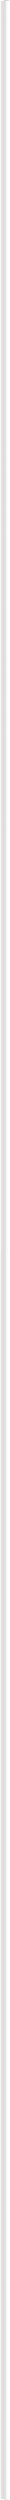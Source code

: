 digraph {
Node0x3bdd920[label="LEGUP_F_main_BB_reduceinnerloop_bodyredu..."];
Node0x3bdd780[label="LEGUP"];
Node0x3bdd780 -> Node0x3bdd920[label="<null>"];
Node0x3bdd780 -> Node0x3bdd780[label="~<null>"];
Node0x3bdd9f0[label="LEGUP_F_main_BB_reduceinnerloop_bodyredu..."];
Node0x3bdd920 -> Node0x3bdd9f0;
Node0x3bddac0[label="LEGUP_F_main_BB_reduceinnerloop_bodyredu..."];
Node0x3bdd9f0 -> Node0x3bddac0;
Node0x3bddb90[label="LEGUP_F_main_BB_reduceinnerloop_bodyredu..."];
Node0x3bddac0 -> Node0x3bddb90;
Node0x3bddc60[label="LEGUP_F_main_BB_reduceinnerloop_bodyredu..."];
Node0x3bddb90 -> Node0x3bddc60;
Node0x3bddd30[label="LEGUP_F_main_BB_reduceinnerloop_bodyredu..."];
Node0x3bddc60 -> Node0x3bddd30;
Node0x3bdde00[label="LEGUP_F_main_BB_reduceinnerloop_bodyredu..."];
Node0x3bddd30 -> Node0x3bdde00;
Node0x3bdded0[label="LEGUP_F_main_BB_reduceinnerloop_bodyredu..."];
Node0x3bdde00 -> Node0x3bdded0;
Node0x3bddfa0[label="LEGUP_F_main_BB_reduceinnerloop_bodyredu..."];
Node0x3bdded0 -> Node0x3bddfa0;
Node0x3bde070[label="LEGUP_F_main_BB_reduceinnerloop_bodyredu..."];
Node0x3bddfa0 -> Node0x3bde070;
Node0x3bde140[label="LEGUP_F_main_BB_reduceinnerloop_bodyredu..."];
Node0x3bde070 -> Node0x3bde140;
Node0x3bde210[label="LEGUP_F_main_BB_reduceinnerloop_bodyredu..."];
Node0x3bde140 -> Node0x3bde210;
Node0x3bde2e0[label="LEGUP_F_main_BB_reduceinnerloop_bodyredu..."];
Node0x3bde210 -> Node0x3bde2e0;
Node0x3bde3b0[label="LEGUP_F_main_BB_reduceinnerloop_bodyredu..."];
Node0x3bde2e0 -> Node0x3bde3b0;
Node0x3bde480[label="LEGUP_F_main_BB_reduceinnerloop_bodyredu..."];
Node0x3bde3b0 -> Node0x3bde480;
Node0x3bde550[label="LEGUP_F_main_BB_reduceinnerloop_bodyredu..."];
Node0x3bde480 -> Node0x3bde550;
Node0x3bde620[label="LEGUP_F_main_BB_reduceinnerloop_bodyredu..."];
Node0x3bde550 -> Node0x3bde620;
Node0x3bde6f0[label="LEGUP_F_main_BB_reduceinnerloop_bodyredu..."];
Node0x3bde620 -> Node0x3bde6f0;
Node0x3bde7c0[label="LEGUP_F_main_BB_reduceinnerloop_bodyredu..."];
Node0x3bde6f0 -> Node0x3bde7c0;
Node0x3bde890[label="LEGUP_F_main_BB_reduceinnerloop_bodyredu..."];
Node0x3bde7c0 -> Node0x3bde890;
Node0x3bde960[label="LEGUP_F_main_BB_reduceinnerloop_bodyredu..."];
Node0x3bde890 -> Node0x3bde960;
Node0x3bdea30[label="LEGUP_F_main_BB_reduceinnerloop_bodyredu..."];
Node0x3bde960 -> Node0x3bdea30;
Node0x3bdeb00[label="LEGUP_F_main_BB_reduceinnerloop_bodyredu..."];
Node0x3bdea30 -> Node0x3bdeb00;
Node0x3bdebd0[label="LEGUP_F_main_BB_reduceinnerloop_bodyredu..."];
Node0x3bdeb00 -> Node0x3bdebd0;
Node0x3bdeca0[label="LEGUP_F_main_BB_reduceinnerloop_bodyredu..."];
Node0x3bdebd0 -> Node0x3bdeca0;
Node0x3bded70[label="LEGUP_F_main_BB_reduceinnerloop_bodyredu..."];
Node0x3bdeca0 -> Node0x3bded70;
Node0x3bdee40[label="LEGUP_F_main_BB_reduceinnerloop_bodyredu..."];
Node0x3bded70 -> Node0x3bdee40;
Node0x3bdef10[label="LEGUP_F_main_BB_reduceinnerloop_bodyredu..."];
Node0x3bdee40 -> Node0x3bdef10;
Node0x3bdefe0[label="LEGUP_F_main_BB_reduceinnerloop_bodyredu..."];
Node0x3bdef10 -> Node0x3bdefe0;
Node0x3bdf0b0[label="LEGUP_F_main_BB_reduceinnerloop_bodyredu..."];
Node0x3bdefe0 -> Node0x3bdf0b0;
Node0x3bdf180[label="LEGUP_F_main_BB_reduceinnerloop_bodyredu..."];
Node0x3bdf0b0 -> Node0x3bdf180;
Node0x3bdf250[label="LEGUP_F_main_BB_reduceinnerloop_bodyredu..."];
Node0x3bdf180 -> Node0x3bdf250;
Node0x3bdf320[label="LEGUP_F_main_BB_reduceinnerloop_bodyredu..."];
Node0x3bdf250 -> Node0x3bdf320;
Node0x3bdf3f0[label="LEGUP_F_main_BB_reduceinnerloop_bodyredu..."];
Node0x3bdf320 -> Node0x3bdf3f0;
Node0x3bdf4c0[label="LEGUP_F_main_BB_reduceinnerloop_bodyredu..."];
Node0x3bdf3f0 -> Node0x3bdf4c0;
Node0x3bdf590[label="LEGUP_F_main_BB_reduceinnerloop_bodyredu..."];
Node0x3bdf4c0 -> Node0x3bdf590;
Node0x3bdf660[label="LEGUP_F_main_BB_reduceinnerloop_bodyredu..."];
Node0x3bdf590 -> Node0x3bdf660;
Node0x3bdf730[label="LEGUP_F_main_BB_reduceinnerloop_bodyredu..."];
Node0x3bdf660 -> Node0x3bdf730;
Node0x3bdf800[label="LEGUP_F_main_BB_reduceinnerloop_bodyredu..."];
Node0x3bdf730 -> Node0x3bdf800;
Node0x3bdf8d0[label="LEGUP_F_main_BB_reduceinnerloop_bodyredu..."];
Node0x3bdf800 -> Node0x3bdf8d0;
Node0x3bdf9a0[label="LEGUP_F_main_BB_reduceinnerloop_bodyredu..."];
Node0x3bdf8d0 -> Node0x3bdf9a0;
Node0x3bdfa70[label="LEGUP_F_main_BB_reduceinnerloop_bodyredu..."];
Node0x3bdf9a0 -> Node0x3bdfa70;
Node0x3bdfb40[label="LEGUP_F_main_BB_reduceinnerloop_bodyredu..."];
Node0x3bdfa70 -> Node0x3bdfb40;
Node0x3bdfc10[label="LEGUP_F_main_BB_reduceinnerloop_bodyredu..."];
Node0x3bdfb40 -> Node0x3bdfc10;
Node0x3bdfce0[label="LEGUP_F_main_BB_reduceinnerloop_bodyredu..."];
Node0x3bdfc10 -> Node0x3bdfce0;
Node0x3bdfdb0[label="LEGUP_F_main_BB_reduceinnerloop_bodyredu..."];
Node0x3bdfce0 -> Node0x3bdfdb0;
Node0x3bdfe80[label="LEGUP_F_main_BB_reduceinnerloop_bodyredu..."];
Node0x3bdfdb0 -> Node0x3bdfe80;
Node0x3bdff50[label="LEGUP_F_main_BB_reduceinnerloop_bodyredu..."];
Node0x3bdfe80 -> Node0x3bdff50;
Node0x3be0020[label="LEGUP_F_main_BB_reduceinnerloop_bodyredu..."];
Node0x3bdff50 -> Node0x3be0020;
Node0x3be00f0[label="LEGUP_F_main_BB_reduceinnerloop_bodyredu..."];
Node0x3be0020 -> Node0x3be00f0;
Node0x3be01c0[label="LEGUP_F_main_BB_reduceinnerloop_bodyredu..."];
Node0x3be00f0 -> Node0x3be01c0;
Node0x3be0290[label="LEGUP_F_main_BB_reduceinnerloop_bodyredu..."];
Node0x3be01c0 -> Node0x3be0290;
Node0x3be0360[label="LEGUP_F_main_BB_reduceinnerloop_bodyredu..."];
Node0x3be0290 -> Node0x3be0360;
Node0x3be0430[label="LEGUP_F_main_BB_reduceinnerloop_bodyredu..."];
Node0x3be0360 -> Node0x3be0430;
Node0x3be0500[label="LEGUP_F_main_BB_reduceinnerloop_bodyredu..."];
Node0x3be0430 -> Node0x3be0500;
Node0x3be05d0[label="LEGUP_F_main_BB_reduceinnerloop_bodyredu..."];
Node0x3be0500 -> Node0x3be05d0;
Node0x3be06a0[label="LEGUP_F_main_BB_reduceinnerloop_bodyredu..."];
Node0x3be05d0 -> Node0x3be06a0;
Node0x3be0770[label="LEGUP_F_main_BB_reduceinnerloop_bodyredu..."];
Node0x3be06a0 -> Node0x3be0770;
Node0x3be0840[label="LEGUP_F_main_BB_reduceinnerloop_bodyredu..."];
Node0x3be0770 -> Node0x3be0840;
Node0x3be0910[label="LEGUP_F_main_BB_reduceinnerloop_bodyredu..."];
Node0x3be0840 -> Node0x3be0910;
Node0x3be09e0[label="LEGUP_F_main_BB_reduceinnerloop_bodyredu..."];
Node0x3be0910 -> Node0x3be09e0;
Node0x3be0ab0[label="LEGUP_F_main_BB_reduceinnerloop_bodyredu..."];
Node0x3be09e0 -> Node0x3be0ab0;
Node0x3be0b80[label="LEGUP_F_main_BB_reduceinnerloop_bodyredu..."];
Node0x3be0ab0 -> Node0x3be0b80;
Node0x3be0c50[label="LEGUP_F_main_BB_reduceinnerloop_bodyredu..."];
Node0x3be0b80 -> Node0x3be0c50;
Node0x3be0d20[label="LEGUP_F_main_BB_reduceinnerloop_bodyredu..."];
Node0x3be0c50 -> Node0x3be0d20;
Node0x3be0df0[label="LEGUP_F_main_BB_reduceinnerloop_bodyredu..."];
Node0x3be0d20 -> Node0x3be0df0;
Node0x3be0ec0[label="LEGUP_F_main_BB_reduceinnerloop_bodyredu..."];
Node0x3be0df0 -> Node0x3be0ec0;
Node0x3be0f90[label="LEGUP_F_main_BB_reduceinnerloop_bodyredu..."];
Node0x3be0ec0 -> Node0x3be0f90;
Node0x3be1060[label="LEGUP_F_main_BB_reduceinnerloop_bodyredu..."];
Node0x3be0f90 -> Node0x3be1060;
Node0x3be1130[label="LEGUP_F_main_BB_reduceinnerloop_bodyredu..."];
Node0x3be1060 -> Node0x3be1130;
Node0x3be1200[label="LEGUP_F_main_BB_reduceinnerloop_bodyredu..."];
Node0x3be1130 -> Node0x3be1200;
Node0x3be12d0[label="LEGUP_F_main_BB_reduceinnerloop_bodyredu..."];
Node0x3be1200 -> Node0x3be12d0;
Node0x3be13a0[label="LEGUP_F_main_BB_reduceinnerloop_bodyredu..."];
Node0x3be12d0 -> Node0x3be13a0;
Node0x3be1470[label="LEGUP_F_main_BB_reduceinnerloop_bodyredu..."];
Node0x3be13a0 -> Node0x3be1470;
Node0x3be1540[label="LEGUP_F_main_BB_reduceinnerloop_bodyredu..."];
Node0x3be1470 -> Node0x3be1540;
Node0x3be1610[label="LEGUP_F_main_BB_reduceinnerloop_bodyredu..."];
Node0x3be1540 -> Node0x3be1610;
Node0x3be16e0[label="LEGUP_F_main_BB_reduceinnerloop_bodyredu..."];
Node0x3be1610 -> Node0x3be16e0;
Node0x3be17b0[label="LEGUP_F_main_BB_reduceinnerloop_bodyredu..."];
Node0x3be16e0 -> Node0x3be17b0;
Node0x3be1880[label="LEGUP_F_main_BB_reduceinnerloop_bodyredu..."];
Node0x3be17b0 -> Node0x3be1880;
Node0x3be1950[label="LEGUP_F_main_BB_reduceinnerloop_bodyredu..."];
Node0x3be1880 -> Node0x3be1950;
Node0x3be1a20[label="LEGUP_F_main_BB_reduceinnerloop_bodyredu..."];
Node0x3be1950 -> Node0x3be1a20;
Node0x3be1af0[label="LEGUP_F_main_BB_reduceinnerloop_bodyredu..."];
Node0x3be1a20 -> Node0x3be1af0;
Node0x3be1bc0[label="LEGUP_F_main_BB_reduceinnerloop_bodyredu..."];
Node0x3be1af0 -> Node0x3be1bc0;
Node0x3be1c90[label="LEGUP_F_main_BB_reduceinnerloop_bodyredu..."];
Node0x3be1bc0 -> Node0x3be1c90;
Node0x3be1d60[label="LEGUP_F_main_BB_reduceinnerloop_bodyredu..."];
Node0x3be1c90 -> Node0x3be1d60;
Node0x3be1e30[label="LEGUP_F_main_BB_reduceinnerloop_bodyredu..."];
Node0x3be1d60 -> Node0x3be1e30;
Node0x3be1f00[label="LEGUP_F_main_BB_reduceinnerloop_bodyredu..."];
Node0x3be1e30 -> Node0x3be1f00;
Node0x3be1fd0[label="LEGUP_F_main_BB_reduceinnerloop_bodyredu..."];
Node0x3be1f00 -> Node0x3be1fd0;
Node0x3be20a0[label="LEGUP_F_main_BB_reduceinnerloop_bodyredu..."];
Node0x3be1fd0 -> Node0x3be20a0;
Node0x3be2170[label="LEGUP_F_main_BB_reduceinnerloop_bodyredu..."];
Node0x3be20a0 -> Node0x3be2170;
Node0x3be2240[label="LEGUP_F_main_BB_reduceinnerloop_bodyredu..."];
Node0x3be2170 -> Node0x3be2240;
Node0x3be2310[label="LEGUP_F_main_BB_reduceinnerloop_bodyredu..."];
Node0x3be2240 -> Node0x3be2310;
Node0x3be23e0[label="LEGUP_F_main_BB_reduceinnerloop_bodyredu..."];
Node0x3be2310 -> Node0x3be23e0;
Node0x3be24b0[label="LEGUP_F_main_BB_reduceinnerloop_bodyredu..."];
Node0x3be23e0 -> Node0x3be24b0;
Node0x3be2580[label="LEGUP_F_main_BB_reduceinnerloop_bodyredu..."];
Node0x3be24b0 -> Node0x3be2580;
Node0x3be2650[label="LEGUP_F_main_BB_reduceinnerloop_bodyredu..."];
Node0x3be2580 -> Node0x3be2650;
Node0x3be2720[label="LEGUP_F_main_BB_reduceinnerloop_bodyredu..."];
Node0x3be2650 -> Node0x3be2720;
Node0x3be27f0[label="LEGUP_F_main_BB_reduceinnerloop_bodyredu..."];
Node0x3be2720 -> Node0x3be27f0;
Node0x3be28c0[label="LEGUP_F_main_BB_reduceinnerloop_bodyredu..."];
Node0x3be27f0 -> Node0x3be28c0;
Node0x3be2990[label="LEGUP_F_main_BB_reduceinnerloop_bodyredu..."];
Node0x3be28c0 -> Node0x3be2990;
Node0x3be2a60[label="LEGUP_F_main_BB_reduceinnerloop_bodyredu..."];
Node0x3be2990 -> Node0x3be2a60;
Node0x3be2b30[label="LEGUP_F_main_BB_reduceinnerloop_bodyredu..."];
Node0x3be2a60 -> Node0x3be2b30;
Node0x3be2c00[label="LEGUP_F_main_BB_reduceinnerloop_bodyredu..."];
Node0x3be2b30 -> Node0x3be2c00;
Node0x3be2cd0[label="LEGUP_F_main_BB_reduceinnerloop_bodyredu..."];
Node0x3be2c00 -> Node0x3be2cd0;
Node0x3be2da0[label="LEGUP_F_main_BB_reduceinnerloop_bodyredu..."];
Node0x3be2cd0 -> Node0x3be2da0;
Node0x3be2e70[label="LEGUP_F_main_BB_reduceinnerloop_bodyredu..."];
Node0x3be2da0 -> Node0x3be2e70;
Node0x3be2f40[label="LEGUP_F_main_BB_reduceinnerloop_bodyredu..."];
Node0x3be2e70 -> Node0x3be2f40;
Node0x3be3010[label="LEGUP_F_main_BB_reduceinnerloop_bodyredu..."];
Node0x3be2f40 -> Node0x3be3010;
Node0x3be30e0[label="LEGUP_F_main_BB_reduceinnerloop_bodyredu..."];
Node0x3be3010 -> Node0x3be30e0;
Node0x3be31b0[label="LEGUP_F_main_BB_reduceinnerloop_bodyredu..."];
Node0x3be30e0 -> Node0x3be31b0;
Node0x3be3280[label="LEGUP_F_main_BB_reduceinnerloop_bodyredu..."];
Node0x3be31b0 -> Node0x3be3280;
Node0x3be3350[label="LEGUP_F_main_BB_reduceinnerloop_bodyredu..."];
Node0x3be3280 -> Node0x3be3350;
Node0x3be3420[label="LEGUP_F_main_BB_reduceinnerloop_bodyredu..."];
Node0x3be3350 -> Node0x3be3420;
Node0x3be34f0[label="LEGUP_F_main_BB_reduceinnerloop_bodyredu..."];
Node0x3be3420 -> Node0x3be34f0;
Node0x3be35c0[label="LEGUP_F_main_BB_reduceinnerloop_bodyredu..."];
Node0x3be34f0 -> Node0x3be35c0;
Node0x3be3690[label="LEGUP_F_main_BB_reduceinnerloop_bodyredu..."];
Node0x3be35c0 -> Node0x3be3690;
Node0x3be3760[label="LEGUP_F_main_BB_reduceinnerloop_bodyredu..."];
Node0x3be3690 -> Node0x3be3760;
Node0x3be3830[label="LEGUP_F_main_BB_reduceinnerloop_bodyredu..."];
Node0x3be3760 -> Node0x3be3830;
Node0x3be3900[label="LEGUP_F_main_BB_reduceinnerloop_bodyredu..."];
Node0x3be3830 -> Node0x3be3900;
Node0x3be39d0[label="LEGUP_F_main_BB_reduceinnerloop_bodyredu..."];
Node0x3be3900 -> Node0x3be39d0;
Node0x3be3aa0[label="LEGUP_F_main_BB_reduceinnerloop_bodyredu..."];
Node0x3be39d0 -> Node0x3be3aa0;
Node0x3be3b70[label="LEGUP_F_main_BB_reduceinnerloop_bodyredu..."];
Node0x3be3aa0 -> Node0x3be3b70;
Node0x3be3c40[label="LEGUP_F_main_BB_reduceinnerloop_bodyredu..."];
Node0x3be3b70 -> Node0x3be3c40;
Node0x3be3d10[label="LEGUP_F_main_BB_reduceinnerloop_bodyredu..."];
Node0x3be3c40 -> Node0x3be3d10;
Node0x3be3de0[label="LEGUP_F_main_BB_reduceinnerloop_bodyredu..."];
Node0x3be3d10 -> Node0x3be3de0;
Node0x3be3eb0[label="LEGUP_F_main_BB_reduceinnerloop_bodyredu..."];
Node0x3be3de0 -> Node0x3be3eb0;
Node0x3be3f80[label="LEGUP_F_main_BB_reduceinnerloop_bodyredu..."];
Node0x3be3eb0 -> Node0x3be3f80;
Node0x3be4050[label="LEGUP_F_main_BB_reduceinnerloop_bodyredu..."];
Node0x3be3f80 -> Node0x3be4050;
Node0x3be4120[label="LEGUP_F_main_BB_reduceinnerloop_bodyredu..."];
Node0x3be4050 -> Node0x3be4120;
Node0x3be41f0[label="LEGUP_F_main_BB_reduceinnerloop_bodyredu..."];
Node0x3be4120 -> Node0x3be41f0;
Node0x3be42c0[label="LEGUP_F_main_BB_reduceinnerloop_bodyredu..."];
Node0x3be41f0 -> Node0x3be42c0;
Node0x3be4390[label="LEGUP_F_main_BB_reduceinnerloop_bodyredu..."];
Node0x3be42c0 -> Node0x3be4390;
Node0x3be4460[label="LEGUP_F_main_BB_reduceinnerloop_bodyredu..."];
Node0x3be4390 -> Node0x3be4460;
Node0x3be4530[label="LEGUP_F_main_BB_reduceinnerloop_bodyredu..."];
Node0x3be4460 -> Node0x3be4530;
Node0x3be4600[label="LEGUP_F_main_BB_reduceinnerloop_bodyredu..."];
Node0x3be4530 -> Node0x3be4600;
Node0x3be46d0[label="LEGUP_F_main_BB_reduceinnerloop_bodyredu..."];
Node0x3be4600 -> Node0x3be46d0;
Node0x3be47a0[label="LEGUP_F_main_BB_reduceinnerloop_bodyredu..."];
Node0x3be46d0 -> Node0x3be47a0;
Node0x3be4870[label="LEGUP_F_main_BB_reduceinnerloop_bodyredu..."];
Node0x3be47a0 -> Node0x3be4870;
Node0x3be4940[label="LEGUP_F_main_BB_reduceinnerloop_bodyredu..."];
Node0x3be4870 -> Node0x3be4940;
Node0x3be4a10[label="LEGUP_F_main_BB_reduceinnerloop_bodyredu..."];
Node0x3be4940 -> Node0x3be4a10;
Node0x3be4ae0[label="LEGUP_F_main_BB_reduceinnerloop_bodyredu..."];
Node0x3be4a10 -> Node0x3be4ae0;
Node0x3be4bb0[label="LEGUP_F_main_BB_reduceinnerloop_bodyredu..."];
Node0x3be4ae0 -> Node0x3be4bb0;
Node0x3be4c80[label="LEGUP_F_main_BB_reduceinnerloop_bodyredu..."];
Node0x3be4bb0 -> Node0x3be4c80;
Node0x3be4d50[label="LEGUP_F_main_BB_reduceinnerloop_bodyredu..."];
Node0x3be4c80 -> Node0x3be4d50;
Node0x3be4e20[label="LEGUP_F_main_BB_reduceinnerloop_bodyredu..."];
Node0x3be4d50 -> Node0x3be4e20;
Node0x3be4ef0[label="LEGUP_F_main_BB_reduceinnerloop_bodyredu..."];
Node0x3be4e20 -> Node0x3be4ef0;
Node0x3be4fc0[label="LEGUP_F_main_BB_reduceinnerloop_bodyredu..."];
Node0x3be4ef0 -> Node0x3be4fc0;
Node0x3be5090[label="LEGUP_F_main_BB_reduceinnerloop_bodyredu..."];
Node0x3be4fc0 -> Node0x3be5090;
Node0x3be5160[label="LEGUP_F_main_BB_reduceinnerloop_bodyredu..."];
Node0x3be5090 -> Node0x3be5160;
Node0x3be5230[label="LEGUP_F_main_BB_reduceinnerloop_bodyredu..."];
Node0x3be5160 -> Node0x3be5230;
Node0x3be5300[label="LEGUP_F_main_BB_reduceinnerloop_bodyredu..."];
Node0x3be5230 -> Node0x3be5300;
Node0x3be53d0[label="LEGUP_F_main_BB_reduceinnerloop_bodyredu..."];
Node0x3be5300 -> Node0x3be53d0;
Node0x3be54a0[label="LEGUP_F_main_BB_reduceinnerloop_bodyredu..."];
Node0x3be53d0 -> Node0x3be54a0;
Node0x3be5570[label="LEGUP_F_main_BB_reduceinnerloop_bodyredu..."];
Node0x3be54a0 -> Node0x3be5570;
Node0x3be5640[label="LEGUP_F_main_BB_reduceinnerloop_bodyredu..."];
Node0x3be5570 -> Node0x3be5640;
Node0x3be5710[label="LEGUP_F_main_BB_reduceinnerloop_bodyredu..."];
Node0x3be5640 -> Node0x3be5710;
Node0x3be57e0[label="LEGUP_F_main_BB_reduceinnerloop_bodyredu..."];
Node0x3be5710 -> Node0x3be57e0;
Node0x3be58b0[label="LEGUP_F_main_BB_reduceinnerloop_bodyredu..."];
Node0x3be57e0 -> Node0x3be58b0;
Node0x3be5980[label="LEGUP_F_main_BB_reduceinnerloop_bodyredu..."];
Node0x3be58b0 -> Node0x3be5980;
Node0x3be5a50[label="LEGUP_F_main_BB_reduceinnerloop_bodyredu..."];
Node0x3be5980 -> Node0x3be5a50;
Node0x3be5b20[label="LEGUP_F_main_BB_reduceinnerloop_bodyredu..."];
Node0x3be5a50 -> Node0x3be5b20;
Node0x3be5bf0[label="LEGUP_F_main_BB_reduceinnerloop_bodyredu..."];
Node0x3be5b20 -> Node0x3be5bf0;
Node0x3be5cc0[label="LEGUP_F_main_BB_reduceinnerloop_bodyredu..."];
Node0x3be5bf0 -> Node0x3be5cc0;
Node0x3be5d90[label="LEGUP_F_main_BB_reduceinnerloop_bodyredu..."];
Node0x3be5cc0 -> Node0x3be5d90;
Node0x3be5e60[label="LEGUP_F_main_BB_reduceinnerloop_bodyredu..."];
Node0x3be5d90 -> Node0x3be5e60;
Node0x3be5f30[label="LEGUP_F_main_BB_reduceinnerloop_bodyredu..."];
Node0x3be5e60 -> Node0x3be5f30;
Node0x3be6000[label="LEGUP_F_main_BB_reduceinnerloop_bodyredu..."];
Node0x3be5f30 -> Node0x3be6000;
Node0x3be60d0[label="LEGUP_F_main_BB_reduceinnerloop_bodyredu..."];
Node0x3be6000 -> Node0x3be60d0;
Node0x3be61a0[label="LEGUP_F_main_BB_reduceinnerloop_bodyredu..."];
Node0x3be60d0 -> Node0x3be61a0;
Node0x3be6270[label="LEGUP_F_main_BB_reduceinnerloop_bodyredu..."];
Node0x3be61a0 -> Node0x3be6270;
Node0x3be6340[label="LEGUP_F_main_BB_reduceinnerloop_bodyredu..."];
Node0x3be6270 -> Node0x3be6340;
Node0x3be6410[label="LEGUP_F_main_BB_reduceinnerloop_bodyredu..."];
Node0x3be6340 -> Node0x3be6410;
Node0x3be64e0[label="LEGUP_F_main_BB_reduceinnerloop_bodyredu..."];
Node0x3be6410 -> Node0x3be64e0;
Node0x3be65b0[label="LEGUP_F_main_BB_reduceinnerloop_bodyredu..."];
Node0x3be64e0 -> Node0x3be65b0;
Node0x3be6680[label="LEGUP_F_main_BB_reduceinnerloop_bodyredu..."];
Node0x3be65b0 -> Node0x3be6680;
Node0x3be6750[label="LEGUP_F_main_BB_reduceinnerloop_bodyredu..."];
Node0x3be6680 -> Node0x3be6750;
Node0x3be6820[label="LEGUP_F_main_BB_reduceinnerloop_bodyredu..."];
Node0x3be6750 -> Node0x3be6820;
Node0x3be68f0[label="LEGUP_F_main_BB_reduceinnerloop_bodyredu..."];
Node0x3be6820 -> Node0x3be68f0;
Node0x3be69c0[label="LEGUP_F_main_BB_reduceinnerloop_bodyredu..."];
Node0x3be68f0 -> Node0x3be69c0;
Node0x3be6a90[label="LEGUP_F_main_BB_reduceinnerloop_bodyredu..."];
Node0x3be69c0 -> Node0x3be6a90;
Node0x3be6b60[label="LEGUP_F_main_BB_reduceinnerloop_bodyredu..."];
Node0x3be6a90 -> Node0x3be6b60;
Node0x3be6c30[label="LEGUP_F_main_BB_reduceinnerloop_bodyredu..."];
Node0x3be6b60 -> Node0x3be6c30;
Node0x3be6d00[label="LEGUP_F_main_BB_reduceinnerloop_bodyredu..."];
Node0x3be6c30 -> Node0x3be6d00;
Node0x3be6dd0[label="LEGUP_F_main_BB_reduceinnerloop_bodyredu..."];
Node0x3be6d00 -> Node0x3be6dd0;
Node0x3be6ea0[label="LEGUP_F_main_BB_reduceinnerloop_bodyredu..."];
Node0x3be6dd0 -> Node0x3be6ea0;
Node0x3be6f70[label="LEGUP_F_main_BB_reduceinnerloop_bodyredu..."];
Node0x3be6ea0 -> Node0x3be6f70;
Node0x3be7040[label="LEGUP_F_main_BB_reduceinnerloop_bodyredu..."];
Node0x3be6f70 -> Node0x3be7040;
Node0x3be7110[label="LEGUP_F_main_BB_reduceinnerloop_bodyredu..."];
Node0x3be7040 -> Node0x3be7110;
Node0x3be71e0[label="LEGUP_F_main_BB_reduceinnerloop_bodyredu..."];
Node0x3be7110 -> Node0x3be71e0;
Node0x3be72b0[label="LEGUP_F_main_BB_reduceinnerloop_bodyredu..."];
Node0x3be71e0 -> Node0x3be72b0;
Node0x3be7380[label="LEGUP_F_main_BB_reduceinnerloop_bodyredu..."];
Node0x3be72b0 -> Node0x3be7380;
Node0x3be7450[label="LEGUP_F_main_BB_reduceinnerloop_bodyredu..."];
Node0x3be7380 -> Node0x3be7450;
Node0x3be7520[label="LEGUP_F_main_BB_reduceinnerloop_bodyredu..."];
Node0x3be7450 -> Node0x3be7520;
Node0x3be75f0[label="LEGUP_F_main_BB_reduceinnerloop_bodyredu..."];
Node0x3be7520 -> Node0x3be75f0;
Node0x3be76c0[label="LEGUP_F_main_BB_reduceinnerloop_bodyredu..."];
Node0x3be75f0 -> Node0x3be76c0;
Node0x3be7790[label="LEGUP_F_main_BB_reduceinnerloop_bodyredu..."];
Node0x3be76c0 -> Node0x3be7790;
Node0x3be7860[label="LEGUP_F_main_BB_reduceinnerloop_bodyredu..."];
Node0x3be7790 -> Node0x3be7860;
Node0x3be7930[label="LEGUP_F_main_BB_reduceinnerloop_bodyredu..."];
Node0x3be7860 -> Node0x3be7930;
Node0x3be7a00[label="LEGUP_F_main_BB_reduceinnerloop_bodyredu..."];
Node0x3be7930 -> Node0x3be7a00;
Node0x3be7ad0[label="LEGUP_F_main_BB_reduceinnerloop_bodyredu..."];
Node0x3be7a00 -> Node0x3be7ad0;
Node0x3be7ba0[label="LEGUP_F_main_BB_reduceinnerloop_bodyredu..."];
Node0x3be7ad0 -> Node0x3be7ba0;
Node0x3be7c70[label="LEGUP_F_main_BB_reduceinnerloop_bodyredu..."];
Node0x3be7ba0 -> Node0x3be7c70;
Node0x3be7d40[label="LEGUP_F_main_BB_reduceinnerloop_bodyredu..."];
Node0x3be7c70 -> Node0x3be7d40;
Node0x3be7e10[label="LEGUP_F_main_BB_reduceinnerloop_bodyredu..."];
Node0x3be7d40 -> Node0x3be7e10;
Node0x3be7ee0[label="LEGUP_F_main_BB_reduceinnerloop_bodyredu..."];
Node0x3be7e10 -> Node0x3be7ee0;
Node0x3be7fb0[label="LEGUP_F_main_BB_reduceinnerloop_bodyredu..."];
Node0x3be7ee0 -> Node0x3be7fb0;
Node0x3be8080[label="LEGUP_F_main_BB_reduceinnerloop_bodyredu..."];
Node0x3be7fb0 -> Node0x3be8080;
Node0x3be8150[label="LEGUP_F_main_BB_reduceinnerloop_bodyredu..."];
Node0x3be8080 -> Node0x3be8150;
Node0x3be8220[label="LEGUP_F_main_BB_reduceinnerloop_bodyredu..."];
Node0x3be8150 -> Node0x3be8220;
Node0x3be82f0[label="LEGUP_F_main_BB_reduceinnerloop_bodyredu..."];
Node0x3be8220 -> Node0x3be82f0;
Node0x3be83c0[label="LEGUP_F_main_BB_reduceinnerloop_bodyredu..."];
Node0x3be82f0 -> Node0x3be83c0;
Node0x3be8490[label="LEGUP_F_main_BB_reduceinnerloop_bodyredu..."];
Node0x3be83c0 -> Node0x3be8490;
Node0x3be8560[label="LEGUP_F_main_BB_reduceinnerloop_bodyredu..."];
Node0x3be8490 -> Node0x3be8560;
Node0x3be8630[label="LEGUP_F_main_BB_reduceinnerloop_bodyredu..."];
Node0x3be8560 -> Node0x3be8630;
Node0x3be8700[label="LEGUP_F_main_BB_reduceinnerloop_bodyredu..."];
Node0x3be8630 -> Node0x3be8700;
Node0x3be87d0[label="LEGUP_F_main_BB_reduceinnerloop_bodyredu..."];
Node0x3be8700 -> Node0x3be87d0;
Node0x3be88a0[label="LEGUP_F_main_BB_reduceinnerloop_bodyredu..."];
Node0x3be87d0 -> Node0x3be88a0;
Node0x3be8970[label="LEGUP_F_main_BB_reduceinnerloop_bodyredu..."];
Node0x3be88a0 -> Node0x3be8970;
Node0x3be8a40[label="LEGUP_F_main_BB_reduceinnerloop_bodyredu..."];
Node0x3be8970 -> Node0x3be8a40;
Node0x3be8b10[label="LEGUP_F_main_BB_reduceinnerloop_bodyredu..."];
Node0x3be8a40 -> Node0x3be8b10;
Node0x3be8be0[label="LEGUP_F_main_BB_reduceinnerloop_bodyredu..."];
Node0x3be8b10 -> Node0x3be8be0;
Node0x3be8cb0[label="LEGUP_F_main_BB_reduceinnerloop_bodyredu..."];
Node0x3be8be0 -> Node0x3be8cb0;
Node0x3be8d80[label="LEGUP_F_main_BB_reduceinnerloop_bodyredu..."];
Node0x3be8cb0 -> Node0x3be8d80;
Node0x3be8e50[label="LEGUP_F_main_BB_reduceinnerloop_bodyredu..."];
Node0x3be8d80 -> Node0x3be8e50;
Node0x3be8f20[label="LEGUP_F_main_BB_reduceinnerloop_bodyredu..."];
Node0x3be8e50 -> Node0x3be8f20;
Node0x3be8ff0[label="LEGUP_F_main_BB_reduceinnerloop_bodyredu..."];
Node0x3be8f20 -> Node0x3be8ff0;
Node0x3be90c0[label="LEGUP_F_main_BB_reduceinnerloop_bodyredu..."];
Node0x3be8ff0 -> Node0x3be90c0;
Node0x3be9190[label="LEGUP_F_main_BB_reduceinnerloop_bodyredu..."];
Node0x3be90c0 -> Node0x3be9190;
Node0x3be9260[label="LEGUP_F_main_BB_reduceinnerloop_bodyredu..."];
Node0x3be9190 -> Node0x3be9260;
Node0x3be9330[label="LEGUP_F_main_BB_reduceinnerloop_bodyredu..."];
Node0x3be9260 -> Node0x3be9330;
Node0x3be9400[label="LEGUP_F_main_BB_reduceinnerloop_bodyredu..."];
Node0x3be9330 -> Node0x3be9400;
Node0x3be94d0[label="LEGUP_F_main_BB_reduceinnerloop_bodyredu..."];
Node0x3be9400 -> Node0x3be94d0;
Node0x3be95a0[label="LEGUP_F_main_BB_reduceinnerloop_bodyredu..."];
Node0x3be94d0 -> Node0x3be95a0;
Node0x3be9670[label="LEGUP_F_main_BB_reduceinnerloop_bodyredu..."];
Node0x3be95a0 -> Node0x3be9670;
Node0x3be9740[label="LEGUP_F_main_BB_reduceinnerloop_bodyredu..."];
Node0x3be9670 -> Node0x3be9740;
Node0x3be9810[label="LEGUP_F_main_BB_reduceinnerloop_bodyredu..."];
Node0x3be9740 -> Node0x3be9810;
Node0x3be98e0[label="LEGUP_F_main_BB_reduceinnerloop_bodyredu..."];
Node0x3be9810 -> Node0x3be98e0;
Node0x3be99b0[label="LEGUP_F_main_BB_reduceinnerloop_bodyredu..."];
Node0x3be98e0 -> Node0x3be99b0;
Node0x3be9a80[label="LEGUP_F_main_BB_reduceinnerloop_bodyredu..."];
Node0x3be99b0 -> Node0x3be9a80;
Node0x3be9b50[label="LEGUP_F_main_BB_reduceinnerloop_bodyredu..."];
Node0x3be9a80 -> Node0x3be9b50;
Node0x3be9c20[label="LEGUP_F_main_BB_reduceinnerloop_bodyredu..."];
Node0x3be9b50 -> Node0x3be9c20;
Node0x3be9cf0[label="LEGUP_F_main_BB_reduceinnerloop_bodyredu..."];
Node0x3be9c20 -> Node0x3be9cf0;
Node0x3be9dc0[label="LEGUP_F_main_BB_reduceinnerloop_bodyredu..."];
Node0x3be9cf0 -> Node0x3be9dc0;
Node0x3be9e90[label="LEGUP_F_main_BB_reduceinnerloop_bodyredu..."];
Node0x3be9dc0 -> Node0x3be9e90;
Node0x3be9f60[label="LEGUP_F_main_BB_reduceinnerloop_bodyredu..."];
Node0x3be9e90 -> Node0x3be9f60;
Node0x3bea030[label="LEGUP_F_main_BB_reduceinnerloop_bodyredu..."];
Node0x3be9f60 -> Node0x3bea030;
Node0x3bea100[label="LEGUP_F_main_BB_reduceinnerloop_bodyredu..."];
Node0x3bea030 -> Node0x3bea100;
Node0x3bea1d0[label="LEGUP_F_main_BB_reduceinnerloop_bodyredu..."];
Node0x3bea100 -> Node0x3bea1d0;
Node0x3bea2a0[label="LEGUP_F_main_BB_reduceinnerloop_bodyredu..."];
Node0x3bea1d0 -> Node0x3bea2a0;
Node0x3bea370[label="LEGUP_F_main_BB_reduceinnerloop_bodyredu..."];
Node0x3bea2a0 -> Node0x3bea370;
Node0x3bea440[label="LEGUP_F_main_BB_reduceinnerloop_bodyredu..."];
Node0x3bea370 -> Node0x3bea440;
Node0x3bea510[label="LEGUP_F_main_BB_reduceinnerloop_bodyredu..."];
Node0x3bea440 -> Node0x3bea510;
Node0x3bea5e0[label="LEGUP_F_main_BB_reduceinnerloop_bodyredu..."];
Node0x3bea510 -> Node0x3bea5e0;
Node0x3bea6b0[label="LEGUP_F_main_BB_reduceinnerloop_bodyredu..."];
Node0x3bea5e0 -> Node0x3bea6b0;
Node0x3bea780[label="LEGUP_F_main_BB_reduceinnerloop_bodyredu..."];
Node0x3bea6b0 -> Node0x3bea780;
Node0x3bea850[label="LEGUP_F_main_BB_reduceinnerloop_bodyredu..."];
Node0x3bea780 -> Node0x3bea850;
Node0x3bea920[label="LEGUP_F_main_BB_reduceinnerloop_bodyredu..."];
Node0x3bea850 -> Node0x3bea920;
Node0x3bea9f0[label="LEGUP_F_main_BB_reduceinnerloop_bodyredu..."];
Node0x3bea920 -> Node0x3bea9f0;
Node0x3beaac0[label="LEGUP_F_main_BB_reduceinnerloop_bodyredu..."];
Node0x3bea9f0 -> Node0x3beaac0;
Node0x3beab90[label="LEGUP_F_main_BB_reduceinnerloop_bodyredu..."];
Node0x3beaac0 -> Node0x3beab90;
Node0x3beac60[label="LEGUP_F_main_BB_reduceinnerloop_bodyredu..."];
Node0x3beab90 -> Node0x3beac60;
Node0x3bead30[label="LEGUP_F_main_BB_reduceinnerloop_bodyredu..."];
Node0x3beac60 -> Node0x3bead30;
Node0x3beae00[label="LEGUP_F_main_BB_reduceinnerloop_bodyredu..."];
Node0x3bead30 -> Node0x3beae00;
Node0x3beaed0[label="LEGUP_F_main_BB_reduceinnerloop_bodyredu..."];
Node0x3beae00 -> Node0x3beaed0;
Node0x3beafa0[label="LEGUP_F_main_BB_reduceinnerloop_bodyredu..."];
Node0x3beaed0 -> Node0x3beafa0;
Node0x3beb070[label="LEGUP_F_main_BB_reduceinnerloop_bodyredu..."];
Node0x3beafa0 -> Node0x3beb070;
Node0x3beb140[label="LEGUP_F_main_BB_reduceinnerloop_bodyredu..."];
Node0x3beb070 -> Node0x3beb140;
Node0x3beb210[label="LEGUP_F_main_BB_reduceinnerloop_bodyredu..."];
Node0x3beb140 -> Node0x3beb210;
Node0x3beb2e0[label="LEGUP_F_main_BB_reduceinnerloop_bodyredu..."];
Node0x3beb210 -> Node0x3beb2e0;
Node0x3beb3b0[label="LEGUP_F_main_BB_reduceinnerloop_bodyredu..."];
Node0x3beb2e0 -> Node0x3beb3b0;
Node0x3beb480[label="LEGUP_F_main_BB_reduceinnerloop_bodyredu..."];
Node0x3beb3b0 -> Node0x3beb480;
Node0x3beb550[label="LEGUP_F_main_BB_reduceinnerloop_bodyredu..."];
Node0x3beb480 -> Node0x3beb550;
Node0x3beb620[label="LEGUP_F_main_BB_reduceinnerloop_bodyredu..."];
Node0x3beb550 -> Node0x3beb620;
Node0x3beb6f0[label="LEGUP_F_main_BB_reduceinnerloop_bodyredu..."];
Node0x3beb620 -> Node0x3beb6f0;
Node0x3beb7c0[label="LEGUP_F_main_BB_reduceinnerloop_bodyredu..."];
Node0x3beb6f0 -> Node0x3beb7c0;
Node0x3beb890[label="LEGUP_F_main_BB_reduceinnerloop_bodyredu..."];
Node0x3beb7c0 -> Node0x3beb890;
Node0x3beb960[label="LEGUP_F_main_BB_reduceinnerloop_bodyredu..."];
Node0x3beb890 -> Node0x3beb960;
Node0x3beba30[label="LEGUP_F_main_BB_reduceinnerloop_bodyredu..."];
Node0x3beb960 -> Node0x3beba30;
Node0x3bebb00[label="LEGUP_F_main_BB_reduceinnerloop_bodyredu..."];
Node0x3beba30 -> Node0x3bebb00;
Node0x3bebbd0[label="LEGUP_F_main_BB_reduceinnerloop_bodyredu..."];
Node0x3bebb00 -> Node0x3bebbd0;
Node0x3bebca0[label="LEGUP_F_main_BB_reduceinnerloop_bodyredu..."];
Node0x3bebbd0 -> Node0x3bebca0;
Node0x3bebd70[label="LEGUP_F_main_BB_reduceinnerloop_bodyredu..."];
Node0x3bebca0 -> Node0x3bebd70;
Node0x3bebe40[label="LEGUP_F_main_BB_reduceinnerloop_bodyredu..."];
Node0x3bebd70 -> Node0x3bebe40;
Node0x3bebf10[label="LEGUP_F_main_BB_reduceinnerloop_bodyredu..."];
Node0x3bebe40 -> Node0x3bebf10;
Node0x3bebfe0[label="LEGUP_F_main_BB_reduceinnerloop_bodyredu..."];
Node0x3bebf10 -> Node0x3bebfe0;
Node0x3bec0b0[label="LEGUP_F_main_BB_reduceinnerloop_bodyredu..."];
Node0x3bebfe0 -> Node0x3bec0b0;
Node0x3bec180[label="LEGUP_F_main_BB_reduceinnerloop_bodyredu..."];
Node0x3bec0b0 -> Node0x3bec180;
Node0x3bec250[label="LEGUP_F_main_BB_reduceinnerloop_bodyredu..."];
Node0x3bec180 -> Node0x3bec250;
Node0x3bec320[label="LEGUP_F_main_BB_reduceinnerloop_bodyredu..."];
Node0x3bec250 -> Node0x3bec320;
Node0x3bec3f0[label="LEGUP_F_main_BB_reduceinnerloop_bodyredu..."];
Node0x3bec320 -> Node0x3bec3f0;
Node0x3bec4c0[label="LEGUP_F_main_BB_reduceinnerloop_bodyredu..."];
Node0x3bec3f0 -> Node0x3bec4c0;
Node0x3bec590[label="LEGUP_F_main_BB_reduceinnerloop_bodyredu..."];
Node0x3bec4c0 -> Node0x3bec590;
Node0x3bec660[label="LEGUP_F_main_BB_reduceinnerloop_bodyredu..."];
Node0x3bec590 -> Node0x3bec660;
Node0x3bec730[label="LEGUP_F_main_BB_reduceinnerloop_bodyredu..."];
Node0x3bec660 -> Node0x3bec730;
Node0x3bec800[label="LEGUP_F_main_BB_reduceinnerloop_bodyredu..."];
Node0x3bec730 -> Node0x3bec800;
Node0x3bec8d0[label="LEGUP_F_main_BB_reduceinnerloop_bodyredu..."];
Node0x3bec800 -> Node0x3bec8d0;
Node0x3bec9a0[label="LEGUP_F_main_BB_reduceinnerloop_bodyredu..."];
Node0x3bec8d0 -> Node0x3bec9a0;
Node0x3beca70[label="LEGUP_F_main_BB_reduceinnerloop_bodyredu..."];
Node0x3bec9a0 -> Node0x3beca70;
Node0x3becb40[label="LEGUP_F_main_BB_reduceinnerloop_bodyredu..."];
Node0x3beca70 -> Node0x3becb40;
Node0x3becc10[label="LEGUP_F_main_BB_reduceinnerloop_bodyredu..."];
Node0x3becb40 -> Node0x3becc10;
Node0x3becce0[label="LEGUP_F_main_BB_reduceinnerloop_bodyredu..."];
Node0x3becc10 -> Node0x3becce0;
Node0x3becdb0[label="LEGUP_F_main_BB_reduceinnerloop_bodyredu..."];
Node0x3becce0 -> Node0x3becdb0;
Node0x3bece80[label="LEGUP_F_main_BB_reduceinnerloop_bodyredu..."];
Node0x3becdb0 -> Node0x3bece80;
Node0x3becf50[label="LEGUP_F_main_BB_reduceinnerloop_bodyredu..."];
Node0x3bece80 -> Node0x3becf50;
Node0x3bed020[label="LEGUP_F_main_BB_reduceinnerloop_bodyredu..."];
Node0x3becf50 -> Node0x3bed020;
Node0x3bed0f0[label="LEGUP_F_main_BB_reduceinnerloop_bodyredu..."];
Node0x3bed020 -> Node0x3bed0f0;
Node0x3bed1c0[label="LEGUP_F_main_BB_reduceinnerloop_bodyredu..."];
Node0x3bed0f0 -> Node0x3bed1c0;
Node0x3bed290[label="LEGUP_F_main_BB_reduceinnerloop_bodyredu..."];
Node0x3bed1c0 -> Node0x3bed290;
Node0x3bed360[label="LEGUP_F_main_BB_reduceinnerloop_bodyredu..."];
Node0x3bed290 -> Node0x3bed360;
Node0x3bed430[label="LEGUP_F_main_BB_reduceinnerloop_bodyredu..."];
Node0x3bed360 -> Node0x3bed430;
Node0x3bed500[label="LEGUP_F_main_BB_reduceinnerloop_bodyredu..."];
Node0x3bed430 -> Node0x3bed500;
Node0x3bed5d0[label="LEGUP_F_main_BB_reduceinnerloop_bodyredu..."];
Node0x3bed500 -> Node0x3bed5d0;
Node0x3bed6a0[label="LEGUP_F_main_BB_reduceinnerloop_bodyredu..."];
Node0x3bed5d0 -> Node0x3bed6a0;
Node0x3bed770[label="LEGUP_F_main_BB_reduceinnerloop_bodyredu..."];
Node0x3bed6a0 -> Node0x3bed770;
Node0x3bed840[label="LEGUP_F_main_BB_reduceinnerloop_bodyredu..."];
Node0x3bed770 -> Node0x3bed840;
Node0x3bed910[label="LEGUP_F_main_BB_reduceinnerloop_bodyredu..."];
Node0x3bed840 -> Node0x3bed910;
Node0x3bed9e0[label="LEGUP_F_main_BB_reduceinnerloop_bodyredu..."];
Node0x3bed910 -> Node0x3bed9e0;
Node0x3bedab0[label="LEGUP_F_main_BB_reduceinnerloop_bodyredu..."];
Node0x3bed9e0 -> Node0x3bedab0;
Node0x3bedb80[label="LEGUP_F_main_BB_reduceinnerloop_bodyredu..."];
Node0x3bedab0 -> Node0x3bedb80;
Node0x3bedc50[label="LEGUP_F_main_BB_reduceinnerloop_bodyredu..."];
Node0x3bedb80 -> Node0x3bedc50;
Node0x3bedd20[label="LEGUP_F_main_BB_reduceinnerloop_bodyredu..."];
Node0x3bedc50 -> Node0x3bedd20;
Node0x3beddf0[label="LEGUP_F_main_BB_reduceinnerloop_bodyredu..."];
Node0x3bedd20 -> Node0x3beddf0;
Node0x3bedec0[label="LEGUP_F_main_BB_reduceinnerloop_bodyredu..."];
Node0x3beddf0 -> Node0x3bedec0;
Node0x3bedf90[label="LEGUP_F_main_BB_reduceinnerloop_bodyredu..."];
Node0x3bedec0 -> Node0x3bedf90;
Node0x3bee060[label="LEGUP_F_main_BB_reduceinnerloop_bodyredu..."];
Node0x3bedf90 -> Node0x3bee060;
Node0x3bee130[label="LEGUP_F_main_BB_reduceinnerloop_bodyredu..."];
Node0x3bee060 -> Node0x3bee130;
Node0x3bee200[label="LEGUP_F_main_BB_reduceinnerloop_bodyredu..."];
Node0x3bee130 -> Node0x3bee200;
Node0x3bee2d0[label="LEGUP_F_main_BB_reduceinnerloop_bodyredu..."];
Node0x3bee200 -> Node0x3bee2d0;
Node0x3bee3a0[label="LEGUP_F_main_BB_reduceinnerloop_bodyredu..."];
Node0x3bee2d0 -> Node0x3bee3a0;
Node0x3bee470[label="LEGUP_F_main_BB_reduceinnerloop_bodyredu..."];
Node0x3bee3a0 -> Node0x3bee470;
Node0x3bee540[label="LEGUP_F_main_BB_reduceinnerloop_bodyredu..."];
Node0x3bee470 -> Node0x3bee540;
Node0x3bee610[label="LEGUP_F_main_BB_reduceinnerloop_bodyredu..."];
Node0x3bee540 -> Node0x3bee610;
Node0x3bee6e0[label="LEGUP_F_main_BB_reduceinnerloop_bodyredu..."];
Node0x3bee610 -> Node0x3bee6e0;
Node0x3bee7b0[label="LEGUP_F_main_BB_reduceinnerloop_bodyredu..."];
Node0x3bee6e0 -> Node0x3bee7b0;
Node0x3bee880[label="LEGUP_F_main_BB_reduceinnerloop_bodyredu..."];
Node0x3bee7b0 -> Node0x3bee880;
Node0x3bee950[label="LEGUP_F_main_BB_reduceinnerloop_bodyredu..."];
Node0x3bee880 -> Node0x3bee950;
Node0x3beea20[label="LEGUP_F_main_BB_reduceinnerloop_bodyredu..."];
Node0x3bee950 -> Node0x3beea20;
Node0x3beeaf0[label="LEGUP_F_main_BB_reduceinnerloop_bodyredu..."];
Node0x3beea20 -> Node0x3beeaf0;
Node0x3beebc0[label="LEGUP_F_main_BB_reduceinnerloop_bodyredu..."];
Node0x3beeaf0 -> Node0x3beebc0;
Node0x3beec90[label="LEGUP_F_main_BB_reduceinnerloop_bodyredu..."];
Node0x3beebc0 -> Node0x3beec90;
Node0x3beed60[label="LEGUP_F_main_BB_reduceinnerloop_bodyredu..."];
Node0x3beec90 -> Node0x3beed60;
Node0x3beee30[label="LEGUP_F_main_BB_reduceinnerloop_bodyredu..."];
Node0x3beed60 -> Node0x3beee30;
Node0x3beef00[label="LEGUP_F_main_BB_reduceinnerloop_bodyredu..."];
Node0x3beee30 -> Node0x3beef00;
Node0x3beefd0[label="LEGUP_F_main_BB_reduceinnerloop_bodyredu..."];
Node0x3beef00 -> Node0x3beefd0;
Node0x3bef0a0[label="LEGUP_F_main_BB_reduceinnerloop_bodyredu..."];
Node0x3beefd0 -> Node0x3bef0a0;
Node0x3bef170[label="LEGUP_F_main_BB_reduceinnerloop_bodyredu..."];
Node0x3bef0a0 -> Node0x3bef170;
Node0x3bef240[label="LEGUP_F_main_BB_reduceinnerloop_bodyredu..."];
Node0x3bef170 -> Node0x3bef240;
Node0x3bef310[label="LEGUP_F_main_BB_reduceinnerloop_bodyredu..."];
Node0x3bef240 -> Node0x3bef310;
Node0x3bef3e0[label="LEGUP_F_main_BB_reduceinnerloop_bodyredu..."];
Node0x3bef310 -> Node0x3bef3e0;
Node0x3bef4b0[label="LEGUP_F_main_BB_reduceinnerloop_bodyredu..."];
Node0x3bef3e0 -> Node0x3bef4b0;
Node0x3bef580[label="LEGUP_F_main_BB_reduceinnerloop_bodyredu..."];
Node0x3bef4b0 -> Node0x3bef580;
Node0x3bef650[label="LEGUP_F_main_BB_reduceinnerloop_bodyredu..."];
Node0x3bef580 -> Node0x3bef650;
Node0x3bef720[label="LEGUP_F_main_BB_reduceinnerloop_bodyredu..."];
Node0x3bef650 -> Node0x3bef720;
Node0x3bef7f0[label="LEGUP_F_main_BB_reduceinnerloop_bodyredu..."];
Node0x3bef720 -> Node0x3bef7f0;
Node0x3bef8c0[label="LEGUP_F_main_BB_reduceinnerloop_bodyredu..."];
Node0x3bef7f0 -> Node0x3bef8c0;
Node0x3bef990[label="LEGUP_F_main_BB_reduceinnerloop_bodyredu..."];
Node0x3bef8c0 -> Node0x3bef990;
Node0x3befa60[label="LEGUP_F_main_BB_reduceinnerloop_bodyredu..."];
Node0x3bef990 -> Node0x3befa60;
Node0x3befb30[label="LEGUP_F_main_BB_reduceinnerloop_bodyredu..."];
Node0x3befa60 -> Node0x3befb30;
Node0x3befc00[label="LEGUP_F_main_BB_reduceinnerloop_bodyredu..."];
Node0x3befb30 -> Node0x3befc00;
Node0x3befcd0[label="LEGUP_F_main_BB_reduceinnerloop_bodyredu..."];
Node0x3befc00 -> Node0x3befcd0;
Node0x3befda0[label="LEGUP_F_main_BB_reduceinnerloop_bodyredu..."];
Node0x3befcd0 -> Node0x3befda0;
Node0x3befe70[label="LEGUP_F_main_BB_reduceinnerloop_bodyredu..."];
Node0x3befda0 -> Node0x3befe70;
Node0x3beff40[label="LEGUP_F_main_BB_reduceinnerloop_bodyredu..."];
Node0x3befe70 -> Node0x3beff40;
Node0x3bf0010[label="LEGUP_F_main_BB_reduceinnerloop_bodyredu..."];
Node0x3beff40 -> Node0x3bf0010;
Node0x3bf00e0[label="LEGUP_F_main_BB_reduceinnerloop_bodyredu..."];
Node0x3bf0010 -> Node0x3bf00e0;
Node0x3bf01b0[label="LEGUP_F_main_BB_reduceinnerloop_bodyredu..."];
Node0x3bf00e0 -> Node0x3bf01b0;
Node0x3bf0280[label="LEGUP_F_main_BB_reduceinnerloop_bodyredu..."];
Node0x3bf01b0 -> Node0x3bf0280;
Node0x3bf0350[label="LEGUP_F_main_BB_reduceinnerloop_bodyredu..."];
Node0x3bf0280 -> Node0x3bf0350;
Node0x3bf0420[label="LEGUP_F_main_BB_reduceinnerloop_bodyredu..."];
Node0x3bf0350 -> Node0x3bf0420;
Node0x3bf04f0[label="LEGUP_F_main_BB_reduceinnerloop_bodyredu..."];
Node0x3bf0420 -> Node0x3bf04f0;
Node0x3bf05c0[label="LEGUP_F_main_BB_reduceinnerloop_bodyredu..."];
Node0x3bf04f0 -> Node0x3bf05c0;
Node0x3bf0690[label="LEGUP_F_main_BB_reduceinnerloop_bodyredu..."];
Node0x3bf05c0 -> Node0x3bf0690;
Node0x3bf0760[label="LEGUP_F_main_BB_reduceinnerloop_bodyredu..."];
Node0x3bf0690 -> Node0x3bf0760;
Node0x3bf0830[label="LEGUP_F_main_BB_reduceinnerloop_bodyredu..."];
Node0x3bf0760 -> Node0x3bf0830;
Node0x3bf0900[label="LEGUP_F_main_BB_reduceinnerloop_bodyredu..."];
Node0x3bf0830 -> Node0x3bf0900;
Node0x3bf09d0[label="LEGUP_F_main_BB_reduceinnerloop_bodyredu..."];
Node0x3bf0900 -> Node0x3bf09d0;
Node0x3bf0aa0[label="LEGUP_F_main_BB_reduceinnerloop_bodyredu..."];
Node0x3bf09d0 -> Node0x3bf0aa0;
Node0x3bf0b70[label="LEGUP_F_main_BB_reduceinnerloop_bodyredu..."];
Node0x3bf0aa0 -> Node0x3bf0b70;
Node0x3bf0c40[label="LEGUP_F_main_BB_reduceinnerloop_bodyredu..."];
Node0x3bf0b70 -> Node0x3bf0c40;
Node0x3bf0d10[label="LEGUP_F_main_BB_reduceinnerloop_bodyredu..."];
Node0x3bf0c40 -> Node0x3bf0d10;
Node0x3bf0de0[label="LEGUP_F_main_BB_reduceinnerloop_bodyredu..."];
Node0x3bf0d10 -> Node0x3bf0de0;
Node0x3bf0eb0[label="LEGUP_F_main_BB_reduceinnerloop_bodyredu..."];
Node0x3bf0de0 -> Node0x3bf0eb0;
Node0x3bf0f80[label="LEGUP_F_main_BB_reduceinnerloop_bodyredu..."];
Node0x3bf0eb0 -> Node0x3bf0f80;
Node0x3bf1050[label="LEGUP_F_main_BB_reduceinnerloop_bodyredu..."];
Node0x3bf0f80 -> Node0x3bf1050;
Node0x3bf1120[label="LEGUP_F_main_BB_reduceinnerloop_bodyredu..."];
Node0x3bf1050 -> Node0x3bf1120;
Node0x3bf11f0[label="LEGUP_F_main_BB_reduceinnerloop_bodyredu..."];
Node0x3bf1120 -> Node0x3bf11f0;
Node0x3bf12c0[label="LEGUP_F_main_BB_reduceinnerloop_bodyredu..."];
Node0x3bf11f0 -> Node0x3bf12c0;
Node0x3bf1390[label="LEGUP_F_main_BB_reduceinnerloop_bodyredu..."];
Node0x3bf12c0 -> Node0x3bf1390;
Node0x3bf1460[label="LEGUP_F_main_BB_reduceinnerloop_bodyredu..."];
Node0x3bf1390 -> Node0x3bf1460;
Node0x3bf1530[label="LEGUP_F_main_BB_reduceinnerloop_bodyredu..."];
Node0x3bf1460 -> Node0x3bf1530;
Node0x3bf1600[label="LEGUP_F_main_BB_reduceinnerloop_bodyredu..."];
Node0x3bf1530 -> Node0x3bf1600;
Node0x3bf16d0[label="LEGUP_F_main_BB_reduceinnerloop_bodyredu..."];
Node0x3bf1600 -> Node0x3bf16d0;
Node0x3bf17a0[label="LEGUP_F_main_BB_reduceinnerloop_bodyredu..."];
Node0x3bf16d0 -> Node0x3bf17a0;
Node0x3bf1870[label="LEGUP_F_main_BB_reduceinnerloop_bodyredu..."];
Node0x3bf17a0 -> Node0x3bf1870;
Node0x3bf1940[label="LEGUP_F_main_BB_reduceinnerloop_bodyredu..."];
Node0x3bf1870 -> Node0x3bf1940;
Node0x3bf1a10[label="LEGUP_F_main_BB_reduceinnerloop_bodyredu..."];
Node0x3bf1940 -> Node0x3bf1a10;
Node0x3bf1ae0[label="LEGUP_F_main_BB_reduceinnerloop_bodyredu..."];
Node0x3bf1a10 -> Node0x3bf1ae0;
Node0x3bf1bb0[label="LEGUP_F_main_BB_reduceinnerloop_bodyredu..."];
Node0x3bf1ae0 -> Node0x3bf1bb0;
Node0x3bf1c80[label="LEGUP_F_main_BB_reduceinnerloop_bodyredu..."];
Node0x3bf1bb0 -> Node0x3bf1c80;
Node0x3bf1d50[label="LEGUP_F_main_BB_reduceinnerloop_bodyredu..."];
Node0x3bf1c80 -> Node0x3bf1d50;
Node0x3bf1e20[label="LEGUP_F_main_BB_reduceinnerloop_bodyredu..."];
Node0x3bf1d50 -> Node0x3bf1e20;
Node0x3bf1ef0[label="LEGUP_F_main_BB_reduceinnerloop_bodyredu..."];
Node0x3bf1e20 -> Node0x3bf1ef0;
Node0x3bf1fc0[label="LEGUP_F_main_BB_reduceinnerloop_bodyredu..."];
Node0x3bf1ef0 -> Node0x3bf1fc0;
Node0x3bf2090[label="LEGUP_F_main_BB_reduceinnerloop_bodyredu..."];
Node0x3bf1fc0 -> Node0x3bf2090;
Node0x3bf2160[label="LEGUP_F_main_BB_reduceinnerloop_bodyredu..."];
Node0x3bf2090 -> Node0x3bf2160;
Node0x3bf2230[label="LEGUP_F_main_BB_reduceinnerloop_bodyredu..."];
Node0x3bf2160 -> Node0x3bf2230;
Node0x3bf2300[label="LEGUP_F_main_BB_reduceinnerloop_bodyredu..."];
Node0x3bf2230 -> Node0x3bf2300;
Node0x3bf23d0[label="LEGUP_F_main_BB_reduceinnerloop_bodyredu..."];
Node0x3bf2300 -> Node0x3bf23d0;
Node0x3bf24a0[label="LEGUP_F_main_BB_reduceinnerloop_bodyredu..."];
Node0x3bf23d0 -> Node0x3bf24a0;
Node0x3bf2570[label="LEGUP_F_main_BB_reduceinnerloop_bodyredu..."];
Node0x3bf24a0 -> Node0x3bf2570;
Node0x3bf2640[label="LEGUP_F_main_BB_reduceinnerloop_bodyredu..."];
Node0x3bf2570 -> Node0x3bf2640;
Node0x3bf2710[label="LEGUP_F_main_BB_reduceinnerloop_bodyredu..."];
Node0x3bf2640 -> Node0x3bf2710;
Node0x3bf27e0[label="LEGUP_F_main_BB_reduceinnerloop_bodyredu..."];
Node0x3bf2710 -> Node0x3bf27e0;
Node0x3bf28b0[label="LEGUP_F_main_BB_reduceinnerloop_bodyredu..."];
Node0x3bf27e0 -> Node0x3bf28b0;
Node0x3bf2980[label="LEGUP_F_main_BB_reduceinnerloop_bodyredu..."];
Node0x3bf28b0 -> Node0x3bf2980;
Node0x3bf2a50[label="LEGUP_F_main_BB_reduceinnerloop_bodyredu..."];
Node0x3bf2980 -> Node0x3bf2a50;
Node0x3bf2b20[label="LEGUP_F_main_BB_reduceinnerloop_bodyredu..."];
Node0x3bf2a50 -> Node0x3bf2b20;
Node0x3bf2bf0[label="LEGUP_F_main_BB_reduceinnerloop_bodyredu..."];
Node0x3bf2b20 -> Node0x3bf2bf0;
Node0x3bf2cc0[label="LEGUP_F_main_BB_reduceinnerloop_bodyredu..."];
Node0x3bf2bf0 -> Node0x3bf2cc0;
Node0x3bf2d90[label="LEGUP_F_main_BB_reduceinnerloop_bodyredu..."];
Node0x3bf2cc0 -> Node0x3bf2d90;
Node0x3bf2e60[label="LEGUP_F_main_BB_reduceinnerloop_bodyredu..."];
Node0x3bf2d90 -> Node0x3bf2e60;
Node0x3bf2f30[label="LEGUP_F_main_BB_reduceinnerloop_bodyredu..."];
Node0x3bf2e60 -> Node0x3bf2f30;
Node0x3bf3000[label="LEGUP_F_main_BB_reduceinnerloop_bodyredu..."];
Node0x3bf2f30 -> Node0x3bf3000;
Node0x3bf30d0[label="LEGUP_F_main_BB_reduceinnerloop_bodyredu..."];
Node0x3bf3000 -> Node0x3bf30d0;
Node0x3bf31a0[label="LEGUP_F_main_BB_reduceinnerloop_bodyredu..."];
Node0x3bf30d0 -> Node0x3bf31a0;
Node0x3bf3270[label="LEGUP_F_main_BB_reduceinnerloop_bodyredu..."];
Node0x3bf31a0 -> Node0x3bf3270;
Node0x3bf3340[label="LEGUP_F_main_BB_reduceinnerloop_bodyredu..."];
Node0x3bf3270 -> Node0x3bf3340;
Node0x3bf3410[label="LEGUP_F_main_BB_reduceinnerloop_bodyredu..."];
Node0x3bf3340 -> Node0x3bf3410;
Node0x3bf34e0[label="LEGUP_F_main_BB_reduceinnerloop_bodyredu..."];
Node0x3bf3410 -> Node0x3bf34e0;
Node0x3bf35b0[label="LEGUP_F_main_BB_reduceinnerloop_bodyredu..."];
Node0x3bf34e0 -> Node0x3bf35b0;
Node0x3bf3680[label="LEGUP_F_main_BB_reduceinnerloop_bodyredu..."];
Node0x3bf35b0 -> Node0x3bf3680;
Node0x3bf3750[label="LEGUP_F_main_BB_reduceinnerloop_bodyredu..."];
Node0x3bf3680 -> Node0x3bf3750;
Node0x3bf3820[label="LEGUP_F_main_BB_reduceinnerloop_bodyredu..."];
Node0x3bf3750 -> Node0x3bf3820;
Node0x3bf38f0[label="LEGUP_F_main_BB_reduceinnerloop_bodyredu..."];
Node0x3bf3820 -> Node0x3bf38f0;
Node0x3bf39c0[label="LEGUP_F_main_BB_reduceinnerloop_bodyredu..."];
Node0x3bf38f0 -> Node0x3bf39c0;
Node0x3bf3a90[label="LEGUP_F_main_BB_reduceinnerloop_bodyredu..."];
Node0x3bf39c0 -> Node0x3bf3a90;
Node0x3bf3b60[label="LEGUP_F_main_BB_reduceinnerloop_bodyredu..."];
Node0x3bf3a90 -> Node0x3bf3b60;
Node0x3bf3c30[label="LEGUP_F_main_BB_reduceinnerloop_bodyredu..."];
Node0x3bf3b60 -> Node0x3bf3c30;
Node0x3bf3d00[label="LEGUP_F_main_BB_reduceinnerloop_bodyredu..."];
Node0x3bf3c30 -> Node0x3bf3d00;
Node0x3bf3dd0[label="LEGUP_F_main_BB_reduceinnerloop_bodyredu..."];
Node0x3bf3d00 -> Node0x3bf3dd0;
Node0x3bf3ea0[label="LEGUP_F_main_BB_reduceinnerloop_bodyredu..."];
Node0x3bf3dd0 -> Node0x3bf3ea0;
Node0x3bf3f70[label="LEGUP_F_main_BB_reduceinnerloop_bodyredu..."];
Node0x3bf3ea0 -> Node0x3bf3f70;
Node0x3bf4040[label="LEGUP_F_main_BB_reduceinnerloop_bodyredu..."];
Node0x3bf3f70 -> Node0x3bf4040;
Node0x3bf4110[label="LEGUP_F_main_BB_reduceinnerloop_bodyredu..."];
Node0x3bf4040 -> Node0x3bf4110;
Node0x3bf41e0[label="LEGUP_F_main_BB_reduceinnerloop_bodyredu..."];
Node0x3bf4110 -> Node0x3bf41e0;
Node0x3bf42b0[label="LEGUP_F_main_BB_reduceinnerloop_bodyredu..."];
Node0x3bf41e0 -> Node0x3bf42b0;
Node0x3bf4380[label="LEGUP_F_main_BB_reduceinnerloop_bodyredu..."];
Node0x3bf42b0 -> Node0x3bf4380;
Node0x3bf4450[label="LEGUP_F_main_BB_reduceinnerloop_bodyredu..."];
Node0x3bf4380 -> Node0x3bf4450;
Node0x3bf4520[label="LEGUP_F_main_BB_reduceinnerloop_bodyredu..."];
Node0x3bf4450 -> Node0x3bf4520;
Node0x3bf45f0[label="LEGUP_F_main_BB_reduceinnerloop_bodyredu..."];
Node0x3bf4520 -> Node0x3bf45f0;
Node0x3bf46c0[label="LEGUP_F_main_BB_reduceinnerloop_bodyredu..."];
Node0x3bf45f0 -> Node0x3bf46c0;
Node0x3bf4790[label="LEGUP_F_main_BB_reduceinnerloop_bodyredu..."];
Node0x3bf46c0 -> Node0x3bf4790;
Node0x3bf4860[label="LEGUP_F_main_BB_reduceinnerloop_bodyredu..."];
Node0x3bf4790 -> Node0x3bf4860;
Node0x3bf4930[label="LEGUP_F_main_BB_reduceinnerloop_bodyredu..."];
Node0x3bf4860 -> Node0x3bf4930;
Node0x3bf4a00[label="LEGUP_F_main_BB_reduceinnerloop_bodyredu..."];
Node0x3bf4930 -> Node0x3bf4a00;
Node0x3bf4ad0[label="LEGUP_F_main_BB_reduceinnerloop_bodyredu..."];
Node0x3bf4a00 -> Node0x3bf4ad0;
Node0x3bf4ba0[label="LEGUP_F_main_BB_reduceinnerloop_bodyredu..."];
Node0x3bf4ad0 -> Node0x3bf4ba0;
Node0x3bf4c70[label="LEGUP_F_main_BB_reduceinnerloop_bodyredu..."];
Node0x3bf4ba0 -> Node0x3bf4c70;
Node0x3bf4d40[label="LEGUP_F_main_BB_reduceinnerloop_bodyredu..."];
Node0x3bf4c70 -> Node0x3bf4d40;
Node0x3bf4e10[label="LEGUP_F_main_BB_reduceinnerloop_bodyredu..."];
Node0x3bf4d40 -> Node0x3bf4e10;
Node0x3bf4ee0[label="LEGUP_F_main_BB_reduceinnerloop_bodyredu..."];
Node0x3bf4e10 -> Node0x3bf4ee0;
Node0x3bf4fb0[label="LEGUP_F_main_BB_reduceinnerloop_bodyredu..."];
Node0x3bf4ee0 -> Node0x3bf4fb0;
Node0x3bf5080[label="LEGUP_F_main_BB_reduceinnerloop_bodyredu..."];
Node0x3bf4fb0 -> Node0x3bf5080;
Node0x3bf5150[label="LEGUP_F_main_BB_reduceinnerloop_bodyredu..."];
Node0x3bf5080 -> Node0x3bf5150;
Node0x3bf5220[label="LEGUP_F_main_BB_reduceinnerloop_bodyredu..."];
Node0x3bf5150 -> Node0x3bf5220;
Node0x3bf52f0[label="LEGUP_F_main_BB_reduceinnerloop_bodyredu..."];
Node0x3bf5220 -> Node0x3bf52f0;
Node0x3bf53c0[label="LEGUP_F_main_BB_reduceinnerloop_bodyredu..."];
Node0x3bf52f0 -> Node0x3bf53c0;
Node0x3bf5490[label="LEGUP_F_main_BB_reduceinnerloop_bodyredu..."];
Node0x3bf53c0 -> Node0x3bf5490;
Node0x3bf5560[label="LEGUP_F_main_BB_reduceinnerloop_bodyredu..."];
Node0x3bf5490 -> Node0x3bf5560;
Node0x3bf5630[label="LEGUP_F_main_BB_reduceinnerloop_bodyredu..."];
Node0x3bf5560 -> Node0x3bf5630;
Node0x3bf5700[label="LEGUP_F_main_BB_reduceinnerloop_bodyredu..."];
Node0x3bf5630 -> Node0x3bf5700;
Node0x3bf57d0[label="LEGUP_F_main_BB_reduceinnerloop_bodyredu..."];
Node0x3bf5700 -> Node0x3bf57d0;
Node0x3bf58a0[label="LEGUP_F_main_BB_reduceinnerloop_bodyredu..."];
Node0x3bf57d0 -> Node0x3bf58a0;
Node0x3bf5970[label="LEGUP_F_main_BB_reduceinnerloop_bodyredu..."];
Node0x3bf58a0 -> Node0x3bf5970;
Node0x3bf5a40[label="LEGUP_F_main_BB_reduceinnerloop_bodyredu..."];
Node0x3bf5970 -> Node0x3bf5a40;
Node0x3bf5b10[label="LEGUP_F_main_BB_reduceinnerloop_bodyredu..."];
Node0x3bf5a40 -> Node0x3bf5b10;
Node0x3bf5be0[label="LEGUP_F_main_BB_reduceinnerloop_bodyredu..."];
Node0x3bf5b10 -> Node0x3bf5be0;
Node0x3bf5cb0[label="LEGUP_F_main_BB_reduceinnerloop_bodyredu..."];
Node0x3bf5be0 -> Node0x3bf5cb0;
Node0x3bf5d80[label="LEGUP_F_main_BB_reduceinnerloop_bodyredu..."];
Node0x3bf5cb0 -> Node0x3bf5d80;
Node0x3bf5e50[label="LEGUP_F_main_BB_reduceinnerloop_bodyredu..."];
Node0x3bf5d80 -> Node0x3bf5e50;
Node0x3bf5f20[label="LEGUP_F_main_BB_reduceinnerloop_bodyredu..."];
Node0x3bf5e50 -> Node0x3bf5f20;
Node0x3bf5ff0[label="LEGUP_F_main_BB_reduceinnerloop_bodyredu..."];
Node0x3bf5f20 -> Node0x3bf5ff0;
Node0x3bf60c0[label="LEGUP_F_main_BB_reduceinnerloop_bodyredu..."];
Node0x3bf5ff0 -> Node0x3bf60c0;
Node0x3bf6190[label="LEGUP_F_main_BB_reduceinnerloop_bodyredu..."];
Node0x3bf60c0 -> Node0x3bf6190;
Node0x3bf6260[label="LEGUP_F_main_BB_reduceinnerloop_bodyredu..."];
Node0x3bf6190 -> Node0x3bf6260;
Node0x3bf6330[label="LEGUP_F_main_BB_reduceinnerloop_bodyredu..."];
Node0x3bf6260 -> Node0x3bf6330;
Node0x3bf6400[label="LEGUP_F_main_BB_reduceinnerloop_bodyredu..."];
Node0x3bf6330 -> Node0x3bf6400;
Node0x3bf64d0[label="LEGUP_F_main_BB_reduceinnerloop_bodyredu..."];
Node0x3bf6400 -> Node0x3bf64d0;
Node0x3bf65a0[label="LEGUP_F_main_BB_reduceinnerloop_bodyredu..."];
Node0x3bf64d0 -> Node0x3bf65a0;
Node0x3bf6670[label="LEGUP_F_main_BB_reduceinnerloop_bodyredu..."];
Node0x3bf65a0 -> Node0x3bf6670;
Node0x3bf6740[label="LEGUP_F_main_BB_reduceinnerloop_bodyredu..."];
Node0x3bf6670 -> Node0x3bf6740;
Node0x3bf6810[label="LEGUP_F_main_BB_reduceinnerloop_bodyredu..."];
Node0x3bf6740 -> Node0x3bf6810;
Node0x3bf68e0[label="LEGUP_F_main_BB_reduceinnerloop_bodyredu..."];
Node0x3bf6810 -> Node0x3bf68e0;
Node0x3bf69b0[label="LEGUP_F_main_BB_reduceinnerloop_bodyredu..."];
Node0x3bf68e0 -> Node0x3bf69b0;
Node0x3bf6a80[label="LEGUP_F_main_BB_reduceinnerloop_bodyredu..."];
Node0x3bf69b0 -> Node0x3bf6a80;
Node0x3bf6b50[label="LEGUP_F_main_BB_reduceinnerloop_bodyredu..."];
Node0x3bf6a80 -> Node0x3bf6b50;
Node0x3bf6c20[label="LEGUP_F_main_BB_reduceinnerloop_bodyredu..."];
Node0x3bf6b50 -> Node0x3bf6c20;
Node0x3bf6cf0[label="LEGUP_F_main_BB_reduceinnerloop_bodyredu..."];
Node0x3bf6c20 -> Node0x3bf6cf0;
Node0x3bf6dc0[label="LEGUP_F_main_BB_reduceinnerloop_bodyredu..."];
Node0x3bf6cf0 -> Node0x3bf6dc0;
Node0x3bf6e90[label="LEGUP_F_main_BB_reduceinnerloop_bodyredu..."];
Node0x3bf6dc0 -> Node0x3bf6e90;
Node0x3bf6f60[label="LEGUP_F_main_BB_reduceinnerloop_bodyredu..."];
Node0x3bf6e90 -> Node0x3bf6f60;
Node0x3bf7030[label="LEGUP_F_main_BB_reduceinnerloop_bodyredu..."];
Node0x3bf6f60 -> Node0x3bf7030;
Node0x3bf7100[label="LEGUP_F_main_BB_reduceinnerloop_bodyredu..."];
Node0x3bf7030 -> Node0x3bf7100;
Node0x3bf71d0[label="LEGUP_F_main_BB_reduceinnerloop_bodyredu..."];
Node0x3bf7100 -> Node0x3bf71d0;
Node0x3bf72a0[label="LEGUP_F_main_BB_reduceinnerloop_bodyredu..."];
Node0x3bf71d0 -> Node0x3bf72a0;
Node0x3bf7370[label="LEGUP_F_main_BB_reduceinnerloop_bodyredu..."];
Node0x3bf72a0 -> Node0x3bf7370;
Node0x3bf7440[label="LEGUP_F_main_BB_reduceinnerloop_bodyredu..."];
Node0x3bf7370 -> Node0x3bf7440;
Node0x3bf7510[label="LEGUP_F_main_BB_reduceinnerloop_bodyredu..."];
Node0x3bf7440 -> Node0x3bf7510;
Node0x3bf75e0[label="LEGUP_F_main_BB_reduceinnerloop_bodyredu..."];
Node0x3bf7510 -> Node0x3bf75e0;
Node0x3bf76b0[label="LEGUP_F_main_BB_reduceinnerloop_bodyredu..."];
Node0x3bf75e0 -> Node0x3bf76b0;
Node0x3bf7780[label="LEGUP_F_main_BB_reduceinnerloop_bodyredu..."];
Node0x3bf76b0 -> Node0x3bf7780;
Node0x3bf7850[label="LEGUP_F_main_BB_reduceinnerloop_bodyredu..."];
Node0x3bf7780 -> Node0x3bf7850;
Node0x3bf7920[label="LEGUP_F_main_BB_reduceinnerloop_bodyredu..."];
Node0x3bf7850 -> Node0x3bf7920;
Node0x3bf79f0[label="LEGUP_F_main_BB_reduceinnerloop_bodyredu..."];
Node0x3bf7920 -> Node0x3bf79f0;
Node0x3bf7ac0[label="LEGUP_F_main_BB_reduceinnerloop_bodyredu..."];
Node0x3bf79f0 -> Node0x3bf7ac0;
Node0x3bf7b90[label="LEGUP_F_main_BB_reduceinnerloop_bodyredu..."];
Node0x3bf7ac0 -> Node0x3bf7b90;
Node0x3bf7c60[label="LEGUP_F_main_BB_reduceinnerloop_bodyredu..."];
Node0x3bf7b90 -> Node0x3bf7c60;
Node0x3bf7d30[label="LEGUP_F_main_BB_reduceinnerloop_bodyredu..."];
Node0x3bf7c60 -> Node0x3bf7d30;
Node0x3bf7e00[label="LEGUP_F_main_BB_reduceinnerloop_bodyredu..."];
Node0x3bf7d30 -> Node0x3bf7e00;
Node0x3bf7ed0[label="LEGUP_F_main_BB_reduceinnerloop_bodyredu..."];
Node0x3bf7e00 -> Node0x3bf7ed0;
Node0x3bf7fa0[label="LEGUP_F_main_BB_reduceinnerloop_bodyredu..."];
Node0x3bf7ed0 -> Node0x3bf7fa0;
Node0x3bf8070[label="LEGUP_F_main_BB_reduceinnerloop_bodyredu..."];
Node0x3bf7fa0 -> Node0x3bf8070;
Node0x3bf8140[label="LEGUP_F_main_BB_reduceinnerloop_bodyredu..."];
Node0x3bf8070 -> Node0x3bf8140;
Node0x3bf8210[label="LEGUP_F_main_BB_reduceinnerloop_bodyredu..."];
Node0x3bf8140 -> Node0x3bf8210;
Node0x3bf82e0[label="LEGUP_F_main_BB_reduceinnerloop_bodyredu..."];
Node0x3bf8210 -> Node0x3bf82e0;
Node0x3bf83b0[label="LEGUP_F_main_BB_reduceinnerloop_bodyredu..."];
Node0x3bf82e0 -> Node0x3bf83b0;
Node0x3bf8480[label="LEGUP_F_main_BB_reduceinnerloop_bodyredu..."];
Node0x3bf83b0 -> Node0x3bf8480;
Node0x3bf8550[label="LEGUP_F_main_BB_reduceinnerloop_bodyredu..."];
Node0x3bf8480 -> Node0x3bf8550;
Node0x3bf8620[label="LEGUP_F_main_BB_reduceinnerloop_bodyredu..."];
Node0x3bf8550 -> Node0x3bf8620;
Node0x3bf86f0[label="LEGUP_F_main_BB_reduceinnerloop_bodyredu..."];
Node0x3bf8620 -> Node0x3bf86f0;
Node0x3bf87c0[label="LEGUP_F_main_BB_reduceinnerloop_bodyredu..."];
Node0x3bf86f0 -> Node0x3bf87c0;
Node0x3bf8890[label="LEGUP_F_main_BB_reduceinnerloop_bodyredu..."];
Node0x3bf87c0 -> Node0x3bf8890;
Node0x3bf8960[label="LEGUP_F_main_BB_reduceinnerloop_bodyredu..."];
Node0x3bf8890 -> Node0x3bf8960;
Node0x3bf8a30[label="LEGUP_F_main_BB_reduceinnerloop_bodyredu..."];
Node0x3bf8960 -> Node0x3bf8a30;
Node0x3bf8b00[label="LEGUP_F_main_BB_reduceinnerloop_bodyredu..."];
Node0x3bf8a30 -> Node0x3bf8b00;
Node0x3bf8bd0[label="LEGUP_F_main_BB_reduceinnerloop_bodyredu..."];
Node0x3bf8b00 -> Node0x3bf8bd0;
Node0x3bf8ca0[label="LEGUP_F_main_BB_reduceinnerloop_bodyredu..."];
Node0x3bf8bd0 -> Node0x3bf8ca0;
Node0x3bf8d70[label="LEGUP_F_main_BB_reduceinnerloop_bodyredu..."];
Node0x3bf8ca0 -> Node0x3bf8d70;
Node0x3bf8e40[label="LEGUP_F_main_BB_reduceinnerloop_bodyredu..."];
Node0x3bf8d70 -> Node0x3bf8e40;
Node0x3bf8f10[label="LEGUP_F_main_BB_reduceinnerloop_bodyredu..."];
Node0x3bf8e40 -> Node0x3bf8f10;
Node0x3bf8fe0[label="LEGUP_F_main_BB_reduceinnerloop_bodyredu..."];
Node0x3bf8f10 -> Node0x3bf8fe0;
Node0x3bf90b0[label="LEGUP_F_main_BB_reduceinnerloop_bodyredu..."];
Node0x3bf8fe0 -> Node0x3bf90b0;
Node0x3bf9180[label="LEGUP_F_main_BB_reduceinnerloop_bodyredu..."];
Node0x3bf90b0 -> Node0x3bf9180;
Node0x3bf9250[label="LEGUP_F_main_BB_reduceinnerloop_bodyredu..."];
Node0x3bf9180 -> Node0x3bf9250;
Node0x3bf9320[label="LEGUP_F_main_BB_reduceinnerloop_bodyredu..."];
Node0x3bf9250 -> Node0x3bf9320;
Node0x3bf93f0[label="LEGUP_F_main_BB_reduceinnerloop_bodyredu..."];
Node0x3bf9320 -> Node0x3bf93f0;
Node0x3bf94c0[label="LEGUP_F_main_BB_reduceinnerloop_bodyredu..."];
Node0x3bf93f0 -> Node0x3bf94c0;
Node0x3bf9590[label="LEGUP_F_main_BB_reduceinnerloop_bodyredu..."];
Node0x3bf94c0 -> Node0x3bf9590;
Node0x3bf9660[label="LEGUP_F_main_BB_reduceinnerloop_bodyredu..."];
Node0x3bf9590 -> Node0x3bf9660;
Node0x3bf9730[label="LEGUP_F_main_BB_reduceinnerloop_bodyredu..."];
Node0x3bf9660 -> Node0x3bf9730;
Node0x3bf9800[label="LEGUP_F_main_BB_reduceinnerloop_bodyredu..."];
Node0x3bf9730 -> Node0x3bf9800;
Node0x3bf98d0[label="LEGUP_F_main_BB_reduceinnerloop_bodyredu..."];
Node0x3bf9800 -> Node0x3bf98d0;
Node0x3bf99a0[label="LEGUP_F_main_BB_reduceinnerloop_bodyredu..."];
Node0x3bf98d0 -> Node0x3bf99a0;
Node0x3bf9a70[label="LEGUP_F_main_BB_reduceinnerloop_bodyredu..."];
Node0x3bf99a0 -> Node0x3bf9a70;
Node0x3bf9b40[label="LEGUP_F_main_BB_reduceinnerloop_bodyredu..."];
Node0x3bf9a70 -> Node0x3bf9b40;
Node0x3bf9c10[label="LEGUP_F_main_BB_reduceinnerloop_bodyredu..."];
Node0x3bf9b40 -> Node0x3bf9c10;
Node0x3bf9ce0[label="LEGUP_F_main_BB_reduceinnerloop_bodyredu..."];
Node0x3bf9c10 -> Node0x3bf9ce0;
Node0x3bf9db0[label="LEGUP_F_main_BB_reduceinnerloop_bodyredu..."];
Node0x3bf9ce0 -> Node0x3bf9db0;
Node0x3bf9e80[label="LEGUP_F_main_BB_reduceinnerloop_bodyredu..."];
Node0x3bf9db0 -> Node0x3bf9e80;
Node0x3bf9f50[label="LEGUP_F_main_BB_reduceinnerloop_bodyredu..."];
Node0x3bf9e80 -> Node0x3bf9f50;
Node0x3bfa020[label="LEGUP_F_main_BB_reduceinnerloop_bodyredu..."];
Node0x3bf9f50 -> Node0x3bfa020;
Node0x3bfa0f0[label="LEGUP_F_main_BB_reduceinnerloop_bodyredu..."];
Node0x3bfa020 -> Node0x3bfa0f0;
Node0x3bfa1c0[label="LEGUP_F_main_BB_reduceinnerloop_bodyredu..."];
Node0x3bfa0f0 -> Node0x3bfa1c0;
Node0x3bfa290[label="LEGUP_F_main_BB_reduceinnerloop_bodyredu..."];
Node0x3bfa1c0 -> Node0x3bfa290;
Node0x3bfa360[label="LEGUP_F_main_BB_reduceinnerloop_bodyredu..."];
Node0x3bfa290 -> Node0x3bfa360;
Node0x3bfa430[label="LEGUP_F_main_BB_reduceinnerloop_bodyredu..."];
Node0x3bfa360 -> Node0x3bfa430;
Node0x3bfa500[label="LEGUP_F_main_BB_reduceinnerloop_bodyredu..."];
Node0x3bfa430 -> Node0x3bfa500;
Node0x3bfa5d0[label="LEGUP_F_main_BB_reduceinnerloop_bodyredu..."];
Node0x3bfa500 -> Node0x3bfa5d0;
Node0x3bfa6a0[label="LEGUP_F_main_BB_reduceinnerloop_bodyredu..."];
Node0x3bfa5d0 -> Node0x3bfa6a0;
Node0x3bfa770[label="LEGUP_F_main_BB_reduceinnerloop_bodyredu..."];
Node0x3bfa6a0 -> Node0x3bfa770;
Node0x3bfa840[label="LEGUP_F_main_BB_reduceinnerloop_bodyredu..."];
Node0x3bfa770 -> Node0x3bfa840;
Node0x3bfa910[label="LEGUP_F_main_BB_reduceinnerloop_bodyredu..."];
Node0x3bfa840 -> Node0x3bfa910;
Node0x3bfa9e0[label="LEGUP_F_main_BB_reduceinnerloop_bodyredu..."];
Node0x3bfa910 -> Node0x3bfa9e0;
Node0x3bfaab0[label="LEGUP_F_main_BB_reduceinnerloop_bodyredu..."];
Node0x3bfa9e0 -> Node0x3bfaab0;
Node0x3bfab80[label="LEGUP_F_main_BB_reduceinnerloop_bodyredu..."];
Node0x3bfaab0 -> Node0x3bfab80;
Node0x3bfac50[label="LEGUP_F_main_BB_reduceinnerloop_bodyredu..."];
Node0x3bfab80 -> Node0x3bfac50;
Node0x3bfad20[label="LEGUP_F_main_BB_reduceinnerloop_bodyredu..."];
Node0x3bfac50 -> Node0x3bfad20;
Node0x3bfadf0[label="LEGUP_F_main_BB_reduceinnerloop_bodyredu..."];
Node0x3bfad20 -> Node0x3bfadf0;
Node0x3bfaec0[label="LEGUP_F_main_BB_reduceinnerloop_bodyredu..."];
Node0x3bfadf0 -> Node0x3bfaec0;
Node0x3bfaf90[label="LEGUP_F_main_BB_reduceinnerloop_bodyredu..."];
Node0x3bfaec0 -> Node0x3bfaf90;
Node0x3bfb060[label="LEGUP_F_main_BB_reduceinnerloop_bodyredu..."];
Node0x3bfaf90 -> Node0x3bfb060;
Node0x3bfb130[label="LEGUP_F_main_BB_reduceinnerloop_bodyredu..."];
Node0x3bfb060 -> Node0x3bfb130;
Node0x3bfb200[label="LEGUP_F_main_BB_reduceinnerloop_bodyredu..."];
Node0x3bfb130 -> Node0x3bfb200;
Node0x3bfb2d0[label="LEGUP_F_main_BB_reduceinnerloop_bodyredu..."];
Node0x3bfb200 -> Node0x3bfb2d0;
Node0x3bfb3a0[label="LEGUP_F_main_BB_reduceinnerloop_bodyredu..."];
Node0x3bfb2d0 -> Node0x3bfb3a0;
Node0x3bfb470[label="LEGUP_F_main_BB_reduceinnerloop_bodyredu..."];
Node0x3bfb3a0 -> Node0x3bfb470;
Node0x3bfb540[label="LEGUP_F_main_BB_reduceinnerloop_bodyredu..."];
Node0x3bfb470 -> Node0x3bfb540;
Node0x3bfb610[label="LEGUP_F_main_BB_reduceinnerloop_bodyredu..."];
Node0x3bfb540 -> Node0x3bfb610;
Node0x3bfb6e0[label="LEGUP_F_main_BB_reduceinnerloop_bodyredu..."];
Node0x3bfb610 -> Node0x3bfb6e0;
Node0x3bfb7b0[label="LEGUP_F_main_BB_reduceinnerloop_bodyredu..."];
Node0x3bfb6e0 -> Node0x3bfb7b0;
Node0x3bfb880[label="LEGUP_F_main_BB_reduceinnerloop_bodyredu..."];
Node0x3bfb7b0 -> Node0x3bfb880;
Node0x3bfb950[label="LEGUP_F_main_BB_reduceinnerloop_bodyredu..."];
Node0x3bfb880 -> Node0x3bfb950;
Node0x3bfba20[label="LEGUP_F_main_BB_reduceinnerloop_bodyredu..."];
Node0x3bfb950 -> Node0x3bfba20;
Node0x3bfbaf0[label="LEGUP_F_main_BB_reduceinnerloop_bodyredu..."];
Node0x3bfba20 -> Node0x3bfbaf0;
Node0x3bfbbc0[label="LEGUP_F_main_BB_reduceinnerloop_bodyredu..."];
Node0x3bfbaf0 -> Node0x3bfbbc0;
Node0x3bfbc90[label="LEGUP_F_main_BB_reduceinnerloop_bodyredu..."];
Node0x3bfbbc0 -> Node0x3bfbc90;
Node0x3bfbd60[label="LEGUP_F_main_BB_reduceinnerloop_bodyredu..."];
Node0x3bfbc90 -> Node0x3bfbd60;
Node0x3bfbe30[label="LEGUP_F_main_BB_reduceinnerloop_bodyredu..."];
Node0x3bfbd60 -> Node0x3bfbe30;
Node0x3bfbf00[label="LEGUP_F_main_BB_reduceinnerloop_bodyredu..."];
Node0x3bfbe30 -> Node0x3bfbf00;
Node0x3bfbfd0[label="LEGUP_F_main_BB_reduceinnerloop_bodyredu..."];
Node0x3bfbf00 -> Node0x3bfbfd0;
Node0x3bfc0a0[label="LEGUP_F_main_BB_reduceinnerloop_bodyredu..."];
Node0x3bfbfd0 -> Node0x3bfc0a0;
Node0x3bfc170[label="LEGUP_F_main_BB_reduceinnerloop_bodyredu..."];
Node0x3bfc0a0 -> Node0x3bfc170;
Node0x3bfc240[label="LEGUP_F_main_BB_reduceinnerloop_bodyredu..."];
Node0x3bfc170 -> Node0x3bfc240;
Node0x3bfc310[label="LEGUP_F_main_BB_reduceinnerloop_bodyredu..."];
Node0x3bfc240 -> Node0x3bfc310;
Node0x3bfc3e0[label="LEGUP_F_main_BB_reduceinnerloop_bodyredu..."];
Node0x3bfc310 -> Node0x3bfc3e0;
Node0x3bfc4b0[label="LEGUP_F_main_BB_reduceinnerloop_bodyredu..."];
Node0x3bfc3e0 -> Node0x3bfc4b0;
Node0x3bfc580[label="LEGUP_F_main_BB_reduceinnerloop_bodyredu..."];
Node0x3bfc4b0 -> Node0x3bfc580;
Node0x3bfc650[label="LEGUP_F_main_BB_reduceinnerloop_bodyredu..."];
Node0x3bfc580 -> Node0x3bfc650;
Node0x3bfc720[label="LEGUP_F_main_BB_reduceinnerloop_bodyredu..."];
Node0x3bfc650 -> Node0x3bfc720;
Node0x3bfc7f0[label="LEGUP_F_main_BB_reduceinnerloop_bodyredu..."];
Node0x3bfc720 -> Node0x3bfc7f0;
Node0x3bfc8c0[label="LEGUP_F_main_BB_reduceinnerloop_bodyredu..."];
Node0x3bfc7f0 -> Node0x3bfc8c0;
Node0x3bfc990[label="LEGUP_F_main_BB_reduceinnerloop_bodyredu..."];
Node0x3bfc8c0 -> Node0x3bfc990;
Node0x3bfca60[label="LEGUP_F_main_BB_reduceinnerloop_bodyredu..."];
Node0x3bfc990 -> Node0x3bfca60;
Node0x3bfcb30[label="LEGUP_F_main_BB_reduceinnerloop_bodyredu..."];
Node0x3bfca60 -> Node0x3bfcb30;
Node0x3bfcc00[label="LEGUP_F_main_BB_reduceinnerloop_bodyredu..."];
Node0x3bfcb30 -> Node0x3bfcc00;
Node0x3bfccd0[label="LEGUP_F_main_BB_reduceinnerloop_bodyredu..."];
Node0x3bfcc00 -> Node0x3bfccd0;
Node0x3bfcda0[label="LEGUP_F_main_BB_reduceinnerloop_bodyredu..."];
Node0x3bfccd0 -> Node0x3bfcda0;
Node0x3bfce70[label="LEGUP_F_main_BB_reduceinnerloop_bodyredu..."];
Node0x3bfcda0 -> Node0x3bfce70;
Node0x3bfcf40[label="LEGUP_F_main_BB_reduceinnerloop_bodyredu..."];
Node0x3bfce70 -> Node0x3bfcf40;
Node0x3bfd010[label="LEGUP_F_main_BB_reduceinnerloop_bodyredu..."];
Node0x3bfcf40 -> Node0x3bfd010;
Node0x3bfd0e0[label="LEGUP_F_main_BB_reduceinnerloop_bodyredu..."];
Node0x3bfd010 -> Node0x3bfd0e0;
Node0x3bfd1b0[label="LEGUP_F_main_BB_reduceinnerloop_bodyredu..."];
Node0x3bfd0e0 -> Node0x3bfd1b0;
Node0x3bfd280[label="LEGUP_F_main_BB_reduceinnerloop_bodyredu..."];
Node0x3bfd1b0 -> Node0x3bfd280;
Node0x3bfd350[label="LEGUP_F_main_BB_reduceinnerloop_bodyredu..."];
Node0x3bfd280 -> Node0x3bfd350;
Node0x3bfd420[label="LEGUP_F_main_BB_reduceinnerloop_bodyredu..."];
Node0x3bfd350 -> Node0x3bfd420;
Node0x3bfd4f0[label="LEGUP_F_main_BB_reduceinnerloop_bodyredu..."];
Node0x3bfd420 -> Node0x3bfd4f0;
Node0x3bfd5c0[label="LEGUP_F_main_BB_reduceinnerloop_bodyredu..."];
Node0x3bfd4f0 -> Node0x3bfd5c0;
Node0x3bfd690[label="LEGUP_F_main_BB_reduceinnerloop_bodyredu..."];
Node0x3bfd5c0 -> Node0x3bfd690;
Node0x3bfd760[label="LEGUP_F_main_BB_reduceinnerloop_bodyredu..."];
Node0x3bfd690 -> Node0x3bfd760;
Node0x3bfd830[label="LEGUP_F_main_BB_reduceinnerloop_bodyredu..."];
Node0x3bfd760 -> Node0x3bfd830;
Node0x3bfd900[label="LEGUP_F_main_BB_reduceinnerloop_bodyredu..."];
Node0x3bfd830 -> Node0x3bfd900;
Node0x3bfd9d0[label="LEGUP_F_main_BB_reduceinnerloop_bodyredu..."];
Node0x3bfd900 -> Node0x3bfd9d0;
Node0x3bfdaa0[label="LEGUP_F_main_BB_reduceinnerloop_bodyredu..."];
Node0x3bfd9d0 -> Node0x3bfdaa0;
Node0x3bfdb70[label="LEGUP_F_main_BB_reduceinnerloop_bodyredu..."];
Node0x3bfdaa0 -> Node0x3bfdb70;
Node0x3bfdc40[label="LEGUP_F_main_BB_reduceinnerloop_bodyredu..."];
Node0x3bfdb70 -> Node0x3bfdc40;
Node0x3bfdd10[label="LEGUP_F_main_BB_reduceinnerloop_bodyredu..."];
Node0x3bfdc40 -> Node0x3bfdd10;
Node0x3bfdde0[label="LEGUP_F_main_BB_reduceinnerloop_bodyredu..."];
Node0x3bfdd10 -> Node0x3bfdde0;
Node0x3bfdeb0[label="LEGUP_F_main_BB_reduceinnerloop_bodyredu..."];
Node0x3bfdde0 -> Node0x3bfdeb0;
Node0x3bfdf80[label="LEGUP_F_main_BB_reduceinnerloop_bodyredu..."];
Node0x3bfdeb0 -> Node0x3bfdf80;
Node0x3bfe050[label="LEGUP_F_main_BB_reduceinnerloop_bodyredu..."];
Node0x3bfdf80 -> Node0x3bfe050;
Node0x3bfe120[label="LEGUP_F_main_BB_reduceinnerloop_bodyredu..."];
Node0x3bfe050 -> Node0x3bfe120;
Node0x3bfe1f0[label="LEGUP_F_main_BB_reduceinnerloop_bodyredu..."];
Node0x3bfe120 -> Node0x3bfe1f0;
Node0x3bfe2c0[label="LEGUP_F_main_BB_reduceinnerloop_bodyredu..."];
Node0x3bfe1f0 -> Node0x3bfe2c0;
Node0x3bfe390[label="LEGUP_F_main_BB_reduceinnerloop_bodyredu..."];
Node0x3bfe2c0 -> Node0x3bfe390;
Node0x3bfe460[label="LEGUP_F_main_BB_reduceinnerloop_bodyredu..."];
Node0x3bfe390 -> Node0x3bfe460;
Node0x3bfe530[label="LEGUP_F_main_BB_reduceinnerloop_bodyredu..."];
Node0x3bfe460 -> Node0x3bfe530;
Node0x3bfe600[label="LEGUP_F_main_BB_reduceinnerloop_bodyredu..."];
Node0x3bfe530 -> Node0x3bfe600;
Node0x3bfe6d0[label="LEGUP_F_main_BB_reduceinnerloop_bodyredu..."];
Node0x3bfe600 -> Node0x3bfe6d0;
Node0x3bfe7a0[label="LEGUP_F_main_BB_reduceinnerloop_bodyredu..."];
Node0x3bfe6d0 -> Node0x3bfe7a0;
Node0x3bfe870[label="LEGUP_F_main_BB_reduceinnerloop_bodyredu..."];
Node0x3bfe7a0 -> Node0x3bfe870;
Node0x3bfe940[label="LEGUP_F_main_BB_reduceinnerloop_bodyredu..."];
Node0x3bfe870 -> Node0x3bfe940;
Node0x3bfea10[label="LEGUP_F_main_BB_reduceinnerloop_bodyredu..."];
Node0x3bfe940 -> Node0x3bfea10;
Node0x3bfeae0[label="LEGUP_F_main_BB_reduceinnerloop_bodyredu..."];
Node0x3bfea10 -> Node0x3bfeae0;
Node0x3bfebb0[label="LEGUP_F_main_BB_reduceinnerloop_bodyredu..."];
Node0x3bfeae0 -> Node0x3bfebb0;
Node0x3bfec80[label="LEGUP_F_main_BB_reduceinnerloop_bodyredu..."];
Node0x3bfebb0 -> Node0x3bfec80;
Node0x3bfed50[label="LEGUP_F_main_BB_reduceinnerloop_bodyredu..."];
Node0x3bfec80 -> Node0x3bfed50;
Node0x3bfee20[label="LEGUP_F_main_BB_reduceinnerloop_bodyredu..."];
Node0x3bfed50 -> Node0x3bfee20;
Node0x3bfeef0[label="LEGUP_F_main_BB_reduceinnerloop_bodyredu..."];
Node0x3bfee20 -> Node0x3bfeef0;
Node0x3bfefc0[label="LEGUP_F_main_BB_reduceinnerloop_bodyredu..."];
Node0x3bfeef0 -> Node0x3bfefc0;
Node0x3bff090[label="LEGUP_F_main_BB_reduceinnerloop_bodyredu..."];
Node0x3bfefc0 -> Node0x3bff090;
Node0x3bff160[label="LEGUP_F_main_BB_reduceinnerloop_bodyredu..."];
Node0x3bff090 -> Node0x3bff160;
Node0x3bff230[label="LEGUP_F_main_BB_reduceinnerloop_bodyredu..."];
Node0x3bff160 -> Node0x3bff230;
Node0x3bff300[label="LEGUP_F_main_BB_reduceinnerloop_bodyredu..."];
Node0x3bff230 -> Node0x3bff300;
Node0x3bff3d0[label="LEGUP_F_main_BB_reduceinnerloop_bodyredu..."];
Node0x3bff300 -> Node0x3bff3d0;
Node0x3bff4a0[label="LEGUP_F_main_BB_reduceinnerloop_bodyredu..."];
Node0x3bff3d0 -> Node0x3bff4a0;
Node0x3bff570[label="LEGUP_F_main_BB_reduceinnerloop_bodyredu..."];
Node0x3bff4a0 -> Node0x3bff570;
Node0x3bff640[label="LEGUP_F_main_BB_reduceinnerloop_bodyredu..."];
Node0x3bff570 -> Node0x3bff640;
Node0x3bff710[label="LEGUP_F_main_BB_reduceinnerloop_bodyredu..."];
Node0x3bff640 -> Node0x3bff710;
Node0x3bff7e0[label="LEGUP_F_main_BB_reduceinnerloop_bodyredu..."];
Node0x3bff710 -> Node0x3bff7e0;
Node0x3bff8b0[label="LEGUP_F_main_BB_reduceinnerloop_bodyredu..."];
Node0x3bff7e0 -> Node0x3bff8b0;
Node0x3bff980[label="LEGUP_F_main_BB_reduceinnerloop_bodyredu..."];
Node0x3bff8b0 -> Node0x3bff980;
Node0x3bffa50[label="LEGUP_F_main_BB_reduceinnerloop_bodyredu..."];
Node0x3bff980 -> Node0x3bffa50;
Node0x3bffb20[label="LEGUP_F_main_BB_reduceinnerloop_bodyredu..."];
Node0x3bffa50 -> Node0x3bffb20;
Node0x3bffbf0[label="LEGUP_F_main_BB_reduceinnerloop_bodyredu..."];
Node0x3bffb20 -> Node0x3bffbf0;
Node0x3bffcc0[label="LEGUP_F_main_BB_reduceinnerloop_bodyredu..."];
Node0x3bffbf0 -> Node0x3bffcc0;
Node0x3bffd90[label="LEGUP_F_main_BB_reduceinnerloop_bodyredu..."];
Node0x3bffcc0 -> Node0x3bffd90;
Node0x3bffe60[label="LEGUP_F_main_BB_reduceinnerloop_bodyredu..."];
Node0x3bffd90 -> Node0x3bffe60;
Node0x3bfff30[label="LEGUP_F_main_BB_reduceinnerloop_bodyredu..."];
Node0x3bffe60 -> Node0x3bfff30;
Node0x3c00000[label="LEGUP_F_main_BB_reduceinnerloop_bodyredu..."];
Node0x3bfff30 -> Node0x3c00000;
Node0x3c000d0[label="LEGUP_F_main_BB_reduceinnerloop_bodyredu..."];
Node0x3c00000 -> Node0x3c000d0;
Node0x3c001a0[label="LEGUP_F_main_BB_reduceinnerloop_bodyredu..."];
Node0x3c000d0 -> Node0x3c001a0;
Node0x3c00270[label="LEGUP_F_main_BB_reduceinnerloop_bodyredu..."];
Node0x3c001a0 -> Node0x3c00270;
Node0x3c00340[label="LEGUP_F_main_BB_reduceinnerloop_bodyredu..."];
Node0x3c00270 -> Node0x3c00340;
Node0x3c00410[label="LEGUP_F_main_BB_reduceinnerloop_bodyredu..."];
Node0x3c00340 -> Node0x3c00410;
Node0x3c004e0[label="LEGUP_F_main_BB_reduceinnerloop_bodyredu..."];
Node0x3c00410 -> Node0x3c004e0;
Node0x3c005b0[label="LEGUP_F_main_BB_reduceinnerloop_bodyredu..."];
Node0x3c004e0 -> Node0x3c005b0;
Node0x3c00680[label="LEGUP_F_main_BB_reduceinnerloop_bodyredu..."];
Node0x3c005b0 -> Node0x3c00680;
Node0x3c00750[label="LEGUP_F_main_BB_reduceinnerloop_bodyredu..."];
Node0x3c00680 -> Node0x3c00750;
Node0x3c00820[label="LEGUP_F_main_BB_reduceinnerloop_bodyredu..."];
Node0x3c00750 -> Node0x3c00820;
Node0x3c008f0[label="LEGUP_F_main_BB_reduceinnerloop_bodyredu..."];
Node0x3c00820 -> Node0x3c008f0;
Node0x3c009c0[label="LEGUP_F_main_BB_reduceinnerloop_bodyredu..."];
Node0x3c008f0 -> Node0x3c009c0;
Node0x3c00a90[label="LEGUP_F_main_BB_reduceinnerloop_bodyredu..."];
Node0x3c009c0 -> Node0x3c00a90;
Node0x3c00b60[label="LEGUP_F_main_BB_reduceinnerloop_bodyredu..."];
Node0x3c00a90 -> Node0x3c00b60;
Node0x3c00c30[label="LEGUP_F_main_BB_reduceinnerloop_bodyredu..."];
Node0x3c00b60 -> Node0x3c00c30;
Node0x3c00d00[label="LEGUP_F_main_BB_reduceinnerloop_bodyredu..."];
Node0x3c00c30 -> Node0x3c00d00;
Node0x3c00dd0[label="LEGUP_F_main_BB_reduceinnerloop_bodyredu..."];
Node0x3c00d00 -> Node0x3c00dd0;
Node0x3c00ea0[label="LEGUP_F_main_BB_reduceinnerloop_bodyredu..."];
Node0x3c00dd0 -> Node0x3c00ea0;
Node0x3c00f70[label="LEGUP_F_main_BB_reduceinnerloop_bodyredu..."];
Node0x3c00ea0 -> Node0x3c00f70;
Node0x3c01040[label="LEGUP_F_main_BB_reduceinnerloop_bodyredu..."];
Node0x3c00f70 -> Node0x3c01040;
Node0x3c01110[label="LEGUP_F_main_BB_reduceinnerloop_bodyredu..."];
Node0x3c01040 -> Node0x3c01110;
Node0x3c011e0[label="LEGUP_F_main_BB_reduceinnerloop_bodyredu..."];
Node0x3c01110 -> Node0x3c011e0;
Node0x3c012b0[label="LEGUP_F_main_BB_reduceinnerloop_bodyredu..."];
Node0x3c011e0 -> Node0x3c012b0;
Node0x3c01380[label="LEGUP_F_main_BB_reduceinnerloop_bodyredu..."];
Node0x3c012b0 -> Node0x3c01380;
Node0x3c01450[label="LEGUP_F_main_BB_reduceinnerloop_bodyredu..."];
Node0x3c01380 -> Node0x3c01450;
Node0x3c01520[label="LEGUP_F_main_BB_reduceinnerloop_bodyredu..."];
Node0x3c01450 -> Node0x3c01520;
Node0x3c015f0[label="LEGUP_F_main_BB_reduceinnerloop_bodyredu..."];
Node0x3c01520 -> Node0x3c015f0;
Node0x3c016c0[label="LEGUP_F_main_BB_reduceinnerloop_bodyredu..."];
Node0x3c015f0 -> Node0x3c016c0;
Node0x3c01790[label="LEGUP_F_main_BB_reduceinnerloop_bodyredu..."];
Node0x3c016c0 -> Node0x3c01790;
Node0x3c01860[label="LEGUP_F_main_BB_reduceinnerloop_bodyredu..."];
Node0x3c01790 -> Node0x3c01860;
Node0x3c01930[label="LEGUP_F_main_BB_reduceinnerloop_bodyredu..."];
Node0x3c01860 -> Node0x3c01930;
Node0x3c01a00[label="LEGUP_F_main_BB_reduceinnerloop_bodyredu..."];
Node0x3c01930 -> Node0x3c01a00;
Node0x3c01ad0[label="LEGUP_F_main_BB_reduceinnerloop_bodyredu..."];
Node0x3c01a00 -> Node0x3c01ad0;
Node0x3c01ba0[label="LEGUP_F_main_BB_reduceinnerloop_bodyredu..."];
Node0x3c01ad0 -> Node0x3c01ba0;
Node0x3c01c70[label="LEGUP_F_main_BB_reduceinnerloop_bodyredu..."];
Node0x3c01ba0 -> Node0x3c01c70;
Node0x3c01d40[label="LEGUP_F_main_BB_reduceinnerloop_bodyredu..."];
Node0x3c01c70 -> Node0x3c01d40;
Node0x3c01e10[label="LEGUP_F_main_BB_reduceinnerloop_bodyredu..."];
Node0x3c01d40 -> Node0x3c01e10;
Node0x3c01ee0[label="LEGUP_F_main_BB_reduceinnerloop_bodyredu..."];
Node0x3c01e10 -> Node0x3c01ee0;
Node0x3c01fb0[label="LEGUP_F_main_BB_reduceinnerloop_bodyredu..."];
Node0x3c01ee0 -> Node0x3c01fb0;
Node0x3c02080[label="LEGUP_F_main_BB_reduceinnerloop_bodyredu..."];
Node0x3c01fb0 -> Node0x3c02080;
Node0x3c02150[label="LEGUP_F_main_BB_reduceinnerloop_bodyredu..."];
Node0x3c02080 -> Node0x3c02150;
Node0x3c02220[label="LEGUP_F_main_BB_reduceinnerloop_bodyredu..."];
Node0x3c02150 -> Node0x3c02220;
Node0x3c022f0[label="LEGUP_F_main_BB_reduceinnerloop_bodyredu..."];
Node0x3c02220 -> Node0x3c022f0;
Node0x3c023c0[label="LEGUP_F_main_BB_reduceinnerloop_bodyredu..."];
Node0x3c022f0 -> Node0x3c023c0;
Node0x3c02490[label="LEGUP_F_main_BB_reduceinnerloop_bodyredu..."];
Node0x3c023c0 -> Node0x3c02490;
Node0x3c02560[label="LEGUP_F_main_BB_reduceinnerloop_bodyredu..."];
Node0x3c02490 -> Node0x3c02560;
Node0x3c02630[label="LEGUP_F_main_BB_reduceinnerloop_bodyredu..."];
Node0x3c02560 -> Node0x3c02630;
Node0x3c02700[label="LEGUP_F_main_BB_reduceinnerloop_bodyredu..."];
Node0x3c02630 -> Node0x3c02700;
Node0x3c027d0[label="LEGUP_F_main_BB_reduceinnerloop_bodyredu..."];
Node0x3c02700 -> Node0x3c027d0;
Node0x3c028a0[label="LEGUP_F_main_BB_reduceinnerloop_bodyredu..."];
Node0x3c027d0 -> Node0x3c028a0;
Node0x3c02970[label="LEGUP_F_main_BB_reduceinnerloop_bodyredu..."];
Node0x3c028a0 -> Node0x3c02970;
Node0x3c02a40[label="LEGUP_F_main_BB_reduceinnerloop_bodyredu..."];
Node0x3c02970 -> Node0x3c02a40;
Node0x3c02b10[label="LEGUP_F_main_BB_reduceinnerloop_bodyredu..."];
Node0x3c02a40 -> Node0x3c02b10;
Node0x3c02be0[label="LEGUP_F_main_BB_reduceinnerloop_bodyredu..."];
Node0x3c02b10 -> Node0x3c02be0;
Node0x3c02cb0[label="LEGUP_F_main_BB_reduceinnerloop_bodyredu..."];
Node0x3c02be0 -> Node0x3c02cb0;
Node0x3c02d80[label="LEGUP_F_main_BB_reduceinnerloop_bodyredu..."];
Node0x3c02cb0 -> Node0x3c02d80;
Node0x3c02e50[label="LEGUP_F_main_BB_reduceinnerloop_bodyredu..."];
Node0x3c02d80 -> Node0x3c02e50;
Node0x3c02f20[label="LEGUP_F_main_BB_reduceinnerloop_bodyredu..."];
Node0x3c02e50 -> Node0x3c02f20;
Node0x3c02ff0[label="LEGUP_F_main_BB_reduceinnerloop_bodyredu..."];
Node0x3c02f20 -> Node0x3c02ff0;
Node0x3c030c0[label="LEGUP_F_main_BB_reduceinnerloop_bodyredu..."];
Node0x3c02ff0 -> Node0x3c030c0;
Node0x3c03190[label="LEGUP_F_main_BB_reduceinnerloop_bodyredu..."];
Node0x3c030c0 -> Node0x3c03190;
Node0x3c03260[label="LEGUP_F_main_BB_reduceinnerloop_bodyredu..."];
Node0x3c03190 -> Node0x3c03260;
Node0x3c03330[label="LEGUP_F_main_BB_reduceinnerloop_bodyredu..."];
Node0x3c03260 -> Node0x3c03330;
Node0x3c03400[label="LEGUP_F_main_BB_reduceinnerloop_bodyredu..."];
Node0x3c03330 -> Node0x3c03400;
Node0x3c034d0[label="LEGUP_F_main_BB_reduceinnerloop_bodyredu..."];
Node0x3c03400 -> Node0x3c034d0;
Node0x3c035a0[label="LEGUP_F_main_BB_reduceinnerloop_bodyredu..."];
Node0x3c034d0 -> Node0x3c035a0;
Node0x3c03670[label="LEGUP_F_main_BB_reduceinnerloop_bodyredu..."];
Node0x3c035a0 -> Node0x3c03670;
Node0x3c03740[label="LEGUP_F_main_BB_reduceinnerloop_bodyredu..."];
Node0x3c03670 -> Node0x3c03740;
Node0x3c03810[label="LEGUP_F_main_BB_reduceinnerloop_bodyredu..."];
Node0x3c03740 -> Node0x3c03810;
Node0x3c038e0[label="LEGUP_F_main_BB_reduceinnerloop_bodyredu..."];
Node0x3c03810 -> Node0x3c038e0;
Node0x3c039b0[label="LEGUP_F_main_BB_reduceinnerloop_bodyredu..."];
Node0x3c038e0 -> Node0x3c039b0;
Node0x3c03a80[label="LEGUP_F_main_BB_reduceinnerloop_bodyredu..."];
Node0x3c039b0 -> Node0x3c03a80;
Node0x3c03b50[label="LEGUP_F_main_BB_reduceinnerloop_bodyredu..."];
Node0x3c03a80 -> Node0x3c03b50;
Node0x3c03c20[label="LEGUP_F_main_BB_reduceinnerloop_bodyredu..."];
Node0x3c03b50 -> Node0x3c03c20;
Node0x3c03cf0[label="LEGUP_F_main_BB_reduceinnerloop_bodyredu..."];
Node0x3c03c20 -> Node0x3c03cf0;
Node0x3c03dc0[label="LEGUP_F_main_BB_reduceinnerloop_bodyredu..."];
Node0x3c03cf0 -> Node0x3c03dc0;
Node0x3c03e90[label="LEGUP_F_main_BB_reduceinnerloop_bodyredu..."];
Node0x3c03dc0 -> Node0x3c03e90;
Node0x3c03f60[label="LEGUP_F_main_BB_reduceinnerloop_bodyredu..."];
Node0x3c03e90 -> Node0x3c03f60;
Node0x3c04030[label="LEGUP_F_main_BB_reduceinnerloop_bodyredu..."];
Node0x3c03f60 -> Node0x3c04030;
Node0x3c04100[label="LEGUP_F_main_BB_reduceinnerloop_bodyredu..."];
Node0x3c04030 -> Node0x3c04100;
Node0x3c041d0[label="LEGUP_F_main_BB_reduceinnerloop_bodyredu..."];
Node0x3c04100 -> Node0x3c041d0;
Node0x3c042a0[label="LEGUP_F_main_BB_reduceinnerloop_bodyredu..."];
Node0x3c041d0 -> Node0x3c042a0;
Node0x3c04370[label="LEGUP_F_main_BB_reduceinnerloop_bodyredu..."];
Node0x3c042a0 -> Node0x3c04370;
Node0x3c04440[label="LEGUP_F_main_BB_reduceinnerloop_bodyredu..."];
Node0x3c04370 -> Node0x3c04440;
Node0x3c04510[label="LEGUP_F_main_BB_reduceinnerloop_bodyredu..."];
Node0x3c04440 -> Node0x3c04510;
Node0x3c045e0[label="LEGUP_F_main_BB_reduceinnerloop_bodyredu..."];
Node0x3c04510 -> Node0x3c045e0;
Node0x3c046b0[label="LEGUP_F_main_BB_reduceinnerloop_bodyredu..."];
Node0x3c045e0 -> Node0x3c046b0;
Node0x3c04780[label="LEGUP_F_main_BB_reduceinnerloop_bodyredu..."];
Node0x3c046b0 -> Node0x3c04780;
Node0x3c04850[label="LEGUP_F_main_BB_reduceinnerloop_bodyredu..."];
Node0x3c04780 -> Node0x3c04850;
Node0x3c04920[label="LEGUP_F_main_BB_reduceinnerloop_bodyredu..."];
Node0x3c04850 -> Node0x3c04920;
Node0x3c049f0[label="LEGUP_F_main_BB_reduceinnerloop_bodyredu..."];
Node0x3c04920 -> Node0x3c049f0;
Node0x3c04ac0[label="LEGUP_F_main_BB_reduceinnerloop_bodyredu..."];
Node0x3c049f0 -> Node0x3c04ac0;
Node0x3c04b90[label="LEGUP_F_main_BB_reduceinnerloop_bodyredu..."];
Node0x3c04ac0 -> Node0x3c04b90;
Node0x3c04c60[label="LEGUP_F_main_BB_reduceinnerloop_bodyredu..."];
Node0x3c04b90 -> Node0x3c04c60;
Node0x3c04d30[label="LEGUP_F_main_BB_reduceinnerloop_bodyredu..."];
Node0x3c04c60 -> Node0x3c04d30;
Node0x3c04e00[label="LEGUP_F_main_BB_reduceinnerloop_bodyredu..."];
Node0x3c04d30 -> Node0x3c04e00;
Node0x3c04ed0[label="LEGUP_F_main_BB_reduceinnerloop_bodyredu..."];
Node0x3c04e00 -> Node0x3c04ed0;
Node0x3c04fa0[label="LEGUP_F_main_BB_reduceinnerloop_bodyredu..."];
Node0x3c04ed0 -> Node0x3c04fa0;
Node0x3c05070[label="LEGUP_F_main_BB_reduceinnerloop_bodyredu..."];
Node0x3c04fa0 -> Node0x3c05070;
Node0x3c05140[label="LEGUP_F_main_BB_reduceinnerloop_bodyredu..."];
Node0x3c05070 -> Node0x3c05140;
Node0x3c05210[label="LEGUP_F_main_BB_reduceinnerloop_bodyredu..."];
Node0x3c05140 -> Node0x3c05210;
Node0x3c052e0[label="LEGUP_F_main_BB_reduceinnerloop_bodyredu..."];
Node0x3c05210 -> Node0x3c052e0;
Node0x3c053b0[label="LEGUP_F_main_BB_reduceinnerloop_bodyredu..."];
Node0x3c052e0 -> Node0x3c053b0;
Node0x3c05480[label="LEGUP_F_main_BB_reduceinnerloop_bodyredu..."];
Node0x3c053b0 -> Node0x3c05480;
Node0x3c05550[label="LEGUP_F_main_BB_reduceinnerloop_bodyredu..."];
Node0x3c05480 -> Node0x3c05550;
Node0x3c05620[label="LEGUP_F_main_BB_reduceinnerloop_bodyredu..."];
Node0x3c05550 -> Node0x3c05620;
Node0x3c056f0[label="LEGUP_F_main_BB_reduceinnerloop_bodyredu..."];
Node0x3c05620 -> Node0x3c056f0;
Node0x3c057c0[label="LEGUP_F_main_BB_reduceinnerloop_bodyredu..."];
Node0x3c056f0 -> Node0x3c057c0;
Node0x3c05890[label="LEGUP_F_main_BB_reduceinnerloop_bodyredu..."];
Node0x3c057c0 -> Node0x3c05890;
Node0x3c05960[label="LEGUP_F_main_BB_reduceinnerloop_bodyredu..."];
Node0x3c05890 -> Node0x3c05960;
Node0x3c05a30[label="LEGUP_F_main_BB_reduceinnerloop_bodyredu..."];
Node0x3c05960 -> Node0x3c05a30;
Node0x3c05b00[label="LEGUP_F_main_BB_reduceinnerloop_bodyredu..."];
Node0x3c05a30 -> Node0x3c05b00;
Node0x3c05bd0[label="LEGUP_F_main_BB_reduceinnerloop_bodyredu..."];
Node0x3c05b00 -> Node0x3c05bd0;
Node0x3c05ca0[label="LEGUP_F_main_BB_reduceinnerloop_bodyredu..."];
Node0x3c05bd0 -> Node0x3c05ca0;
Node0x3c05d70[label="LEGUP_F_main_BB_reduceinnerloop_bodyredu..."];
Node0x3c05ca0 -> Node0x3c05d70;
Node0x3c05e40[label="LEGUP_F_main_BB_reduceinnerloop_bodyredu..."];
Node0x3c05d70 -> Node0x3c05e40;
Node0x3c05f10[label="LEGUP_F_main_BB_reduceinnerloop_bodyredu..."];
Node0x3c05e40 -> Node0x3c05f10;
Node0x3c05fe0[label="LEGUP_F_main_BB_reduceinnerloop_bodyredu..."];
Node0x3c05f10 -> Node0x3c05fe0;
Node0x3c060b0[label="LEGUP_F_main_BB_reduceinnerloop_bodyredu..."];
Node0x3c05fe0 -> Node0x3c060b0;
Node0x3c06180[label="LEGUP_F_main_BB_reduceinnerloop_bodyredu..."];
Node0x3c060b0 -> Node0x3c06180;
Node0x3c06250[label="LEGUP_F_main_BB_reduceinnerloop_bodyredu..."];
Node0x3c06180 -> Node0x3c06250;
Node0x3c06320[label="LEGUP_F_main_BB_reduceinnerloop_bodyredu..."];
Node0x3c06250 -> Node0x3c06320;
Node0x3c063f0[label="LEGUP_F_main_BB_reduceinnerloop_bodyredu..."];
Node0x3c06320 -> Node0x3c063f0;
Node0x3c064c0[label="LEGUP_F_main_BB_reduceinnerloop_bodyredu..."];
Node0x3c063f0 -> Node0x3c064c0;
Node0x3c06590[label="LEGUP_F_main_BB_reduceinnerloop_bodyredu..."];
Node0x3c064c0 -> Node0x3c06590;
Node0x3c06660[label="LEGUP_F_main_BB_reduceinnerloop_bodyredu..."];
Node0x3c06590 -> Node0x3c06660;
Node0x3c06730[label="LEGUP_F_main_BB_reduceinnerloop_bodyredu..."];
Node0x3c06660 -> Node0x3c06730;
Node0x3c06800[label="LEGUP_F_main_BB_reduceinnerloop_bodyredu..."];
Node0x3c06730 -> Node0x3c06800;
Node0x3c068d0[label="LEGUP_F_main_BB_reduceinnerloop_bodyredu..."];
Node0x3c06800 -> Node0x3c068d0;
Node0x3c069a0[label="LEGUP_F_main_BB_reduceinnerloop_bodyredu..."];
Node0x3c068d0 -> Node0x3c069a0;
Node0x3c06a70[label="LEGUP_F_main_BB_reduceinnerloop_bodyredu..."];
Node0x3c069a0 -> Node0x3c06a70;
Node0x3c06b40[label="LEGUP_F_main_BB_reduceinnerloop_bodyredu..."];
Node0x3c06a70 -> Node0x3c06b40;
Node0x3c06c10[label="LEGUP_F_main_BB_reduceinnerloop_bodyredu..."];
Node0x3c06b40 -> Node0x3c06c10;
Node0x3c06ce0[label="LEGUP_F_main_BB_reduceinnerloop_bodyredu..."];
Node0x3c06c10 -> Node0x3c06ce0;
Node0x3c06db0[label="LEGUP_F_main_BB_reduceinnerloop_bodyredu..."];
Node0x3c06ce0 -> Node0x3c06db0;
Node0x3c06e80[label="LEGUP_F_main_BB_reduceinnerloop_bodyredu..."];
Node0x3c06db0 -> Node0x3c06e80;
Node0x3c06f50[label="LEGUP_F_main_BB_reduceinnerloop_bodyredu..."];
Node0x3c06e80 -> Node0x3c06f50;
Node0x3c07020[label="LEGUP_F_main_BB_reduceinnerloop_bodyredu..."];
Node0x3c06f50 -> Node0x3c07020;
Node0x3c070f0[label="LEGUP_F_main_BB_reduceinnerloop_bodyredu..."];
Node0x3c07020 -> Node0x3c070f0;
Node0x3c071c0[label="LEGUP_F_main_BB_reduceinnerloop_bodyredu..."];
Node0x3c070f0 -> Node0x3c071c0;
Node0x3c07290[label="LEGUP_F_main_BB_reduceinnerloop_bodyredu..."];
Node0x3c071c0 -> Node0x3c07290;
Node0x3c07360[label="LEGUP_F_main_BB_reduceinnerloop_bodyredu..."];
Node0x3c07290 -> Node0x3c07360;
Node0x3c07430[label="LEGUP_F_main_BB_reduceinnerloop_bodyredu..."];
Node0x3c07360 -> Node0x3c07430;
Node0x3c07500[label="LEGUP_F_main_BB_reduceinnerloop_bodyredu..."];
Node0x3c07430 -> Node0x3c07500;
Node0x3c075d0[label="LEGUP_F_main_BB_reduceinnerloop_bodyredu..."];
Node0x3c07500 -> Node0x3c075d0;
Node0x3c076a0[label="LEGUP_F_main_BB_reduceinnerloop_bodyredu..."];
Node0x3c075d0 -> Node0x3c076a0;
Node0x3c07770[label="LEGUP_F_main_BB_reduceinnerloop_bodyredu..."];
Node0x3c076a0 -> Node0x3c07770;
Node0x3c07840[label="LEGUP_F_main_BB_reduceinnerloop_bodyredu..."];
Node0x3c07770 -> Node0x3c07840;
Node0x3c07910[label="LEGUP_F_main_BB_reduceinnerloop_bodyredu..."];
Node0x3c07840 -> Node0x3c07910;
Node0x3c079e0[label="LEGUP_F_main_BB_reduceinnerloop_bodyredu..."];
Node0x3c07910 -> Node0x3c079e0;
Node0x3c07ab0[label="LEGUP_F_main_BB_reduceinnerloop_bodyredu..."];
Node0x3c079e0 -> Node0x3c07ab0;
Node0x3c07b80[label="LEGUP_F_main_BB_reduceinnerloop_bodyredu..."];
Node0x3c07ab0 -> Node0x3c07b80;
Node0x3c07c50[label="LEGUP_F_main_BB_reduceinnerloop_bodyredu..."];
Node0x3c07b80 -> Node0x3c07c50;
Node0x3c07d20[label="LEGUP_F_main_BB_reduceinnerloop_bodyredu..."];
Node0x3c07c50 -> Node0x3c07d20;
Node0x3c07df0[label="LEGUP_F_main_BB_reduceinnerloop_bodyredu..."];
Node0x3c07d20 -> Node0x3c07df0;
Node0x3c07ec0[label="LEGUP_F_main_BB_reduceinnerloop_bodyredu..."];
Node0x3c07df0 -> Node0x3c07ec0;
Node0x3c07f90[label="LEGUP_F_main_BB_reduceinnerloop_bodyredu..."];
Node0x3c07ec0 -> Node0x3c07f90;
Node0x3c08060[label="LEGUP_F_main_BB_reduceinnerloop_bodyredu..."];
Node0x3c07f90 -> Node0x3c08060;
Node0x3c08130[label="LEGUP_F_main_BB_reduceinnerloop_bodyredu..."];
Node0x3c08060 -> Node0x3c08130;
Node0x3c08200[label="LEGUP_F_main_BB_reduceinnerloop_bodyredu..."];
Node0x3c08130 -> Node0x3c08200;
Node0x3c082d0[label="LEGUP_F_main_BB_reduceinnerloop_bodyredu..."];
Node0x3c08200 -> Node0x3c082d0;
Node0x3c083a0[label="LEGUP_F_main_BB_reduceinnerloop_bodyredu..."];
Node0x3c082d0 -> Node0x3c083a0;
Node0x3c08470[label="LEGUP_F_main_BB_reduceinnerloop_bodyredu..."];
Node0x3c083a0 -> Node0x3c08470;
Node0x3c08540[label="LEGUP_F_main_BB_reduceinnerloop_bodyredu..."];
Node0x3c08470 -> Node0x3c08540;
Node0x3c08610[label="LEGUP_F_main_BB_reduceinnerloop_bodyredu..."];
Node0x3c08540 -> Node0x3c08610;
Node0x3c086e0[label="LEGUP_F_main_BB_reduceinnerloop_bodyredu..."];
Node0x3c08610 -> Node0x3c086e0;
Node0x3c087b0[label="LEGUP_F_main_BB_reduceinnerloop_bodyredu..."];
Node0x3c086e0 -> Node0x3c087b0;
Node0x3c08880[label="LEGUP_F_main_BB_reduceinnerloop_bodyredu..."];
Node0x3c087b0 -> Node0x3c08880;
Node0x3c08950[label="LEGUP_F_main_BB_reduceinnerloop_bodyredu..."];
Node0x3c08880 -> Node0x3c08950;
Node0x3c08a20[label="LEGUP_F_main_BB_reduceinnerloop_bodyredu..."];
Node0x3c08950 -> Node0x3c08a20;
Node0x3c08af0[label="LEGUP_F_main_BB_reduceinnerloop_bodyredu..."];
Node0x3c08a20 -> Node0x3c08af0;
Node0x3c08bc0[label="LEGUP_F_main_BB_reduceinnerloop_bodyredu..."];
Node0x3c08af0 -> Node0x3c08bc0;
Node0x3c08c90[label="LEGUP_F_main_BB_reduceinnerloop_bodyredu..."];
Node0x3c08bc0 -> Node0x3c08c90;
Node0x3c08d60[label="LEGUP_F_main_BB_reduceinnerloop_bodyredu..."];
Node0x3c08c90 -> Node0x3c08d60;
Node0x3c08e30[label="LEGUP_F_main_BB_reduceinnerloop_bodyredu..."];
Node0x3c08d60 -> Node0x3c08e30;
Node0x3c08f00[label="LEGUP_F_main_BB_reduceinnerloop_bodyredu..."];
Node0x3c08e30 -> Node0x3c08f00;
Node0x3c08fd0[label="LEGUP_F_main_BB_reduceinnerloop_bodyredu..."];
Node0x3c08f00 -> Node0x3c08fd0;
Node0x3c090a0[label="LEGUP_F_main_BB_reduceinnerloop_bodyredu..."];
Node0x3c08fd0 -> Node0x3c090a0;
Node0x3c09170[label="LEGUP_F_main_BB_reduceinnerloop_bodyredu..."];
Node0x3c090a0 -> Node0x3c09170;
Node0x3c09240[label="LEGUP_F_main_BB_reduceinnerloop_bodyredu..."];
Node0x3c09170 -> Node0x3c09240;
Node0x3c09310[label="LEGUP_F_main_BB_reduceinnerloop_bodyredu..."];
Node0x3c09240 -> Node0x3c09310;
Node0x3c093e0[label="LEGUP_F_main_BB_reduceinnerloop_bodyredu..."];
Node0x3c09310 -> Node0x3c093e0;
Node0x3c094b0[label="LEGUP_F_main_BB_reduceinnerloop_bodyredu..."];
Node0x3c093e0 -> Node0x3c094b0;
Node0x3c09580[label="LEGUP_F_main_BB_reduceinnerloop_bodyredu..."];
Node0x3c094b0 -> Node0x3c09580;
Node0x3c09650[label="LEGUP_F_main_BB_reduceinnerloop_bodyredu..."];
Node0x3c09580 -> Node0x3c09650;
Node0x3c09720[label="LEGUP_F_main_BB_reduceinnerloop_bodyredu..."];
Node0x3c09650 -> Node0x3c09720;
Node0x3c097f0[label="LEGUP_F_main_BB_reduceinnerloop_bodyredu..."];
Node0x3c09720 -> Node0x3c097f0;
Node0x3c098c0[label="LEGUP_F_main_BB_reduceinnerloop_bodyredu..."];
Node0x3c097f0 -> Node0x3c098c0;
Node0x3c09990[label="LEGUP_F_main_BB_reduceinnerloop_bodyredu..."];
Node0x3c098c0 -> Node0x3c09990;
Node0x3c09a60[label="LEGUP_F_main_BB_reduceinnerloop_bodyredu..."];
Node0x3c09990 -> Node0x3c09a60;
Node0x3c09b30[label="LEGUP_F_main_BB_reduceinnerloop_bodyredu..."];
Node0x3c09a60 -> Node0x3c09b30;
Node0x3c09c00[label="LEGUP_F_main_BB_reduceinnerloop_bodyredu..."];
Node0x3c09b30 -> Node0x3c09c00;
Node0x3c09cd0[label="LEGUP_F_main_BB_reduceinnerloop_bodyredu..."];
Node0x3c09c00 -> Node0x3c09cd0;
Node0x3c09da0[label="LEGUP_F_main_BB_reduceinnerloop_bodyredu..."];
Node0x3c09cd0 -> Node0x3c09da0;
Node0x3c09e70[label="LEGUP_F_main_BB_reduceinnerloop_bodyredu..."];
Node0x3c09da0 -> Node0x3c09e70;
Node0x3c09f40[label="LEGUP_F_main_BB_reduceinnerloop_bodyredu..."];
Node0x3c09e70 -> Node0x3c09f40;
Node0x3c0a010[label="LEGUP_F_main_BB_reduceinnerloop_bodyredu..."];
Node0x3c09f40 -> Node0x3c0a010;
Node0x3c0a0e0[label="LEGUP_F_main_BB_reduceinnerloop_bodyredu..."];
Node0x3c0a010 -> Node0x3c0a0e0;
Node0x3c0a1b0[label="LEGUP_F_main_BB_reduceinnerloop_bodyredu..."];
Node0x3c0a0e0 -> Node0x3c0a1b0;
Node0x3c0a280[label="LEGUP_F_main_BB_reduceinnerloop_bodyredu..."];
Node0x3c0a1b0 -> Node0x3c0a280;
Node0x3c0a350[label="LEGUP_F_main_BB_reduceinnerloop_bodyredu..."];
Node0x3c0a280 -> Node0x3c0a350;
Node0x3c0a420[label="LEGUP_F_main_BB_reduceinnerloop_bodyredu..."];
Node0x3c0a350 -> Node0x3c0a420;
Node0x3c0a4f0[label="LEGUP_F_main_BB_reduceinnerloop_bodyredu..."];
Node0x3c0a420 -> Node0x3c0a4f0;
Node0x3c0a5c0[label="LEGUP_F_main_BB_reduceinnerloop_bodyredu..."];
Node0x3c0a4f0 -> Node0x3c0a5c0;
Node0x3c0a690[label="LEGUP_F_main_BB_reduceinnerloop_bodyredu..."];
Node0x3c0a5c0 -> Node0x3c0a690;
Node0x3c0a760[label="LEGUP_F_main_BB_reduceinnerloop_bodyredu..."];
Node0x3c0a690 -> Node0x3c0a760;
Node0x3c0a830[label="LEGUP_F_main_BB_reduceinnerloop_bodyredu..."];
Node0x3c0a760 -> Node0x3c0a830;
Node0x3c0a900[label="LEGUP_F_main_BB_reduceinnerloop_bodyredu..."];
Node0x3c0a830 -> Node0x3c0a900;
Node0x3c0a9d0[label="LEGUP_F_main_BB_reduceinnerloop_bodyredu..."];
Node0x3c0a900 -> Node0x3c0a9d0;
Node0x3c0aaa0[label="LEGUP_F_main_BB_reduceinnerloop_bodyredu..."];
Node0x3c0a9d0 -> Node0x3c0aaa0;
Node0x3c0ab70[label="LEGUP_F_main_BB_reduceinnerloop_bodyredu..."];
Node0x3c0aaa0 -> Node0x3c0ab70;
Node0x3c0ac40[label="LEGUP_F_main_BB_reduceinnerloop_bodyredu..."];
Node0x3c0ab70 -> Node0x3c0ac40;
Node0x3c0ad10[label="LEGUP_F_main_BB_reduceinnerloop_bodyredu..."];
Node0x3c0ac40 -> Node0x3c0ad10;
Node0x3c0ade0[label="LEGUP_F_main_BB_reduceinnerloop_bodyredu..."];
Node0x3c0ad10 -> Node0x3c0ade0;
Node0x3c0aeb0[label="LEGUP_F_main_BB_reduceinnerloop_bodyredu..."];
Node0x3c0ade0 -> Node0x3c0aeb0;
Node0x3c0af80[label="LEGUP_F_main_BB_reduceinnerloop_bodyredu..."];
Node0x3c0aeb0 -> Node0x3c0af80;
Node0x3c0b050[label="LEGUP_F_main_BB_reduceinnerloop_bodyredu..."];
Node0x3c0af80 -> Node0x3c0b050;
Node0x3c0b120[label="LEGUP_F_main_BB_reduceinnerloop_bodyredu..."];
Node0x3c0b050 -> Node0x3c0b120;
Node0x3c0b1f0[label="LEGUP_F_main_BB_reduceinnerloop_bodyredu..."];
Node0x3c0b120 -> Node0x3c0b1f0;
Node0x3c0b2c0[label="LEGUP_F_main_BB_reduceinnerloop_bodyredu..."];
Node0x3c0b1f0 -> Node0x3c0b2c0;
Node0x3c0b390[label="LEGUP_F_main_BB_reduceinnerloop_bodyredu..."];
Node0x3c0b2c0 -> Node0x3c0b390;
Node0x3c0b460[label="LEGUP_F_main_BB_reduceinnerloop_bodyredu..."];
Node0x3c0b390 -> Node0x3c0b460;
Node0x3c0b530[label="LEGUP_F_main_BB_reduceinnerloop_bodyredu..."];
Node0x3c0b460 -> Node0x3c0b530;
Node0x3c0b600[label="LEGUP_F_main_BB_reduceinnerloop_bodyredu..."];
Node0x3c0b530 -> Node0x3c0b600;
Node0x3c0b6d0[label="LEGUP_F_main_BB_reduceinnerloop_bodyredu..."];
Node0x3c0b600 -> Node0x3c0b6d0;
Node0x3c0b7a0[label="LEGUP_F_main_BB_reduceinnerloop_bodyredu..."];
Node0x3c0b6d0 -> Node0x3c0b7a0;
Node0x3c0b870[label="LEGUP_F_main_BB_reduceinnerloop_bodyredu..."];
Node0x3c0b7a0 -> Node0x3c0b870;
Node0x3c0b940[label="LEGUP_F_main_BB_reduceinnerloop_bodyredu..."];
Node0x3c0b870 -> Node0x3c0b940;
Node0x3c0ba10[label="LEGUP_F_main_BB_reduceinnerloop_bodyredu..."];
Node0x3c0b940 -> Node0x3c0ba10;
Node0x3c0bae0[label="LEGUP_F_main_BB_reduceinnerloop_bodyredu..."];
Node0x3c0ba10 -> Node0x3c0bae0;
Node0x3c0bbb0[label="LEGUP_F_main_BB_reduceinnerloop_bodyredu..."];
Node0x3c0bae0 -> Node0x3c0bbb0;
Node0x3c0bc80[label="LEGUP_F_main_BB_reduceinnerloop_bodyredu..."];
Node0x3c0bbb0 -> Node0x3c0bc80;
Node0x3c0bd50[label="LEGUP_F_main_BB_reduceinnerloop_bodyredu..."];
Node0x3c0bc80 -> Node0x3c0bd50;
Node0x3c0be20[label="LEGUP_F_main_BB_reduceinnerloop_bodyredu..."];
Node0x3c0bd50 -> Node0x3c0be20;
Node0x3c0bef0[label="LEGUP_F_main_BB_reduceinnerloop_bodyredu..."];
Node0x3c0be20 -> Node0x3c0bef0;
Node0x3c0bfc0[label="LEGUP_F_main_BB_reduceinnerloop_bodyredu..."];
Node0x3c0bef0 -> Node0x3c0bfc0;
Node0x3c0c090[label="LEGUP_F_main_BB_reduceinnerloop_bodyredu..."];
Node0x3c0bfc0 -> Node0x3c0c090;
Node0x3c0c160[label="LEGUP_F_main_BB_reduceinnerloop_bodyredu..."];
Node0x3c0c090 -> Node0x3c0c160;
Node0x3c0c230[label="LEGUP_F_main_BB_reduceinnerloop_bodyredu..."];
Node0x3c0c160 -> Node0x3c0c230;
Node0x3c0c300[label="LEGUP_F_main_BB_reduceinnerloop_bodyredu..."];
Node0x3c0c230 -> Node0x3c0c300;
Node0x3c0c3d0[label="LEGUP_F_main_BB_reduceinnerloop_bodyredu..."];
Node0x3c0c300 -> Node0x3c0c3d0;
Node0x3c0c4a0[label="LEGUP_F_main_BB_reduceinnerloop_bodyredu..."];
Node0x3c0c3d0 -> Node0x3c0c4a0;
Node0x3c0c570[label="LEGUP_F_main_BB_reduceinnerloop_bodyredu..."];
Node0x3c0c4a0 -> Node0x3c0c570;
Node0x3c0c640[label="LEGUP_F_main_BB_reduceinnerloop_bodyredu..."];
Node0x3c0c570 -> Node0x3c0c640;
Node0x3c0c710[label="LEGUP_F_main_BB_reduceinnerloop_bodyredu..."];
Node0x3c0c640 -> Node0x3c0c710;
Node0x3c0c7e0[label="LEGUP_F_main_BB_reduceinnerloop_bodyredu..."];
Node0x3c0c710 -> Node0x3c0c7e0;
Node0x3c0c8b0[label="LEGUP_F_main_BB_reduceinnerloop_bodyredu..."];
Node0x3c0c7e0 -> Node0x3c0c8b0;
Node0x3c0c980[label="LEGUP_F_main_BB_reduceinnerloop_bodyredu..."];
Node0x3c0c8b0 -> Node0x3c0c980;
Node0x3c0ca50[label="LEGUP_F_main_BB_reduceinnerloop_bodyredu..."];
Node0x3c0c980 -> Node0x3c0ca50;
Node0x3c0cb20[label="LEGUP_F_main_BB_reduceinnerloop_bodyredu..."];
Node0x3c0ca50 -> Node0x3c0cb20;
Node0x3c0cbf0[label="LEGUP_F_main_BB_reduceinnerloop_bodyredu..."];
Node0x3c0cb20 -> Node0x3c0cbf0;
Node0x3c0ccc0[label="LEGUP_F_main_BB_reduceinnerloop_bodyredu..."];
Node0x3c0cbf0 -> Node0x3c0ccc0;
Node0x3c0cd90[label="LEGUP_F_main_BB_reduceinnerloop_bodyredu..."];
Node0x3c0ccc0 -> Node0x3c0cd90;
Node0x3c0ce60[label="LEGUP_F_main_BB_reduceinnerloop_bodyredu..."];
Node0x3c0cd90 -> Node0x3c0ce60;
Node0x3c0cf30[label="LEGUP_F_main_BB_reduceinnerloop_bodyredu..."];
Node0x3c0ce60 -> Node0x3c0cf30;
Node0x3c0d000[label="LEGUP_F_main_BB_reduceinnerloop_bodyredu..."];
Node0x3c0cf30 -> Node0x3c0d000;
Node0x3c0d0d0[label="LEGUP_F_main_BB_reduceinnerloop_bodyredu..."];
Node0x3c0d000 -> Node0x3c0d0d0;
Node0x3c0d1a0[label="LEGUP_F_main_BB_reduceinnerloop_bodyredu..."];
Node0x3c0d0d0 -> Node0x3c0d1a0;
Node0x3c0d270[label="LEGUP_F_main_BB_reduceinnerloop_bodyredu..."];
Node0x3c0d1a0 -> Node0x3c0d270;
Node0x3c0d340[label="LEGUP_F_main_BB_reduceinnerloop_bodyredu..."];
Node0x3c0d270 -> Node0x3c0d340;
Node0x3c0d410[label="LEGUP_F_main_BB_reduceinnerloop_bodyredu..."];
Node0x3c0d340 -> Node0x3c0d410;
Node0x3c0d4e0[label="LEGUP_F_main_BB_reduceinnerloop_bodyredu..."];
Node0x3c0d410 -> Node0x3c0d4e0;
Node0x3c0d5b0[label="LEGUP_F_main_BB_reduceinnerloop_bodyredu..."];
Node0x3c0d4e0 -> Node0x3c0d5b0;
Node0x3c0d680[label="LEGUP_F_main_BB_reduceinnerloop_bodyredu..."];
Node0x3c0d5b0 -> Node0x3c0d680;
Node0x3c0d750[label="LEGUP_F_main_BB_reduceinnerloop_bodyredu..."];
Node0x3c0d680 -> Node0x3c0d750;
Node0x3c0d820[label="LEGUP_F_main_BB_reduceinnerloop_bodyredu..."];
Node0x3c0d750 -> Node0x3c0d820;
Node0x3c0d8f0[label="LEGUP_F_main_BB_reduceinnerloop_bodyredu..."];
Node0x3c0d820 -> Node0x3c0d8f0;
Node0x3c0d9c0[label="LEGUP_F_main_BB_reduceinnerloop_bodyredu..."];
Node0x3c0d8f0 -> Node0x3c0d9c0;
Node0x3c0da90[label="LEGUP_F_main_BB_reduceinnerloop_bodyredu..."];
Node0x3c0d9c0 -> Node0x3c0da90;
Node0x3c0db60[label="LEGUP_F_main_BB_reduceinnerloop_bodyredu..."];
Node0x3c0da90 -> Node0x3c0db60;
Node0x3c0dc30[label="LEGUP_F_main_BB_reduceinnerloop_bodyredu..."];
Node0x3c0db60 -> Node0x3c0dc30;
Node0x3c0dd00[label="LEGUP_F_main_BB_reduceinnerloop_bodyredu..."];
Node0x3c0dc30 -> Node0x3c0dd00;
Node0x3c0ddd0[label="LEGUP_F_main_BB_reduceinnerloop_bodyredu..."];
Node0x3c0dd00 -> Node0x3c0ddd0;
Node0x3c0dea0[label="LEGUP_F_main_BB_reduceinnerloop_bodyredu..."];
Node0x3c0ddd0 -> Node0x3c0dea0;
Node0x3c0df70[label="LEGUP_F_main_BB_reduceinnerloop_bodyredu..."];
Node0x3c0dea0 -> Node0x3c0df70;
Node0x3c0e040[label="LEGUP_F_main_BB_reduceinnerloop_bodyredu..."];
Node0x3c0df70 -> Node0x3c0e040;
Node0x3c0e110[label="LEGUP_F_main_BB_reduceinnerloop_bodyredu..."];
Node0x3c0e040 -> Node0x3c0e110;
Node0x3c0e1e0[label="LEGUP_F_main_BB_reduceinnerloop_bodyredu..."];
Node0x3c0e110 -> Node0x3c0e1e0;
Node0x3c0e2b0[label="LEGUP_F_main_BB_reduceinnerloop_bodyredu..."];
Node0x3c0e1e0 -> Node0x3c0e2b0;
Node0x3c0e380[label="LEGUP_F_main_BB_reduceinnerloop_bodyredu..."];
Node0x3c0e2b0 -> Node0x3c0e380;
Node0x3c0e450[label="LEGUP_F_main_BB_reduceinnerloop_bodyredu..."];
Node0x3c0e380 -> Node0x3c0e450;
Node0x3c0e520[label="LEGUP_F_main_BB_reduceinnerloop_bodyredu..."];
Node0x3c0e450 -> Node0x3c0e520;
Node0x3c0e5f0[label="LEGUP_F_main_BB_reduceinnerloop_bodyredu..."];
Node0x3c0e520 -> Node0x3c0e5f0;
Node0x3c0e6c0[label="LEGUP_F_main_BB_reduceinnerloop_bodyredu..."];
Node0x3c0e5f0 -> Node0x3c0e6c0;
Node0x3c0e790[label="LEGUP_F_main_BB_reduceinnerloop_bodyredu..."];
Node0x3c0e6c0 -> Node0x3c0e790;
Node0x3c0e860[label="LEGUP_F_main_BB_reduceinnerloop_bodyredu..."];
Node0x3c0e790 -> Node0x3c0e860;
Node0x3c0e930[label="LEGUP_F_main_BB_reduceinnerloop_bodyredu..."];
Node0x3c0e860 -> Node0x3c0e930;
Node0x3c0ea00[label="LEGUP_F_main_BB_reduceinnerloop_bodyredu..."];
Node0x3c0e930 -> Node0x3c0ea00;
Node0x3c0ead0[label="LEGUP_F_main_BB_reduceinnerloop_bodyredu..."];
Node0x3c0ea00 -> Node0x3c0ead0;
Node0x3c0eba0[label="LEGUP_F_main_BB_reduceinnerloop_bodyredu..."];
Node0x3c0ead0 -> Node0x3c0eba0;
Node0x3c0ec70[label="LEGUP_F_main_BB_reduceinnerloop_bodyredu..."];
Node0x3c0eba0 -> Node0x3c0ec70;
Node0x3c0ed40[label="LEGUP_F_main_BB_reduceinnerloop_bodyredu..."];
Node0x3c0ec70 -> Node0x3c0ed40;
Node0x3c0ee10[label="LEGUP_F_main_BB_reduceinnerloop_bodyredu..."];
Node0x3c0ed40 -> Node0x3c0ee10;
Node0x3c0eee0[label="LEGUP_F_main_BB_reduceinnerloop_bodyredu..."];
Node0x3c0ee10 -> Node0x3c0eee0;
Node0x3c0efb0[label="LEGUP_F_main_BB_reduceinnerloop_bodyredu..."];
Node0x3c0eee0 -> Node0x3c0efb0;
Node0x3c0f080[label="LEGUP_F_main_BB_reduceinnerloop_bodyredu..."];
Node0x3c0efb0 -> Node0x3c0f080;
Node0x3c0f150[label="LEGUP_F_main_BB_reduceinnerloop_bodyredu..."];
Node0x3c0f080 -> Node0x3c0f150;
Node0x3c0f220[label="LEGUP_F_main_BB_reduceinnerloop_bodyredu..."];
Node0x3c0f150 -> Node0x3c0f220;
Node0x3c0f2f0[label="LEGUP_F_main_BB_reduceinnerloop_bodyredu..."];
Node0x3c0f220 -> Node0x3c0f2f0;
Node0x3c0f3c0[label="LEGUP_F_main_BB_reduceinnerloop_bodyredu..."];
Node0x3c0f2f0 -> Node0x3c0f3c0;
Node0x3c0f490[label="LEGUP_F_main_BB_reduceinnerloop_bodyredu..."];
Node0x3c0f3c0 -> Node0x3c0f490;
Node0x3c0f560[label="LEGUP_F_main_BB_reduceinnerloop_bodyredu..."];
Node0x3c0f490 -> Node0x3c0f560;
Node0x3c0f630[label="LEGUP_F_main_BB_reduceinnerloop_bodyredu..."];
Node0x3c0f560 -> Node0x3c0f630;
Node0x3c0f700[label="LEGUP_F_main_BB_reduceinnerloop_bodyredu..."];
Node0x3c0f630 -> Node0x3c0f700;
Node0x3c0f7d0[label="LEGUP_F_main_BB_reduceinnerloop_bodyredu..."];
Node0x3c0f700 -> Node0x3c0f7d0;
Node0x3c0f8a0[label="LEGUP_F_main_BB_reduceinnerloop_bodyredu..."];
Node0x3c0f7d0 -> Node0x3c0f8a0;
Node0x3c0f970[label="LEGUP_F_main_BB_reduceinnerloop_bodyredu..."];
Node0x3c0f8a0 -> Node0x3c0f970;
Node0x3c0fa40[label="LEGUP_F_main_BB_reduceinnerloop_bodyredu..."];
Node0x3c0f970 -> Node0x3c0fa40;
Node0x3c0fb10[label="LEGUP_F_main_BB_reduceinnerloop_bodyredu..."];
Node0x3c0fa40 -> Node0x3c0fb10;
Node0x3c0fbe0[label="LEGUP_F_main_BB_reduceinnerloop_bodyredu..."];
Node0x3c0fb10 -> Node0x3c0fbe0;
Node0x3c0fcb0[label="LEGUP_F_main_BB_reduceinnerloop_bodyredu..."];
Node0x3c0fbe0 -> Node0x3c0fcb0;
Node0x3c0fd80[label="LEGUP_F_main_BB_reduceinnerloop_bodyredu..."];
Node0x3c0fcb0 -> Node0x3c0fd80;
Node0x3c0fe50[label="LEGUP_F_main_BB_reduceinnerloop_bodyredu..."];
Node0x3c0fd80 -> Node0x3c0fe50;
Node0x3c0ff20[label="LEGUP_F_main_BB_reduceinnerloop_bodyredu..."];
Node0x3c0fe50 -> Node0x3c0ff20;
Node0x3c0fff0[label="LEGUP_F_main_BB_reduceinnerloop_bodyredu..."];
Node0x3c0ff20 -> Node0x3c0fff0;
Node0x3c100c0[label="LEGUP_F_main_BB_reduceinnerloop_bodyredu..."];
Node0x3c0fff0 -> Node0x3c100c0;
Node0x3c10190[label="LEGUP_F_main_BB_reduceinnerloop_bodyredu..."];
Node0x3c100c0 -> Node0x3c10190;
Node0x3c10260[label="LEGUP_F_main_BB_reduceinnerloop_bodyredu..."];
Node0x3c10190 -> Node0x3c10260;
Node0x3c10330[label="LEGUP_F_main_BB_reduceinnerloop_bodyredu..."];
Node0x3c10260 -> Node0x3c10330;
Node0x3c10400[label="LEGUP_F_main_BB_reduceinnerloop_bodyredu..."];
Node0x3c10330 -> Node0x3c10400;
Node0x3c104d0[label="LEGUP_F_main_BB_reduceinnerloop_bodyredu..."];
Node0x3c10400 -> Node0x3c104d0;
Node0x3c105a0[label="LEGUP_F_main_BB_reduceinnerloop_bodyredu..."];
Node0x3c104d0 -> Node0x3c105a0;
Node0x3c10670[label="LEGUP_F_main_BB_reduceinnerloop_bodyredu..."];
Node0x3c105a0 -> Node0x3c10670;
Node0x3c10740[label="LEGUP_F_main_BB_reduceinnerloop_bodyredu..."];
Node0x3c10670 -> Node0x3c10740;
Node0x3c10810[label="LEGUP_F_main_BB_reduceinnerloop_bodyredu..."];
Node0x3c10740 -> Node0x3c10810;
Node0x3c108e0[label="LEGUP_F_main_BB_reduceinnerloop_bodyredu..."];
Node0x3c10810 -> Node0x3c108e0;
Node0x3c109b0[label="LEGUP_F_main_BB_reduceinnerloop_bodyredu..."];
Node0x3c108e0 -> Node0x3c109b0;
Node0x3c10a80[label="LEGUP_F_main_BB_reduceinnerloop_bodyredu..."];
Node0x3c109b0 -> Node0x3c10a80;
Node0x3c10b50[label="LEGUP_F_main_BB_reduceinnerloop_bodyredu..."];
Node0x3c10a80 -> Node0x3c10b50;
Node0x3c10c20[label="LEGUP_F_main_BB_reduceinnerloop_bodyredu..."];
Node0x3c10b50 -> Node0x3c10c20;
Node0x3c10cf0[label="LEGUP_F_main_BB_reduceinnerloop_bodyredu..."];
Node0x3c10c20 -> Node0x3c10cf0;
Node0x3c10dc0[label="LEGUP_F_main_BB_reduceinnerloop_bodyredu..."];
Node0x3c10cf0 -> Node0x3c10dc0;
Node0x3c10e90[label="LEGUP_F_main_BB_reduceinnerloop_bodyredu..."];
Node0x3c10dc0 -> Node0x3c10e90;
Node0x3c10f60[label="LEGUP_F_main_BB_reduceinnerloop_bodyredu..."];
Node0x3c10e90 -> Node0x3c10f60;
Node0x3c11030[label="LEGUP_F_main_BB_reduceinnerloop_bodyredu..."];
Node0x3c10f60 -> Node0x3c11030;
Node0x3c11100[label="LEGUP_F_main_BB_reduceinnerloop_bodyredu..."];
Node0x3c11030 -> Node0x3c11100;
Node0x3c111d0[label="LEGUP_F_main_BB_reduceinnerloop_bodyredu..."];
Node0x3c11100 -> Node0x3c111d0;
Node0x3c112a0[label="LEGUP_F_main_BB_reduceinnerloop_bodyredu..."];
Node0x3c111d0 -> Node0x3c112a0;
Node0x3c11370[label="LEGUP_F_main_BB_reduceinnerloop_bodyredu..."];
Node0x3c112a0 -> Node0x3c11370;
Node0x3c11440[label="LEGUP_F_main_BB_reduceinnerloop_bodyredu..."];
Node0x3c11370 -> Node0x3c11440;
Node0x3c11510[label="LEGUP_F_main_BB_reduceinnerloop_bodyredu..."];
Node0x3c11440 -> Node0x3c11510;
Node0x3c115e0[label="LEGUP_F_main_BB_reduceinnerloop_bodyredu..."];
Node0x3c11510 -> Node0x3c115e0;
Node0x3c116b0[label="LEGUP_F_main_BB_reduceinnerloop_bodyredu..."];
Node0x3c115e0 -> Node0x3c116b0;
Node0x3c11780[label="LEGUP_F_main_BB_reduceinnerloop_bodyredu..."];
Node0x3c116b0 -> Node0x3c11780;
Node0x3c11850[label="LEGUP_F_main_BB_reduceinnerloop_bodyredu..."];
Node0x3c11780 -> Node0x3c11850;
Node0x3c11920[label="LEGUP_F_main_BB_reduceinnerloop_bodyredu..."];
Node0x3c11850 -> Node0x3c11920;
Node0x3c119f0[label="LEGUP_F_main_BB_reduceinnerloop_bodyredu..."];
Node0x3c11920 -> Node0x3c119f0;
Node0x3c11ac0[label="LEGUP_F_main_BB_reduceinnerloop_bodyredu..."];
Node0x3c119f0 -> Node0x3c11ac0;
Node0x3c11b90[label="LEGUP_F_main_BB_reduceinnerloop_bodyredu..."];
Node0x3c11ac0 -> Node0x3c11b90;
Node0x3c11c60[label="LEGUP_F_main_BB_reduceinnerloop_bodyredu..."];
Node0x3c11b90 -> Node0x3c11c60;
Node0x3c11d30[label="LEGUP_F_main_BB_reduceinnerloop_bodyredu..."];
Node0x3c11c60 -> Node0x3c11d30;
Node0x3c11e00[label="LEGUP_F_main_BB_reduceinnerloop_bodyredu..."];
Node0x3c11d30 -> Node0x3c11e00;
Node0x3c11ed0[label="LEGUP_F_main_BB_reduceinnerloop_bodyredu..."];
Node0x3c11e00 -> Node0x3c11ed0;
Node0x3c11fa0[label="LEGUP_F_main_BB_reduceinnerloop_bodyredu..."];
Node0x3c11ed0 -> Node0x3c11fa0;
Node0x3c12070[label="LEGUP_F_main_BB_reduceinnerloop_bodyredu..."];
Node0x3c11fa0 -> Node0x3c12070;
Node0x3c12140[label="LEGUP_F_main_BB_reduceinnerloop_bodyredu..."];
Node0x3c12070 -> Node0x3c12140;
Node0x3c12210[label="LEGUP_F_main_BB_reduceinnerloop_bodyredu..."];
Node0x3c12140 -> Node0x3c12210;
Node0x3c122e0[label="LEGUP_F_main_BB_reduceinnerloop_bodyredu..."];
Node0x3c12210 -> Node0x3c122e0;
Node0x3c123b0[label="LEGUP_F_main_BB_reduceinnerloop_bodyredu..."];
Node0x3c122e0 -> Node0x3c123b0;
Node0x3c12480[label="LEGUP_F_main_BB_reduceinnerloop_bodyredu..."];
Node0x3c123b0 -> Node0x3c12480;
Node0x3c12550[label="LEGUP_F_main_BB_reduceinnerloop_bodyredu..."];
Node0x3c12480 -> Node0x3c12550;
Node0x3c12620[label="LEGUP_F_main_BB_reduceinnerloop_bodyredu..."];
Node0x3c12550 -> Node0x3c12620;
Node0x3c126f0[label="LEGUP_F_main_BB_reduceinnerloop_bodyredu..."];
Node0x3c12620 -> Node0x3c126f0;
Node0x3c127c0[label="LEGUP_F_main_BB_reduceinnerloop_bodyredu..."];
Node0x3c126f0 -> Node0x3c127c0;
Node0x3c12890[label="LEGUP_F_main_BB_reduceinnerloop_bodyredu..."];
Node0x3c127c0 -> Node0x3c12890;
Node0x3c12960[label="LEGUP_F_main_BB_reduceinnerloop_bodyredu..."];
Node0x3c12890 -> Node0x3c12960;
Node0x3c12a30[label="LEGUP_F_main_BB_reduceinnerloop_bodyredu..."];
Node0x3c12960 -> Node0x3c12a30;
Node0x3c12b00[label="LEGUP_F_main_BB_reduceinnerloop_bodyredu..."];
Node0x3c12a30 -> Node0x3c12b00;
Node0x3c12bd0[label="LEGUP_F_main_BB_reduceinnerloop_bodyredu..."];
Node0x3c12b00 -> Node0x3c12bd0;
Node0x3c12ca0[label="LEGUP_F_main_BB_reduceinnerloop_bodyredu..."];
Node0x3c12bd0 -> Node0x3c12ca0;
Node0x3c12d70[label="LEGUP_F_main_BB_reduceinnerloop_bodyredu..."];
Node0x3c12ca0 -> Node0x3c12d70;
Node0x3c12e40[label="LEGUP_F_main_BB_reduceinnerloop_bodyredu..."];
Node0x3c12d70 -> Node0x3c12e40;
Node0x3c12f10[label="LEGUP_F_main_BB_reduceinnerloop_bodyredu..."];
Node0x3c12e40 -> Node0x3c12f10;
Node0x3c12fe0[label="LEGUP_F_main_BB_reduceinnerloop_bodyredu..."];
Node0x3c12f10 -> Node0x3c12fe0;
Node0x3c130b0[label="LEGUP_F_main_BB_reduceinnerloop_bodyredu..."];
Node0x3c12fe0 -> Node0x3c130b0;
Node0x3c13180[label="LEGUP_F_main_BB_reduceinnerloop_bodyredu..."];
Node0x3c130b0 -> Node0x3c13180;
Node0x3c13250[label="LEGUP_F_main_BB_reduceinnerloop_bodyredu..."];
Node0x3c13180 -> Node0x3c13250;
Node0x3c13320[label="LEGUP_F_main_BB_reduceinnerloop_bodyredu..."];
Node0x3c13250 -> Node0x3c13320;
Node0x3c133f0[label="LEGUP_F_main_BB_reduceinnerloop_bodyredu..."];
Node0x3c13320 -> Node0x3c133f0;
Node0x3c134c0[label="LEGUP_F_main_BB_reduceinnerloop_bodyredu..."];
Node0x3c133f0 -> Node0x3c134c0;
Node0x3c13590[label="LEGUP_F_main_BB_reduceinnerloop_bodyredu..."];
Node0x3c134c0 -> Node0x3c13590;
Node0x3c13660[label="LEGUP_F_main_BB_reduceinnerloop_bodyredu..."];
Node0x3c13590 -> Node0x3c13660;
Node0x3c13730[label="LEGUP_F_main_BB_reduceinnerloop_bodyredu..."];
Node0x3c13660 -> Node0x3c13730;
Node0x3c13800[label="LEGUP_F_main_BB_reduceinnerloop_bodyredu..."];
Node0x3c13730 -> Node0x3c13800;
Node0x3c138d0[label="LEGUP_F_main_BB_reduceinnerloop_bodyredu..."];
Node0x3c13800 -> Node0x3c138d0;
Node0x3c139a0[label="LEGUP_F_main_BB_reduceinnerloop_bodyredu..."];
Node0x3c138d0 -> Node0x3c139a0;
Node0x3c13a70[label="LEGUP_F_main_BB_reduceinnerloop_bodyredu..."];
Node0x3c139a0 -> Node0x3c13a70;
Node0x3c13b40[label="LEGUP_F_main_BB_reduceinnerloop_bodyredu..."];
Node0x3c13a70 -> Node0x3c13b40;
Node0x3c13c10[label="LEGUP_F_main_BB_reduceinnerloop_bodyredu..."];
Node0x3c13b40 -> Node0x3c13c10;
Node0x3c13ce0[label="LEGUP_F_main_BB_reduceinnerloop_bodyredu..."];
Node0x3c13c10 -> Node0x3c13ce0;
Node0x3c13db0[label="LEGUP_F_main_BB_reduceinnerloop_bodyredu..."];
Node0x3c13ce0 -> Node0x3c13db0;
Node0x3c13e80[label="LEGUP_F_main_BB_reduceinnerloop_bodyredu..."];
Node0x3c13db0 -> Node0x3c13e80;
Node0x3c13f50[label="LEGUP_F_main_BB_reduceinnerloop_bodyredu..."];
Node0x3c13e80 -> Node0x3c13f50;
Node0x3c14020[label="LEGUP_F_main_BB_reduceinnerloop_bodyredu..."];
Node0x3c13f50 -> Node0x3c14020;
Node0x3c140f0[label="LEGUP_F_main_BB_reduceinnerloop_bodyredu..."];
Node0x3c14020 -> Node0x3c140f0;
Node0x3c141c0[label="LEGUP_F_main_BB_reduceinnerloop_bodyredu..."];
Node0x3c140f0 -> Node0x3c141c0;
Node0x3c14290[label="LEGUP_F_main_BB_reduceinnerloop_bodyredu..."];
Node0x3c141c0 -> Node0x3c14290;
Node0x3c14360[label="LEGUP_F_main_BB_reduceinnerloop_bodyredu..."];
Node0x3c14290 -> Node0x3c14360;
Node0x3c14430[label="LEGUP_F_main_BB_reduceinnerloop_bodyredu..."];
Node0x3c14360 -> Node0x3c14430;
Node0x3c14500[label="LEGUP_F_main_BB_reduceinnerloop_bodyredu..."];
Node0x3c14430 -> Node0x3c14500;
Node0x3c145d0[label="LEGUP_F_main_BB_reduceinnerloop_bodyredu..."];
Node0x3c14500 -> Node0x3c145d0;
Node0x3c146a0[label="LEGUP_F_main_BB_reduceinnerloop_bodyredu..."];
Node0x3c145d0 -> Node0x3c146a0;
Node0x3c14770[label="LEGUP_F_main_BB_reduceinnerloop_bodyredu..."];
Node0x3c146a0 -> Node0x3c14770;
Node0x3c14840[label="LEGUP_F_main_BB_reduceinnerloop_bodyredu..."];
Node0x3c14770 -> Node0x3c14840;
Node0x3c14910[label="LEGUP_F_main_BB_reduceinnerloop_bodyredu..."];
Node0x3c14840 -> Node0x3c14910;
Node0x3c149e0[label="LEGUP_F_main_BB_reduceinnerloop_bodyredu..."];
Node0x3c14910 -> Node0x3c149e0;
Node0x3c14ab0[label="LEGUP_F_main_BB_reduceinnerloop_bodyredu..."];
Node0x3c149e0 -> Node0x3c14ab0;
Node0x3c14b80[label="LEGUP_F_main_BB_reduceinnerloop_bodyredu..."];
Node0x3c14ab0 -> Node0x3c14b80;
Node0x3c14c50[label="LEGUP_F_main_BB_reduceinnerloop_bodyredu..."];
Node0x3c14b80 -> Node0x3c14c50;
Node0x3c14d20[label="LEGUP_F_main_BB_reduceinnerloop_bodyredu..."];
Node0x3c14c50 -> Node0x3c14d20;
Node0x3c14df0[label="LEGUP_F_main_BB_reduceinnerloop_bodyredu..."];
Node0x3c14d20 -> Node0x3c14df0;
Node0x3c14ec0[label="LEGUP_F_main_BB_reduceinnerloop_bodyredu..."];
Node0x3c14df0 -> Node0x3c14ec0;
Node0x3c14f90[label="LEGUP_F_main_BB_reduceinnerloop_bodyredu..."];
Node0x3c14ec0 -> Node0x3c14f90;
Node0x3c15060[label="LEGUP_F_main_BB_reduceinnerloop_bodyredu..."];
Node0x3c14f90 -> Node0x3c15060;
Node0x3c15130[label="LEGUP_F_main_BB_reduceinnerloop_bodyredu..."];
Node0x3c15060 -> Node0x3c15130;
Node0x3c15200[label="LEGUP_F_main_BB_reduceinnerloop_bodyredu..."];
Node0x3c15130 -> Node0x3c15200;
Node0x3c152d0[label="LEGUP_F_main_BB_reduceinnerloop_bodyredu..."];
Node0x3c15200 -> Node0x3c152d0;
Node0x3c153a0[label="LEGUP_F_main_BB_reduceinnerloop_bodyredu..."];
Node0x3c152d0 -> Node0x3c153a0;
Node0x3c15470[label="LEGUP_F_main_BB_reduceinnerloop_bodyredu..."];
Node0x3c153a0 -> Node0x3c15470;
Node0x3c15540[label="LEGUP_F_main_BB_reduceinnerloop_bodyredu..."];
Node0x3c15470 -> Node0x3c15540;
Node0x3c15610[label="LEGUP_F_main_BB_reduceinnerloop_bodyredu..."];
Node0x3c15540 -> Node0x3c15610;
Node0x3c156e0[label="LEGUP_F_main_BB_reduceinnerloop_bodyredu..."];
Node0x3c15610 -> Node0x3c156e0;
Node0x3c157b0[label="LEGUP_F_main_BB_reduceinnerloop_bodyredu..."];
Node0x3c156e0 -> Node0x3c157b0;
Node0x3c15880[label="LEGUP_F_main_BB_reduceinnerloop_bodyredu..."];
Node0x3c157b0 -> Node0x3c15880;
Node0x3c15950[label="LEGUP_F_main_BB_reduceinnerloop_bodyredu..."];
Node0x3c15880 -> Node0x3c15950;
Node0x3c15a20[label="LEGUP_F_main_BB_reduceinnerloop_bodyredu..."];
Node0x3c15950 -> Node0x3c15a20;
Node0x3c15af0[label="LEGUP_F_main_BB_reduceinnerloop_bodyredu..."];
Node0x3c15a20 -> Node0x3c15af0;
Node0x3c15bc0[label="LEGUP_F_main_BB_reduceinnerloop_bodyredu..."];
Node0x3c15af0 -> Node0x3c15bc0;
Node0x3c15c90[label="LEGUP_F_main_BB_reduceinnerloop_bodyredu..."];
Node0x3c15bc0 -> Node0x3c15c90;
Node0x3c15d60[label="LEGUP_F_main_BB_reduceinnerloop_bodyredu..."];
Node0x3c15c90 -> Node0x3c15d60;
Node0x3c15e30[label="LEGUP_F_main_BB_reduceinnerloop_bodyredu..."];
Node0x3c15d60 -> Node0x3c15e30;
Node0x3c15f00[label="LEGUP_F_main_BB_reduceinnerloop_bodyredu..."];
Node0x3c15e30 -> Node0x3c15f00;
Node0x3c15fd0[label="LEGUP_F_main_BB_reduceinnerloop_bodyredu..."];
Node0x3c15f00 -> Node0x3c15fd0;
Node0x3c160a0[label="LEGUP_F_main_BB_reduceinnerloop_bodyredu..."];
Node0x3c15fd0 -> Node0x3c160a0;
Node0x3c16170[label="LEGUP_F_main_BB_reduceinnerloop_bodyredu..."];
Node0x3c160a0 -> Node0x3c16170;
Node0x3c16240[label="LEGUP_F_main_BB_reduceinnerloop_bodyredu..."];
Node0x3c16170 -> Node0x3c16240;
Node0x3c16310[label="LEGUP_F_main_BB_reduceinnerloop_bodyredu..."];
Node0x3c16240 -> Node0x3c16310;
Node0x3c163e0[label="LEGUP_F_main_BB_reduceinnerloop_bodyredu..."];
Node0x3c16310 -> Node0x3c163e0;
Node0x3c164b0[label="LEGUP_F_main_BB_reduceinnerloop_bodyredu..."];
Node0x3c163e0 -> Node0x3c164b0;
Node0x3c16580[label="LEGUP_F_main_BB_reduceinnerloop_bodyredu..."];
Node0x3c164b0 -> Node0x3c16580;
Node0x3c16650[label="LEGUP_F_main_BB_reduceinnerloop_bodyredu..."];
Node0x3c16580 -> Node0x3c16650;
Node0x3c16720[label="LEGUP_F_main_BB_reduceinnerloop_bodyredu..."];
Node0x3c16650 -> Node0x3c16720;
Node0x3c167f0[label="LEGUP_F_main_BB_reduceinnerloop_bodyredu..."];
Node0x3c16720 -> Node0x3c167f0;
Node0x3c168c0[label="LEGUP_F_main_BB_reduceinnerloop_bodyredu..."];
Node0x3c167f0 -> Node0x3c168c0;
Node0x3c16990[label="LEGUP_F_main_BB_reduceinnerloop_bodyredu..."];
Node0x3c168c0 -> Node0x3c16990;
Node0x3c16a60[label="LEGUP_F_main_BB_reduceinnerloop_bodyredu..."];
Node0x3c16990 -> Node0x3c16a60;
Node0x3c16b30[label="LEGUP_F_main_BB_reduceinnerloop_bodyredu..."];
Node0x3c16a60 -> Node0x3c16b30;
Node0x3c16c00[label="LEGUP_F_main_BB_reduceinnerloop_bodyredu..."];
Node0x3c16b30 -> Node0x3c16c00;
Node0x3c16cd0[label="LEGUP_F_main_BB_reduceinnerloop_bodyredu..."];
Node0x3c16c00 -> Node0x3c16cd0;
Node0x3c16da0[label="LEGUP_F_main_BB_reduceinnerloop_bodyredu..."];
Node0x3c16cd0 -> Node0x3c16da0;
Node0x3c16e70[label="LEGUP_F_main_BB_reduceinnerloop_bodyredu..."];
Node0x3c16da0 -> Node0x3c16e70;
Node0x3c16f40[label="LEGUP_F_main_BB_reduceinnerloop_bodyredu..."];
Node0x3c16e70 -> Node0x3c16f40;
Node0x3c17010[label="LEGUP_F_main_BB_reduceinnerloop_bodyredu..."];
Node0x3c16f40 -> Node0x3c17010;
Node0x3c170e0[label="LEGUP_F_main_BB_reduceinnerloop_bodyredu..."];
Node0x3c17010 -> Node0x3c170e0;
Node0x3c171b0[label="LEGUP_F_main_BB_reduceinnerloop_bodyredu..."];
Node0x3c170e0 -> Node0x3c171b0;
Node0x3c17280[label="LEGUP_F_main_BB_reduceinnerloop_bodyredu..."];
Node0x3c171b0 -> Node0x3c17280;
Node0x3c17350[label="LEGUP_F_main_BB_reduceinnerloop_bodyredu..."];
Node0x3c17280 -> Node0x3c17350;
Node0x3c17420[label="LEGUP_F_main_BB_reduceinnerloop_bodyredu..."];
Node0x3c17350 -> Node0x3c17420;
Node0x3c174f0[label="LEGUP_F_main_BB_reduceinnerloop_bodyredu..."];
Node0x3c17420 -> Node0x3c174f0;
Node0x3c175c0[label="LEGUP_F_main_BB_reduceinnerloop_bodyredu..."];
Node0x3c174f0 -> Node0x3c175c0;
Node0x3c17690[label="LEGUP_F_main_BB_reduceinnerloop_bodyredu..."];
Node0x3c175c0 -> Node0x3c17690;
Node0x3c17760[label="LEGUP_F_main_BB_reduceinnerloop_bodyredu..."];
Node0x3c17690 -> Node0x3c17760;
Node0x3c17830[label="LEGUP_F_main_BB_reduceinnerloop_bodyredu..."];
Node0x3c17760 -> Node0x3c17830;
Node0x3c17900[label="LEGUP_F_main_BB_reduceinnerloop_bodyredu..."];
Node0x3c17830 -> Node0x3c17900;
Node0x3c179d0[label="LEGUP_F_main_BB_reduceinnerloop_bodyredu..."];
Node0x3c17900 -> Node0x3c179d0;
Node0x3c17aa0[label="LEGUP_F_main_BB_reduceinnerloop_bodyredu..."];
Node0x3c179d0 -> Node0x3c17aa0;
Node0x3c17b70[label="LEGUP_F_main_BB_reduceinnerloop_bodyredu..."];
Node0x3c17aa0 -> Node0x3c17b70;
Node0x3c17c40[label="LEGUP_F_main_BB_reduceinnerloop_bodyredu..."];
Node0x3c17b70 -> Node0x3c17c40;
Node0x3c17d10[label="LEGUP_F_main_BB_reduceinnerloop_bodyredu..."];
Node0x3c17c40 -> Node0x3c17d10;
Node0x3c17de0[label="LEGUP_F_main_BB_reduceinnerloop_bodyredu..."];
Node0x3c17d10 -> Node0x3c17de0;
Node0x3c17eb0[label="LEGUP_F_main_BB_reduceinnerloop_bodyredu..."];
Node0x3c17de0 -> Node0x3c17eb0;
Node0x3c17f80[label="LEGUP_F_main_BB_reduceinnerloop_bodyredu..."];
Node0x3c17eb0 -> Node0x3c17f80;
Node0x3c18050[label="LEGUP_F_main_BB_reduceinnerloop_bodyredu..."];
Node0x3c17f80 -> Node0x3c18050;
Node0x3c18120[label="LEGUP_F_main_BB_reduceinnerloop_bodyredu..."];
Node0x3c18050 -> Node0x3c18120;
Node0x3c181f0[label="LEGUP_F_main_BB_reduceinnerloop_bodyredu..."];
Node0x3c18120 -> Node0x3c181f0;
Node0x3c182c0[label="LEGUP_F_main_BB_reduceinnerloop_bodyredu..."];
Node0x3c181f0 -> Node0x3c182c0;
Node0x3c18390[label="LEGUP_F_main_BB_reduceinnerloop_bodyredu..."];
Node0x3c182c0 -> Node0x3c18390;
Node0x3c18460[label="LEGUP_F_main_BB_reduceinnerloop_bodyredu..."];
Node0x3c18390 -> Node0x3c18460;
Node0x3c18530[label="LEGUP_F_main_BB_reduceinnerloop_bodyredu..."];
Node0x3c18460 -> Node0x3c18530;
Node0x3c18600[label="LEGUP_F_main_BB_reduceinnerloop_bodyredu..."];
Node0x3c18530 -> Node0x3c18600;
Node0x3c186d0[label="LEGUP_F_main_BB_reduceinnerloop_bodyredu..."];
Node0x3c18600 -> Node0x3c186d0;
Node0x3c187a0[label="LEGUP_F_main_BB_reduceinnerloop_bodyredu..."];
Node0x3c186d0 -> Node0x3c187a0;
Node0x3c18870[label="LEGUP_F_main_BB_reduceinnerloop_bodyredu..."];
Node0x3c187a0 -> Node0x3c18870;
Node0x3c18940[label="LEGUP_F_main_BB_reduceinnerloop_bodyredu..."];
Node0x3c18870 -> Node0x3c18940;
Node0x3c18a10[label="LEGUP_F_main_BB_reduceinnerloop_bodyredu..."];
Node0x3c18940 -> Node0x3c18a10;
Node0x3c18ae0[label="LEGUP_F_main_BB_reduceinnerloop_bodyredu..."];
Node0x3c18a10 -> Node0x3c18ae0;
Node0x3c18bb0[label="LEGUP_F_main_BB_reduceinnerloop_bodyredu..."];
Node0x3c18ae0 -> Node0x3c18bb0;
Node0x3c18c80[label="LEGUP_F_main_BB_reduceinnerloop_bodyredu..."];
Node0x3c18bb0 -> Node0x3c18c80;
Node0x3c18d50[label="LEGUP_F_main_BB_reduceinnerloop_bodyredu..."];
Node0x3c18c80 -> Node0x3c18d50;
Node0x3c18e20[label="LEGUP_F_main_BB_reduceinnerloop_bodyredu..."];
Node0x3c18d50 -> Node0x3c18e20;
Node0x3c18ef0[label="LEGUP_F_main_BB_reduceinnerloop_bodyredu..."];
Node0x3c18e20 -> Node0x3c18ef0;
Node0x3c18fc0[label="LEGUP_F_main_BB_reduceinnerloop_bodyredu..."];
Node0x3c18ef0 -> Node0x3c18fc0;
Node0x3c19090[label="LEGUP_F_main_BB_reduceinnerloop_bodyredu..."];
Node0x3c18fc0 -> Node0x3c19090;
Node0x3c19160[label="LEGUP_F_main_BB_reduceinnerloop_bodyredu..."];
Node0x3c19090 -> Node0x3c19160;
Node0x3c19230[label="LEGUP_F_main_BB_reduceinnerloop_bodyredu..."];
Node0x3c19160 -> Node0x3c19230;
Node0x3c19300[label="LEGUP_F_main_BB_reduceinnerloop_bodyredu..."];
Node0x3c19230 -> Node0x3c19300;
Node0x3c193d0[label="LEGUP_F_main_BB_reduceinnerloop_bodyredu..."];
Node0x3c19300 -> Node0x3c193d0;
Node0x3c194a0[label="LEGUP_F_main_BB_reduceinnerloop_bodyredu..."];
Node0x3c193d0 -> Node0x3c194a0;
Node0x3c19570[label="LEGUP_F_main_BB_reduceinnerloop_bodyredu..."];
Node0x3c194a0 -> Node0x3c19570;
Node0x3c19640[label="LEGUP_F_main_BB_reduceinnerloop_bodyredu..."];
Node0x3c19570 -> Node0x3c19640;
Node0x3c19710[label="LEGUP_F_main_BB_reduceinnerloop_bodyredu..."];
Node0x3c19640 -> Node0x3c19710;
Node0x3c197e0[label="LEGUP_F_main_BB_reduceinnerloop_bodyredu..."];
Node0x3c19710 -> Node0x3c197e0;
Node0x3c198b0[label="LEGUP_F_main_BB_reduceinnerloop_bodyredu..."];
Node0x3c197e0 -> Node0x3c198b0;
Node0x3c19980[label="LEGUP_F_main_BB_reduceinnerloop_bodyredu..."];
Node0x3c198b0 -> Node0x3c19980;
Node0x3c19a50[label="LEGUP_F_main_BB_reduceinnerloop_bodyredu..."];
Node0x3c19980 -> Node0x3c19a50;
Node0x3c19b20[label="LEGUP_F_main_BB_reduceinnerloop_bodyredu..."];
Node0x3c19a50 -> Node0x3c19b20;
Node0x3c19bf0[label="LEGUP_F_main_BB_reduceinnerloop_bodyredu..."];
Node0x3c19b20 -> Node0x3c19bf0;
Node0x3c19cc0[label="LEGUP_F_main_BB_reduceinnerloop_bodyredu..."];
Node0x3c19bf0 -> Node0x3c19cc0;
Node0x3c19d90[label="LEGUP_F_main_BB_reduceinnerloop_bodyredu..."];
Node0x3c19cc0 -> Node0x3c19d90;
Node0x3c19e60[label="LEGUP_F_main_BB_reduceinnerloop_bodyredu..."];
Node0x3c19d90 -> Node0x3c19e60;
Node0x3c19f30[label="LEGUP_F_main_BB_reduceinnerloop_bodyredu..."];
Node0x3c19e60 -> Node0x3c19f30;
Node0x3c1a000[label="LEGUP_F_main_BB_reduceinnerloop_bodyredu..."];
Node0x3c19f30 -> Node0x3c1a000;
Node0x3c1a0d0[label="LEGUP_F_main_BB_reduceinnerloop_bodyredu..."];
Node0x3c1a000 -> Node0x3c1a0d0;
Node0x3c1a1a0[label="LEGUP_F_main_BB_reduceinnerloop_bodyredu..."];
Node0x3c1a0d0 -> Node0x3c1a1a0;
Node0x3c1a270[label="LEGUP_F_main_BB_reduceinnerloop_bodyredu..."];
Node0x3c1a1a0 -> Node0x3c1a270;
Node0x3c1a340[label="LEGUP_F_main_BB_reduceinnerloop_bodyredu..."];
Node0x3c1a270 -> Node0x3c1a340;
Node0x3c1a410[label="LEGUP_F_main_BB_reduceinnerloop_bodyredu..."];
Node0x3c1a340 -> Node0x3c1a410;
Node0x3c1a4e0[label="LEGUP_F_main_BB_reduceinnerloop_bodyredu..."];
Node0x3c1a410 -> Node0x3c1a4e0;
Node0x3c1a5b0[label="LEGUP_F_main_BB_reduceinnerloop_bodyredu..."];
Node0x3c1a4e0 -> Node0x3c1a5b0;
Node0x3c1a680[label="LEGUP_F_main_BB_reduceinnerloop_bodyredu..."];
Node0x3c1a5b0 -> Node0x3c1a680;
Node0x3c1a750[label="LEGUP_F_main_BB_reduceinnerloop_bodyredu..."];
Node0x3c1a680 -> Node0x3c1a750;
Node0x3c1a820[label="LEGUP_F_main_BB_reduceinnerloop_bodyredu..."];
Node0x3c1a750 -> Node0x3c1a820;
Node0x3c1a8f0[label="LEGUP_F_main_BB_reduceinnerloop_bodyredu..."];
Node0x3c1a820 -> Node0x3c1a8f0;
Node0x3c1a9c0[label="LEGUP_F_main_BB_reduceinnerloop_bodyredu..."];
Node0x3c1a8f0 -> Node0x3c1a9c0;
Node0x3c1aa90[label="LEGUP_F_main_BB_reduceinnerloop_bodyredu..."];
Node0x3c1a9c0 -> Node0x3c1aa90;
Node0x3c1ab60[label="LEGUP_F_main_BB_reduceinnerloop_bodyredu..."];
Node0x3c1aa90 -> Node0x3c1ab60;
Node0x3c1ac30[label="LEGUP_F_main_BB_reduceinnerloop_bodyredu..."];
Node0x3c1ab60 -> Node0x3c1ac30;
Node0x3c1ad00[label="LEGUP_F_main_BB_reduceinnerloop_bodyredu..."];
Node0x3c1ac30 -> Node0x3c1ad00;
Node0x3c1add0[label="LEGUP_F_main_BB_reduceinnerloop_bodyredu..."];
Node0x3c1ad00 -> Node0x3c1add0;
Node0x3c1aea0[label="LEGUP_F_main_BB_reduceinnerloop_bodyredu..."];
Node0x3c1add0 -> Node0x3c1aea0;
Node0x3c1af70[label="LEGUP_F_main_BB_reduceinnerloop_bodyredu..."];
Node0x3c1aea0 -> Node0x3c1af70;
Node0x3c1b040[label="LEGUP_F_main_BB_reduceinnerloop_bodyredu..."];
Node0x3c1af70 -> Node0x3c1b040;
Node0x3c1b110[label="LEGUP_F_main_BB_reduceinnerloop_bodyredu..."];
Node0x3c1b040 -> Node0x3c1b110;
Node0x3c1b1e0[label="LEGUP_F_main_BB_reduceinnerloop_bodyredu..."];
Node0x3c1b110 -> Node0x3c1b1e0;
Node0x3c1b2b0[label="LEGUP_F_main_BB_reduceinnerloop_bodyredu..."];
Node0x3c1b1e0 -> Node0x3c1b2b0;
Node0x3c1b380[label="LEGUP_F_main_BB_reduceinnerloop_bodyredu..."];
Node0x3c1b2b0 -> Node0x3c1b380;
Node0x3c1b450[label="LEGUP_F_main_BB_reduceinnerloop_bodyredu..."];
Node0x3c1b380 -> Node0x3c1b450;
Node0x3c1b520[label="LEGUP_F_main_BB_reduceinnerloop_bodyredu..."];
Node0x3c1b450 -> Node0x3c1b520;
Node0x3c1b5f0[label="LEGUP_F_main_BB_reduceinnerloop_bodyredu..."];
Node0x3c1b520 -> Node0x3c1b5f0;
Node0x3c1b6c0[label="LEGUP_F_main_BB_reduceinnerloop_bodyredu..."];
Node0x3c1b5f0 -> Node0x3c1b6c0;
Node0x3c1b790[label="LEGUP_F_main_BB_reduceinnerloop_bodyredu..."];
Node0x3c1b6c0 -> Node0x3c1b790;
Node0x3c1b860[label="LEGUP_F_main_BB_reduceinnerloop_bodyredu..."];
Node0x3c1b790 -> Node0x3c1b860;
Node0x3c1b930[label="LEGUP_F_main_BB_reduceinnerloop_bodyredu..."];
Node0x3c1b860 -> Node0x3c1b930;
Node0x3c1ba00[label="LEGUP_F_main_BB_reduceinnerloop_bodyredu..."];
Node0x3c1b930 -> Node0x3c1ba00;
Node0x3c1bad0[label="LEGUP_F_main_BB_reduceinnerloop_bodyredu..."];
Node0x3c1ba00 -> Node0x3c1bad0;
Node0x3c1bba0[label="LEGUP_F_main_BB_reduceinnerloop_bodyredu..."];
Node0x3c1bad0 -> Node0x3c1bba0;
Node0x3c1bc70[label="LEGUP_F_main_BB_reduceinnerloop_bodyredu..."];
Node0x3c1bba0 -> Node0x3c1bc70;
Node0x3c1bd40[label="LEGUP_F_main_BB_reduceinnerloop_bodyredu..."];
Node0x3c1bc70 -> Node0x3c1bd40;
Node0x3c1be10[label="LEGUP_F_main_BB_reduceinnerloop_bodyredu..."];
Node0x3c1bd40 -> Node0x3c1be10;
Node0x3c1bee0[label="LEGUP_F_main_BB_reduceinnerloop_bodyredu..."];
Node0x3c1be10 -> Node0x3c1bee0;
Node0x3c1bfb0[label="LEGUP_F_main_BB_reduceinnerloop_bodyredu..."];
Node0x3c1bee0 -> Node0x3c1bfb0;
Node0x3c1c080[label="LEGUP_F_main_BB_reduceinnerloop_bodyredu..."];
Node0x3c1bfb0 -> Node0x3c1c080;
Node0x3c1c150[label="LEGUP_F_main_BB_reduceinnerloop_bodyredu..."];
Node0x3c1c080 -> Node0x3c1c150;
Node0x3c1c220[label="LEGUP_F_main_BB_reduceinnerloop_bodyredu..."];
Node0x3c1c150 -> Node0x3c1c220;
Node0x3c1c2f0[label="LEGUP_F_main_BB_reduceinnerloop_bodyredu..."];
Node0x3c1c220 -> Node0x3c1c2f0;
Node0x3c1c3c0[label="LEGUP_F_main_BB_reduceinnerloop_bodyredu..."];
Node0x3c1c2f0 -> Node0x3c1c3c0;
Node0x3c1c490[label="LEGUP_F_main_BB_reduceinnerloop_bodyredu..."];
Node0x3c1c3c0 -> Node0x3c1c490;
Node0x3c1c560[label="LEGUP_F_main_BB_reduceinnerloop_bodyredu..."];
Node0x3c1c490 -> Node0x3c1c560;
Node0x3c1c630[label="LEGUP_F_main_BB_reduceinnerloop_bodyredu..."];
Node0x3c1c560 -> Node0x3c1c630;
Node0x3c1c700[label="LEGUP_F_main_BB_reduceinnerloop_bodyredu..."];
Node0x3c1c630 -> Node0x3c1c700;
Node0x3c1c7d0[label="LEGUP_F_main_BB_reduceinnerloop_bodyredu..."];
Node0x3c1c700 -> Node0x3c1c7d0;
Node0x3c1c8a0[label="LEGUP_F_main_BB_reduceinnerloop_bodyredu..."];
Node0x3c1c7d0 -> Node0x3c1c8a0;
Node0x3c1c970[label="LEGUP_F_main_BB_reduceinnerloop_bodyredu..."];
Node0x3c1c8a0 -> Node0x3c1c970;
Node0x3c1ca40[label="LEGUP_F_main_BB_reduceinnerloop_bodyredu..."];
Node0x3c1c970 -> Node0x3c1ca40;
Node0x3c1cb10[label="LEGUP_F_main_BB_reduceinnerloop_bodyredu..."];
Node0x3c1ca40 -> Node0x3c1cb10;
Node0x3c1cbe0[label="LEGUP_F_main_BB_reduceinnerloop_bodyredu..."];
Node0x3c1cb10 -> Node0x3c1cbe0;
Node0x3c1ccb0[label="LEGUP_F_main_BB_reduceinnerloop_bodyredu..."];
Node0x3c1cbe0 -> Node0x3c1ccb0;
Node0x3c1cd80[label="LEGUP_F_main_BB_reduceinnerloop_bodyredu..."];
Node0x3c1ccb0 -> Node0x3c1cd80;
Node0x3c1ce50[label="LEGUP_F_main_BB_reduceinnerloop_bodyredu..."];
Node0x3c1cd80 -> Node0x3c1ce50;
Node0x3c1cf20[label="LEGUP_F_main_BB_reduceinnerloop_bodyredu..."];
Node0x3c1ce50 -> Node0x3c1cf20;
Node0x3c1cff0[label="LEGUP_F_main_BB_reduceinnerloop_bodyredu..."];
Node0x3c1cf20 -> Node0x3c1cff0;
Node0x3c1d0c0[label="LEGUP_F_main_BB_reduceinnerloop_bodyredu..."];
Node0x3c1cff0 -> Node0x3c1d0c0;
Node0x3c1d190[label="LEGUP_F_main_BB_reduceinnerloop_bodyredu..."];
Node0x3c1d0c0 -> Node0x3c1d190;
Node0x3c1d260[label="LEGUP_F_main_BB_reduceinnerloop_bodyredu..."];
Node0x3c1d190 -> Node0x3c1d260;
Node0x3c1d330[label="LEGUP_F_main_BB_reduceinnerloop_bodyredu..."];
Node0x3c1d260 -> Node0x3c1d330;
Node0x3c1d400[label="LEGUP_F_main_BB_reduceinnerloop_bodyredu..."];
Node0x3c1d330 -> Node0x3c1d400;
Node0x3c1d4d0[label="LEGUP_F_main_BB_reduceinnerloop_bodyredu..."];
Node0x3c1d400 -> Node0x3c1d4d0;
Node0x3c1d5a0[label="LEGUP_F_main_BB_reduceinnerloop_bodyredu..."];
Node0x3c1d4d0 -> Node0x3c1d5a0;
Node0x3c1d670[label="LEGUP_F_main_BB_reduceinnerloop_bodyredu..."];
Node0x3c1d5a0 -> Node0x3c1d670;
Node0x3c1d740[label="LEGUP_F_main_BB_reduceinnerloop_bodyredu..."];
Node0x3c1d670 -> Node0x3c1d740;
Node0x3c1d810[label="LEGUP_F_main_BB_reduceinnerloop_bodyredu..."];
Node0x3c1d740 -> Node0x3c1d810;
Node0x3c1d8e0[label="LEGUP_F_main_BB_reduceinnerloop_bodyredu..."];
Node0x3c1d810 -> Node0x3c1d8e0;
Node0x3c1d9b0[label="LEGUP_F_main_BB_reduceinnerloop_bodyredu..."];
Node0x3c1d8e0 -> Node0x3c1d9b0;
Node0x3c1da80[label="LEGUP_F_main_BB_reduceinnerloop_bodyredu..."];
Node0x3c1d9b0 -> Node0x3c1da80;
Node0x3c1db50[label="LEGUP_F_main_BB_reduceinnerloop_bodyredu..."];
Node0x3c1da80 -> Node0x3c1db50;
Node0x3c1dc20[label="LEGUP_F_main_BB_reduceinnerloop_bodyredu..."];
Node0x3c1db50 -> Node0x3c1dc20;
Node0x3c1dcf0[label="LEGUP_F_main_BB_reduceinnerloop_bodyredu..."];
Node0x3c1dc20 -> Node0x3c1dcf0;
Node0x3c1ddc0[label="LEGUP_F_main_BB_reduceinnerloop_bodyredu..."];
Node0x3c1dcf0 -> Node0x3c1ddc0;
Node0x3c1de90[label="LEGUP_F_main_BB_reduceinnerloop_bodyredu..."];
Node0x3c1ddc0 -> Node0x3c1de90;
Node0x3c1df60[label="LEGUP_F_main_BB_reduceinnerloop_bodyredu..."];
Node0x3c1de90 -> Node0x3c1df60;
Node0x3c1e030[label="LEGUP_F_main_BB_reduceinnerloop_bodyredu..."];
Node0x3c1df60 -> Node0x3c1e030;
Node0x3c1e100[label="LEGUP_F_main_BB_reduceinnerloop_bodyredu..."];
Node0x3c1e030 -> Node0x3c1e100;
Node0x3c1e1d0[label="LEGUP_F_main_BB_reduceinnerloop_bodyredu..."];
Node0x3c1e100 -> Node0x3c1e1d0;
Node0x3c1e2a0[label="LEGUP_F_main_BB_reduceinnerloop_bodyredu..."];
Node0x3c1e1d0 -> Node0x3c1e2a0;
Node0x3c1e370[label="LEGUP_F_main_BB_reduceinnerloop_bodyredu..."];
Node0x3c1e2a0 -> Node0x3c1e370;
Node0x3c1e440[label="LEGUP_F_main_BB_reduceinnerloop_bodyredu..."];
Node0x3c1e370 -> Node0x3c1e440;
Node0x3c1e510[label="LEGUP_F_main_BB_reduceinnerloop_bodyredu..."];
Node0x3c1e440 -> Node0x3c1e510;
Node0x3c1e5e0[label="LEGUP_F_main_BB_reduceinnerloop_bodyredu..."];
Node0x3c1e510 -> Node0x3c1e5e0;
Node0x3c1e6b0[label="LEGUP_F_main_BB_reduceinnerloop_bodyredu..."];
Node0x3c1e5e0 -> Node0x3c1e6b0;
Node0x3c1e780[label="LEGUP_F_main_BB_reduceinnerloop_bodyredu..."];
Node0x3c1e6b0 -> Node0x3c1e780;
Node0x3c1e850[label="LEGUP_F_main_BB_reduceinnerloop_bodyredu..."];
Node0x3c1e780 -> Node0x3c1e850;
Node0x3c1e920[label="LEGUP_F_main_BB_reduceinnerloop_bodyredu..."];
Node0x3c1e850 -> Node0x3c1e920;
Node0x3c1e9f0[label="LEGUP_F_main_BB_reduceinnerloop_bodyredu..."];
Node0x3c1e920 -> Node0x3c1e9f0;
Node0x3c1eac0[label="LEGUP_F_main_BB_reduceinnerloop_bodyredu..."];
Node0x3c1e9f0 -> Node0x3c1eac0;
Node0x3c1eb90[label="LEGUP_F_main_BB_reduceinnerloop_bodyredu..."];
Node0x3c1eac0 -> Node0x3c1eb90;
Node0x3c1ec60[label="LEGUP_F_main_BB_reduceinnerloop_bodyredu..."];
Node0x3c1eb90 -> Node0x3c1ec60;
Node0x3c1ed30[label="LEGUP_F_main_BB_reduceinnerloop_bodyredu..."];
Node0x3c1ec60 -> Node0x3c1ed30;
Node0x3c1ee00[label="LEGUP_F_main_BB_reduceinnerloop_bodyredu..."];
Node0x3c1ed30 -> Node0x3c1ee00;
Node0x3c1eed0[label="LEGUP_F_main_BB_reduceinnerloop_bodyredu..."];
Node0x3c1ee00 -> Node0x3c1eed0;
Node0x3c1efa0[label="LEGUP_F_main_BB_reduceinnerloop_bodyredu..."];
Node0x3c1eed0 -> Node0x3c1efa0;
Node0x3c1f070[label="LEGUP_F_main_BB_reduceinnerloop_bodyredu..."];
Node0x3c1efa0 -> Node0x3c1f070;
Node0x3c1f140[label="LEGUP_F_main_BB_reduceinnerloop_bodyredu..."];
Node0x3c1f070 -> Node0x3c1f140;
Node0x3c1f210[label="LEGUP_F_main_BB_reduceinnerloop_bodyredu..."];
Node0x3c1f140 -> Node0x3c1f210;
Node0x3c1f2e0[label="LEGUP_F_main_BB_reduceinnerloop_bodyredu..."];
Node0x3c1f210 -> Node0x3c1f2e0;
Node0x3c1f3b0[label="LEGUP_F_main_BB_reduceinnerloop_bodyredu..."];
Node0x3c1f2e0 -> Node0x3c1f3b0;
Node0x3c1f480[label="LEGUP_F_main_BB_reduceinnerloop_bodyredu..."];
Node0x3c1f3b0 -> Node0x3c1f480;
Node0x3c1f550[label="LEGUP_F_main_BB_reduceinnerloop_bodyredu..."];
Node0x3c1f480 -> Node0x3c1f550;
Node0x3c1f620[label="LEGUP_F_main_BB_reduceinnerloop_bodyredu..."];
Node0x3c1f550 -> Node0x3c1f620;
Node0x3c1f6f0[label="LEGUP_F_main_BB_reduceinnerloop_bodyredu..."];
Node0x3c1f620 -> Node0x3c1f6f0;
Node0x3c1f7c0[label="LEGUP_F_main_BB_reduceinnerloop_bodyredu..."];
Node0x3c1f6f0 -> Node0x3c1f7c0;
Node0x3c1f890[label="LEGUP_F_main_BB_reduceinnerloop_bodyredu..."];
Node0x3c1f7c0 -> Node0x3c1f890;
Node0x3c1f960[label="LEGUP_F_main_BB_reduceinnerloop_bodyredu..."];
Node0x3c1f890 -> Node0x3c1f960;
Node0x3c1fa30[label="LEGUP_F_main_BB_reduceinnerloop_bodyredu..."];
Node0x3c1f960 -> Node0x3c1fa30;
Node0x3c1fb00[label="LEGUP_F_main_BB_reduceinnerloop_bodyredu..."];
Node0x3c1fa30 -> Node0x3c1fb00;
Node0x3c1fbd0[label="LEGUP_F_main_BB_reduceinnerloop_bodyredu..."];
Node0x3c1fb00 -> Node0x3c1fbd0;
Node0x3c1fca0[label="LEGUP_F_main_BB_reduceinnerloop_bodyredu..."];
Node0x3c1fbd0 -> Node0x3c1fca0;
Node0x3c1fd70[label="LEGUP_F_main_BB_reduceinnerloop_bodyredu..."];
Node0x3c1fca0 -> Node0x3c1fd70;
Node0x3c1fe40[label="LEGUP_F_main_BB_reduceinnerloop_bodyredu..."];
Node0x3c1fd70 -> Node0x3c1fe40;
Node0x3c1ff10[label="LEGUP_F_main_BB_reduceinnerloop_bodyredu..."];
Node0x3c1fe40 -> Node0x3c1ff10;
Node0x3c1ffe0[label="LEGUP_F_main_BB_reduceinnerloop_bodyredu..."];
Node0x3c1ff10 -> Node0x3c1ffe0;
Node0x3c200b0[label="LEGUP_F_main_BB_reduceinnerloop_bodyredu..."];
Node0x3c1ffe0 -> Node0x3c200b0;
Node0x3c20180[label="LEGUP_F_main_BB_reduceinnerloop_bodyredu..."];
Node0x3c200b0 -> Node0x3c20180;
Node0x3c20250[label="LEGUP_F_main_BB_reduceinnerloop_bodyredu..."];
Node0x3c20180 -> Node0x3c20250;
Node0x3c20320[label="LEGUP_F_main_BB_reduceinnerloop_bodyredu..."];
Node0x3c20250 -> Node0x3c20320;
Node0x3c203f0[label="LEGUP_F_main_BB_reduceinnerloop_bodyredu..."];
Node0x3c20320 -> Node0x3c203f0;
Node0x3c204c0[label="LEGUP_F_main_BB_reduceinnerloop_bodyredu..."];
Node0x3c203f0 -> Node0x3c204c0;
Node0x3c20590[label="LEGUP_F_main_BB_reduceinnerloop_bodyredu..."];
Node0x3c204c0 -> Node0x3c20590;
Node0x3c20660[label="LEGUP_F_main_BB_reduceinnerloop_bodyredu..."];
Node0x3c20590 -> Node0x3c20660;
Node0x3c20730[label="LEGUP_F_main_BB_reduceinnerloop_bodyredu..."];
Node0x3c20660 -> Node0x3c20730;
Node0x3c20800[label="LEGUP_F_main_BB_reduceinnerloop_bodyredu..."];
Node0x3c20730 -> Node0x3c20800;
Node0x3c208d0[label="LEGUP_F_main_BB_reduceinnerloop_bodyredu..."];
Node0x3c20800 -> Node0x3c208d0;
Node0x3c209a0[label="LEGUP_F_main_BB_reduceinnerloop_bodyredu..."];
Node0x3c208d0 -> Node0x3c209a0;
Node0x3c20a70[label="LEGUP_F_main_BB_reduceinnerloop_bodyredu..."];
Node0x3c209a0 -> Node0x3c20a70;
Node0x3c20b40[label="LEGUP_F_main_BB_reduceinnerloop_bodyredu..."];
Node0x3c20a70 -> Node0x3c20b40;
Node0x3c20c10[label="LEGUP_F_main_BB_reduceinnerloop_bodyredu..."];
Node0x3c20b40 -> Node0x3c20c10;
Node0x3c20ce0[label="LEGUP_F_main_BB_reduceinnerloop_bodyredu..."];
Node0x3c20c10 -> Node0x3c20ce0;
Node0x3c20db0[label="LEGUP_F_main_BB_reduceinnerloop_bodyredu..."];
Node0x3c20ce0 -> Node0x3c20db0;
Node0x3c20e80[label="LEGUP_F_main_BB_reduceinnerloop_bodyredu..."];
Node0x3c20db0 -> Node0x3c20e80;
Node0x3c20f50[label="LEGUP_F_main_BB_reduceinnerloop_bodyredu..."];
Node0x3c20e80 -> Node0x3c20f50;
Node0x3c21020[label="LEGUP_F_main_BB_reduceinnerloop_bodyredu..."];
Node0x3c20f50 -> Node0x3c21020;
Node0x3c210f0[label="LEGUP_F_main_BB_reduceinnerloop_bodyredu..."];
Node0x3c21020 -> Node0x3c210f0;
Node0x3c211c0[label="LEGUP_F_main_BB_reduceinnerloop_bodyredu..."];
Node0x3c210f0 -> Node0x3c211c0;
Node0x3c21290[label="LEGUP_F_main_BB_reduceinnerloop_bodyredu..."];
Node0x3c211c0 -> Node0x3c21290;
Node0x3c21360[label="LEGUP_F_main_BB_reduceinnerloop_bodyredu..."];
Node0x3c21290 -> Node0x3c21360;
Node0x3c21430[label="LEGUP_F_main_BB_reduceinnerloop_bodyredu..."];
Node0x3c21360 -> Node0x3c21430;
Node0x3c21500[label="LEGUP_F_main_BB_reduceinnerloop_bodyredu..."];
Node0x3c21430 -> Node0x3c21500;
Node0x3c215d0[label="LEGUP_F_main_BB_reduceinnerloop_bodyredu..."];
Node0x3c21500 -> Node0x3c215d0;
Node0x3c216a0[label="LEGUP_F_main_BB_reduceinnerloop_bodyredu..."];
Node0x3c215d0 -> Node0x3c216a0;
Node0x3c21770[label="LEGUP_F_main_BB_reduceinnerloop_bodyredu..."];
Node0x3c216a0 -> Node0x3c21770;
Node0x3c21840[label="LEGUP_F_main_BB_reduceinnerloop_bodyredu..."];
Node0x3c21770 -> Node0x3c21840;
Node0x3c21910[label="LEGUP_F_main_BB_reduceinnerloop_bodyredu..."];
Node0x3c21840 -> Node0x3c21910;
Node0x3c219e0[label="LEGUP_F_main_BB_reduceinnerloop_bodyredu..."];
Node0x3c21910 -> Node0x3c219e0;
Node0x3c21ab0[label="LEGUP_F_main_BB_reduceinnerloop_bodyredu..."];
Node0x3c219e0 -> Node0x3c21ab0;
Node0x3c21b80[label="LEGUP_F_main_BB_reduceinnerloop_bodyredu..."];
Node0x3c21ab0 -> Node0x3c21b80;
Node0x3c21c50[label="LEGUP_F_main_BB_reduceinnerloop_bodyredu..."];
Node0x3c21b80 -> Node0x3c21c50;
Node0x3c21d20[label="LEGUP_F_main_BB_reduceinnerloop_bodyredu..."];
Node0x3c21c50 -> Node0x3c21d20;
Node0x3c21df0[label="LEGUP_F_main_BB_reduceinnerloop_bodyredu..."];
Node0x3c21d20 -> Node0x3c21df0;
Node0x3c21ec0[label="LEGUP_F_main_BB_reduceinnerloop_bodyredu..."];
Node0x3c21df0 -> Node0x3c21ec0;
Node0x3c21f90[label="LEGUP_F_main_BB_reduceinnerloop_bodyredu..."];
Node0x3c21ec0 -> Node0x3c21f90;
Node0x3c22060[label="LEGUP_F_main_BB_reduceinnerloop_bodyredu..."];
Node0x3c21f90 -> Node0x3c22060;
Node0x3c22130[label="LEGUP_F_main_BB_reduceinnerloop_bodyredu..."];
Node0x3c22060 -> Node0x3c22130;
Node0x3c22200[label="LEGUP_F_main_BB_reduceinnerloop_bodyredu..."];
Node0x3c22130 -> Node0x3c22200;
Node0x3c222d0[label="LEGUP_F_main_BB_reduceinnerloop_bodyredu..."];
Node0x3c22200 -> Node0x3c222d0;
Node0x3c223a0[label="LEGUP_F_main_BB_reduceinnerloop_bodyredu..."];
Node0x3c222d0 -> Node0x3c223a0;
Node0x3c22470[label="LEGUP_F_main_BB_reduceinnerloop_bodyredu..."];
Node0x3c223a0 -> Node0x3c22470;
Node0x3c22540[label="LEGUP_F_main_BB_reduceinnerloop_bodyredu..."];
Node0x3c22470 -> Node0x3c22540;
Node0x3c22610[label="LEGUP_F_main_BB_reduceinnerloop_bodyredu..."];
Node0x3c22540 -> Node0x3c22610;
Node0x3c226e0[label="LEGUP_F_main_BB_reduceinnerloop_bodyredu..."];
Node0x3c22610 -> Node0x3c226e0;
Node0x3c227b0[label="LEGUP_F_main_BB_reduceinnerloop_bodyredu..."];
Node0x3c226e0 -> Node0x3c227b0;
Node0x3c22880[label="LEGUP_F_main_BB_reduceinnerloop_bodyredu..."];
Node0x3c227b0 -> Node0x3c22880;
Node0x3c22950[label="LEGUP_F_main_BB_reduceinnerloop_bodyredu..."];
Node0x3c22880 -> Node0x3c22950;
Node0x3c22a20[label="LEGUP_F_main_BB_reduceinnerloop_bodyredu..."];
Node0x3c22950 -> Node0x3c22a20;
Node0x3c22af0[label="LEGUP_F_main_BB_reduceinnerloop_bodyredu..."];
Node0x3c22a20 -> Node0x3c22af0;
Node0x3c22bc0[label="LEGUP_F_main_BB_reduceinnerloop_bodyredu..."];
Node0x3c22af0 -> Node0x3c22bc0;
Node0x3c22c90[label="LEGUP_F_main_BB_reduceinnerloop_bodyredu..."];
Node0x3c22bc0 -> Node0x3c22c90;
Node0x3c22d60[label="LEGUP_F_main_BB_reduceinnerloop_bodyredu..."];
Node0x3c22c90 -> Node0x3c22d60;
Node0x3c22e30[label="LEGUP_F_main_BB_reduceinnerloop_bodyredu..."];
Node0x3c22d60 -> Node0x3c22e30;
Node0x3c22f00[label="LEGUP_F_main_BB_reduceinnerloop_bodyredu..."];
Node0x3c22e30 -> Node0x3c22f00;
Node0x3c22fd0[label="LEGUP_F_main_BB_reduceinnerloop_bodyredu..."];
Node0x3c22f00 -> Node0x3c22fd0;
Node0x3c230a0[label="LEGUP_F_main_BB_reduceinnerloop_bodyredu..."];
Node0x3c22fd0 -> Node0x3c230a0;
Node0x3c23170[label="LEGUP_F_main_BB_reduceinnerloop_bodyredu..."];
Node0x3c230a0 -> Node0x3c23170;
Node0x3c23240[label="LEGUP_F_main_BB_reduceinnerloop_bodyredu..."];
Node0x3c23170 -> Node0x3c23240;
Node0x3c23310[label="LEGUP_F_main_BB_reduceinnerloop_bodyredu..."];
Node0x3c23240 -> Node0x3c23310;
Node0x3c233e0[label="LEGUP_F_main_BB_reduceinnerloop_bodyredu..."];
Node0x3c23310 -> Node0x3c233e0;
Node0x3c234b0[label="LEGUP_F_main_BB_reduceinnerloop_bodyredu..."];
Node0x3c233e0 -> Node0x3c234b0;
Node0x3c23580[label="LEGUP_F_main_BB_reduceinnerloop_bodyredu..."];
Node0x3c234b0 -> Node0x3c23580;
Node0x3c23650[label="LEGUP_F_main_BB_reduceinnerloop_bodyredu..."];
Node0x3c23580 -> Node0x3c23650;
Node0x3c23720[label="LEGUP_F_main_BB_reduceinnerloop_bodyredu..."];
Node0x3c23650 -> Node0x3c23720;
Node0x3c237f0[label="LEGUP_F_main_BB_reduceinnerloop_bodyredu..."];
Node0x3c23720 -> Node0x3c237f0;
Node0x3c238c0[label="LEGUP_F_main_BB_reduceinnerloop_bodyredu..."];
Node0x3c237f0 -> Node0x3c238c0;
Node0x3c23990[label="LEGUP_F_main_BB_reduceinnerloop_bodyredu..."];
Node0x3c238c0 -> Node0x3c23990;
Node0x3c23a60[label="LEGUP_F_main_BB_reduceinnerloop_bodyredu..."];
Node0x3c23990 -> Node0x3c23a60;
Node0x3c23b30[label="LEGUP_F_main_BB_reduceinnerloop_bodyredu..."];
Node0x3c23a60 -> Node0x3c23b30;
Node0x3c23c00[label="LEGUP_F_main_BB_reduceinnerloop_bodyredu..."];
Node0x3c23b30 -> Node0x3c23c00;
Node0x3c23cd0[label="LEGUP_F_main_BB_reduceinnerloop_bodyredu..."];
Node0x3c23c00 -> Node0x3c23cd0;
Node0x3c23da0[label="LEGUP_F_main_BB_reduceinnerloop_bodyredu..."];
Node0x3c23cd0 -> Node0x3c23da0;
Node0x3c23e70[label="LEGUP_F_main_BB_reduceinnerloop_bodyredu..."];
Node0x3c23da0 -> Node0x3c23e70;
Node0x3c23f40[label="LEGUP_F_main_BB_reduceinnerloop_bodyredu..."];
Node0x3c23e70 -> Node0x3c23f40;
Node0x3c24010[label="LEGUP_F_main_BB_reduceinnerloop_bodyredu..."];
Node0x3c23f40 -> Node0x3c24010;
Node0x3c240e0[label="LEGUP_F_main_BB_reduceinnerloop_bodyredu..."];
Node0x3c24010 -> Node0x3c240e0;
Node0x3c241b0[label="LEGUP_F_main_BB_reduceinnerloop_bodyredu..."];
Node0x3c240e0 -> Node0x3c241b0;
Node0x3c24280[label="LEGUP_F_main_BB_reduceinnerloop_bodyredu..."];
Node0x3c241b0 -> Node0x3c24280;
Node0x3c24350[label="LEGUP_F_main_BB_reduceinnerloop_bodyredu..."];
Node0x3c24280 -> Node0x3c24350;
Node0x3c24420[label="LEGUP_F_main_BB_reduceinnerloop_bodyredu..."];
Node0x3c24350 -> Node0x3c24420;
Node0x3c244f0[label="LEGUP_F_main_BB_reduceinnerloop_bodyredu..."];
Node0x3c24420 -> Node0x3c244f0;
Node0x3c245c0[label="LEGUP_F_main_BB_reduceinnerloop_bodyredu..."];
Node0x3c244f0 -> Node0x3c245c0;
Node0x3c24690[label="LEGUP_F_main_BB_reduceinnerloop_bodyredu..."];
Node0x3c245c0 -> Node0x3c24690;
Node0x3c24760[label="LEGUP_F_main_BB_reduceinnerloop_bodyredu..."];
Node0x3c24690 -> Node0x3c24760;
Node0x3c24830[label="LEGUP_F_main_BB_reduceinnerloop_bodyredu..."];
Node0x3c24760 -> Node0x3c24830;
Node0x3c24900[label="LEGUP_F_main_BB_reduceinnerloop_bodyredu..."];
Node0x3c24830 -> Node0x3c24900;
Node0x3c249d0[label="LEGUP_F_main_BB_reduceinnerloop_bodyredu..."];
Node0x3c24900 -> Node0x3c249d0;
Node0x3c24aa0[label="LEGUP_F_main_BB_reduceinnerloop_bodyredu..."];
Node0x3c249d0 -> Node0x3c24aa0;
Node0x3c24b70[label="LEGUP_F_main_BB_reduceinnerloop_bodyredu..."];
Node0x3c24aa0 -> Node0x3c24b70;
Node0x3c24c40[label="LEGUP_F_main_BB_reduceinnerloop_bodyredu..."];
Node0x3c24b70 -> Node0x3c24c40;
Node0x3c24d10[label="LEGUP_F_main_BB_reduceinnerloop_bodyredu..."];
Node0x3c24c40 -> Node0x3c24d10;
Node0x3c24de0[label="LEGUP_F_main_BB_reduceinnerloop_bodyredu..."];
Node0x3c24d10 -> Node0x3c24de0;
Node0x3c24eb0[label="LEGUP_F_main_BB_reduceinnerloop_bodyredu..."];
Node0x3c24de0 -> Node0x3c24eb0;
Node0x3c24f80[label="LEGUP_F_main_BB_reduceinnerloop_bodyredu..."];
Node0x3c24eb0 -> Node0x3c24f80;
Node0x3c25050[label="LEGUP_F_main_BB_reduceinnerloop_bodyredu..."];
Node0x3c24f80 -> Node0x3c25050;
Node0x3c25120[label="LEGUP_F_main_BB_reduceinnerloop_bodyredu..."];
Node0x3c25050 -> Node0x3c25120;
Node0x3c251f0[label="LEGUP_F_main_BB_reduceinnerloop_bodyredu..."];
Node0x3c25120 -> Node0x3c251f0;
Node0x3c252c0[label="LEGUP_F_main_BB_reduceinnerloop_bodyredu..."];
Node0x3c251f0 -> Node0x3c252c0;
Node0x3c25390[label="LEGUP_F_main_BB_reduceinnerloop_bodyredu..."];
Node0x3c252c0 -> Node0x3c25390;
Node0x3c25460[label="LEGUP_F_main_BB_reduceinnerloop_bodyredu..."];
Node0x3c25390 -> Node0x3c25460;
Node0x3c25530[label="LEGUP_F_main_BB_reduceinnerloop_bodyredu..."];
Node0x3c25460 -> Node0x3c25530;
Node0x3c25600[label="LEGUP_F_main_BB_reduceinnerloop_bodyredu..."];
Node0x3c25530 -> Node0x3c25600;
Node0x3c256d0[label="LEGUP_F_main_BB_reduceinnerloop_bodyredu..."];
Node0x3c25600 -> Node0x3c256d0;
Node0x3c257a0[label="LEGUP_F_main_BB_reduceinnerloop_bodyredu..."];
Node0x3c256d0 -> Node0x3c257a0;
Node0x3c25870[label="LEGUP_F_main_BB_reduceinnerloop_bodyredu..."];
Node0x3c257a0 -> Node0x3c25870;
Node0x3c25940[label="LEGUP_F_main_BB_reduceinnerloop_bodyredu..."];
Node0x3c25870 -> Node0x3c25940;
Node0x3c25a10[label="LEGUP_F_main_BB_reduceinnerloop_bodyredu..."];
Node0x3c25940 -> Node0x3c25a10;
Node0x3c25ae0[label="LEGUP_F_main_BB_reduceinnerloop_bodyredu..."];
Node0x3c25a10 -> Node0x3c25ae0;
Node0x3c25bb0[label="LEGUP_F_main_BB_reduceinnerloop_bodyredu..."];
Node0x3c25ae0 -> Node0x3c25bb0;
Node0x3c25c80[label="LEGUP_F_main_BB_reduceinnerloop_bodyredu..."];
Node0x3c25bb0 -> Node0x3c25c80;
Node0x3c25d50[label="LEGUP_F_main_BB_reduceinnerloop_bodyredu..."];
Node0x3c25c80 -> Node0x3c25d50;
Node0x3c25e20[label="LEGUP_F_main_BB_reduceinnerloop_bodyredu..."];
Node0x3c25d50 -> Node0x3c25e20;
Node0x3c25ef0[label="LEGUP_F_main_BB_reduceinnerloop_bodyredu..."];
Node0x3c25e20 -> Node0x3c25ef0;
Node0x3c25fc0[label="LEGUP_F_main_BB_reduceinnerloop_bodyredu..."];
Node0x3c25ef0 -> Node0x3c25fc0;
Node0x3c26090[label="LEGUP_F_main_BB_reduceinnerloop_bodyredu..."];
Node0x3c25fc0 -> Node0x3c26090;
Node0x3c26160[label="LEGUP_F_main_BB_reduceinnerloop_bodyredu..."];
Node0x3c26090 -> Node0x3c26160;
Node0x3c26230[label="LEGUP_F_main_BB_reduceinnerloop_bodyredu..."];
Node0x3c26160 -> Node0x3c26230;
Node0x3c26300[label="LEGUP_F_main_BB_reduceinnerloop_bodyredu..."];
Node0x3c26230 -> Node0x3c26300;
Node0x3c263d0[label="LEGUP_F_main_BB_reduceinnerloop_bodyredu..."];
Node0x3c26300 -> Node0x3c263d0;
Node0x3c264a0[label="LEGUP_F_main_BB_reduceinnerloop_bodyredu..."];
Node0x3c263d0 -> Node0x3c264a0;
Node0x3c26570[label="LEGUP_F_main_BB_reduceinnerloop_bodyredu..."];
Node0x3c264a0 -> Node0x3c26570;
Node0x3c26640[label="LEGUP_F_main_BB_reduceinnerloop_bodyredu..."];
Node0x3c26570 -> Node0x3c26640;
Node0x3c26710[label="LEGUP_F_main_BB_reduceinnerloop_bodyredu..."];
Node0x3c26640 -> Node0x3c26710;
Node0x3c267e0[label="LEGUP_F_main_BB_reduceinnerloop_bodyredu..."];
Node0x3c26710 -> Node0x3c267e0;
Node0x3c268b0[label="LEGUP_F_main_BB_reduceinnerloop_bodyredu..."];
Node0x3c267e0 -> Node0x3c268b0;
Node0x3c26980[label="LEGUP_F_main_BB_reduceinnerloop_bodyredu..."];
Node0x3c268b0 -> Node0x3c26980;
Node0x3c26a50[label="LEGUP_F_main_BB_reduceinnerloop_bodyredu..."];
Node0x3c26980 -> Node0x3c26a50;
Node0x3c26b20[label="LEGUP_F_main_BB_reduceinnerloop_bodyredu..."];
Node0x3c26a50 -> Node0x3c26b20;
Node0x3c26bf0[label="LEGUP_F_main_BB_reduceinnerloop_bodyredu..."];
Node0x3c26b20 -> Node0x3c26bf0;
Node0x3c26cc0[label="LEGUP_F_main_BB_reduceinnerloop_bodyredu..."];
Node0x3c26bf0 -> Node0x3c26cc0;
Node0x3c26d90[label="LEGUP_F_main_BB_reduceinnerloop_bodyredu..."];
Node0x3c26cc0 -> Node0x3c26d90;
Node0x3c26e60[label="LEGUP_F_main_BB_reduceinnerloop_bodyredu..."];
Node0x3c26d90 -> Node0x3c26e60;
Node0x3c26f30[label="LEGUP_F_main_BB_reduceinnerloop_bodyredu..."];
Node0x3c26e60 -> Node0x3c26f30;
Node0x3c27000[label="LEGUP_F_main_BB_reduceinnerloop_bodyredu..."];
Node0x3c26f30 -> Node0x3c27000;
Node0x3c270d0[label="LEGUP_F_main_BB_reduceinnerloop_bodyredu..."];
Node0x3c27000 -> Node0x3c270d0;
Node0x3c271a0[label="LEGUP_F_main_BB_reduceinnerloop_bodyredu..."];
Node0x3c270d0 -> Node0x3c271a0;
Node0x3c27270[label="LEGUP_F_main_BB_reduceinnerloop_bodyredu..."];
Node0x3c271a0 -> Node0x3c27270;
Node0x3c27340[label="LEGUP_F_main_BB_reduceinnerloop_bodyredu..."];
Node0x3c27270 -> Node0x3c27340;
Node0x3c27410[label="LEGUP_F_main_BB_reduceinnerloop_bodyredu..."];
Node0x3c27340 -> Node0x3c27410;
Node0x3c274e0[label="LEGUP_F_main_BB_reduceinnerloop_bodyredu..."];
Node0x3c27410 -> Node0x3c274e0;
Node0x3c275b0[label="LEGUP_F_main_BB_reduceinnerloop_bodyredu..."];
Node0x3c274e0 -> Node0x3c275b0;
Node0x3c27680[label="LEGUP_F_main_BB_reduceinnerloop_bodyredu..."];
Node0x3c275b0 -> Node0x3c27680;
Node0x3c27750[label="LEGUP_F_main_BB_reduceinnerloop_bodyredu..."];
Node0x3c27680 -> Node0x3c27750;
Node0x3c27820[label="LEGUP_F_main_BB_reduceinnerloop_bodyredu..."];
Node0x3c27750 -> Node0x3c27820;
Node0x3c278f0[label="LEGUP_F_main_BB_reduceinnerloop_bodyredu..."];
Node0x3c27820 -> Node0x3c278f0;
Node0x3c279c0[label="LEGUP_F_main_BB_reduceinnerloop_bodyredu..."];
Node0x3c278f0 -> Node0x3c279c0;
Node0x3c27a90[label="LEGUP_F_main_BB_reduceinnerloop_bodyredu..."];
Node0x3c279c0 -> Node0x3c27a90;
Node0x3c27b60[label="LEGUP_F_main_BB_reduceinnerloop_bodyredu..."];
Node0x3c27a90 -> Node0x3c27b60;
Node0x3c27c30[label="LEGUP_F_main_BB_reduceinnerloop_bodyredu..."];
Node0x3c27b60 -> Node0x3c27c30;
Node0x3c27d00[label="LEGUP_F_main_BB_reduceinnerloop_bodyredu..."];
Node0x3c27c30 -> Node0x3c27d00;
Node0x3c27dd0[label="LEGUP_F_main_BB_reduceinnerloop_bodyredu..."];
Node0x3c27d00 -> Node0x3c27dd0;
Node0x3c27ea0[label="LEGUP_F_main_BB_reduceinnerloop_bodyredu..."];
Node0x3c27dd0 -> Node0x3c27ea0;
Node0x3c27f70[label="LEGUP_F_main_BB_reduceinnerloop_bodyredu..."];
Node0x3c27ea0 -> Node0x3c27f70;
Node0x3c28040[label="LEGUP_F_main_BB_reduceinnerloop_bodyredu..."];
Node0x3c27f70 -> Node0x3c28040;
Node0x3c28110[label="LEGUP_F_main_BB_reduceinnerloop_bodyredu..."];
Node0x3c28040 -> Node0x3c28110;
Node0x3c281e0[label="LEGUP_F_main_BB_reduceinnerloop_bodyredu..."];
Node0x3c28110 -> Node0x3c281e0;
Node0x3c282b0[label="LEGUP_F_main_BB_reduceinnerloop_bodyredu..."];
Node0x3c281e0 -> Node0x3c282b0;
Node0x3c28380[label="LEGUP_F_main_BB_reduceinnerloop_bodyredu..."];
Node0x3c282b0 -> Node0x3c28380;
Node0x3c28450[label="LEGUP_F_main_BB_reduceinnerloop_bodyredu..."];
Node0x3c28380 -> Node0x3c28450;
Node0x3c28520[label="LEGUP_F_main_BB_reduceinnerloop_bodyredu..."];
Node0x3c28450 -> Node0x3c28520;
Node0x3c285f0[label="LEGUP_F_main_BB_reduceinnerloop_bodyredu..."];
Node0x3c28520 -> Node0x3c285f0;
Node0x3c286c0[label="LEGUP_F_main_BB_reduceinnerloop_bodyredu..."];
Node0x3c285f0 -> Node0x3c286c0;
Node0x3c28790[label="LEGUP_F_main_BB_reduceinnerloop_bodyredu..."];
Node0x3c286c0 -> Node0x3c28790;
Node0x3c28860[label="LEGUP_F_main_BB_reduceinnerloop_bodyredu..."];
Node0x3c28790 -> Node0x3c28860;
Node0x3c28930[label="LEGUP_F_main_BB_reduceinnerloop_bodyredu..."];
Node0x3c28860 -> Node0x3c28930;
Node0x3c28a00[label="LEGUP_F_main_BB_reduceinnerloop_bodyredu..."];
Node0x3c28930 -> Node0x3c28a00;
Node0x3c28ad0[label="LEGUP_F_main_BB_reduceinnerloop_bodyredu..."];
Node0x3c28a00 -> Node0x3c28ad0;
Node0x3c28ba0[label="LEGUP_F_main_BB_reduceinnerloop_bodyredu..."];
Node0x3c28ad0 -> Node0x3c28ba0;
Node0x3c28c70[label="LEGUP_F_main_BB_reduceinnerloop_bodyredu..."];
Node0x3c28ba0 -> Node0x3c28c70;
Node0x3c28d40[label="LEGUP_F_main_BB_reduceinnerloop_bodyredu..."];
Node0x3c28c70 -> Node0x3c28d40;
Node0x3c28e10[label="LEGUP_F_main_BB_reduceinnerloop_bodyredu..."];
Node0x3c28d40 -> Node0x3c28e10;
Node0x3c28ee0[label="LEGUP_F_main_BB_reduceinnerloop_bodyredu..."];
Node0x3c28e10 -> Node0x3c28ee0;
Node0x3c28fb0[label="LEGUP_F_main_BB_reduceinnerloop_bodyredu..."];
Node0x3c28ee0 -> Node0x3c28fb0;
Node0x3c29080[label="LEGUP_F_main_BB_reduceinnerloop_bodyredu..."];
Node0x3c28fb0 -> Node0x3c29080;
Node0x3c29150[label="LEGUP_F_main_BB_reduceinnerloop_bodyredu..."];
Node0x3c29080 -> Node0x3c29150;
Node0x3c29220[label="LEGUP_F_main_BB_reduceinnerloop_bodyredu..."];
Node0x3c29150 -> Node0x3c29220;
Node0x3c292f0[label="LEGUP_F_main_BB_reduceinnerloop_bodyredu..."];
Node0x3c29220 -> Node0x3c292f0;
Node0x3c293c0[label="LEGUP_F_main_BB_reduceinnerloop_bodyredu..."];
Node0x3c292f0 -> Node0x3c293c0;
Node0x3c29490[label="LEGUP_F_main_BB_reduceinnerloop_bodyredu..."];
Node0x3c293c0 -> Node0x3c29490;
Node0x3c29560[label="LEGUP_F_main_BB_reduceinnerloop_bodyredu..."];
Node0x3c29490 -> Node0x3c29560;
Node0x3c29630[label="LEGUP_F_main_BB_reduceinnerloop_bodyredu..."];
Node0x3c29560 -> Node0x3c29630;
Node0x3c29700[label="LEGUP_F_main_BB_reduceinnerloop_bodyredu..."];
Node0x3c29630 -> Node0x3c29700;
Node0x3c297d0[label="LEGUP_F_main_BB_reduceinnerloop_bodyredu..."];
Node0x3c29700 -> Node0x3c297d0;
Node0x3c298a0[label="LEGUP_F_main_BB_reduceinnerloop_bodyredu..."];
Node0x3c297d0 -> Node0x3c298a0;
Node0x3c29970[label="LEGUP_F_main_BB_reduceinnerloop_bodyredu..."];
Node0x3c298a0 -> Node0x3c29970;
Node0x3c29a40[label="LEGUP_F_main_BB_reduceinnerloop_bodyredu..."];
Node0x3c29970 -> Node0x3c29a40;
Node0x3c29b10[label="LEGUP_F_main_BB_reduceinnerloop_bodyredu..."];
Node0x3c29a40 -> Node0x3c29b10;
Node0x3c29be0[label="LEGUP_F_main_BB_reduceinnerloop_bodyredu..."];
Node0x3c29b10 -> Node0x3c29be0;
Node0x3c29cb0[label="LEGUP_F_main_BB_reduceinnerloop_bodyredu..."];
Node0x3c29be0 -> Node0x3c29cb0;
Node0x3c29d80[label="LEGUP_F_main_BB_reduceinnerloop_bodyredu..."];
Node0x3c29cb0 -> Node0x3c29d80;
Node0x3c29e50[label="LEGUP_F_main_BB_reduceinnerloop_bodyredu..."];
Node0x3c29d80 -> Node0x3c29e50;
Node0x3c29f20[label="LEGUP_F_main_BB_reduceinnerloop_bodyredu..."];
Node0x3c29e50 -> Node0x3c29f20;
Node0x3c29ff0[label="LEGUP_F_main_BB_reduceinnerloop_bodyredu..."];
Node0x3c29f20 -> Node0x3c29ff0;
Node0x3c2a0c0[label="LEGUP_F_main_BB_reduceinnerloop_bodyredu..."];
Node0x3c29ff0 -> Node0x3c2a0c0;
Node0x3c2a190[label="LEGUP_F_main_BB_reduceinnerloop_bodyredu..."];
Node0x3c2a0c0 -> Node0x3c2a190;
Node0x3c2a260[label="LEGUP_F_main_BB_reduceinnerloop_bodyredu..."];
Node0x3c2a190 -> Node0x3c2a260;
Node0x3c2a330[label="LEGUP_F_main_BB_reduceinnerloop_bodyredu..."];
Node0x3c2a260 -> Node0x3c2a330;
Node0x3c2a400[label="LEGUP_F_main_BB_reduceinnerloop_bodyredu..."];
Node0x3c2a330 -> Node0x3c2a400;
Node0x3c2a4d0[label="LEGUP_F_main_BB_reduceinnerloop_bodyredu..."];
Node0x3c2a400 -> Node0x3c2a4d0;
Node0x3c2a5a0[label="LEGUP_F_main_BB_reduceinnerloop_bodyredu..."];
Node0x3c2a4d0 -> Node0x3c2a5a0;
Node0x3c2a670[label="LEGUP_F_main_BB_reduceinnerloop_bodyredu..."];
Node0x3c2a5a0 -> Node0x3c2a670;
Node0x3c2a740[label="LEGUP_F_main_BB_reduceinnerloop_bodyredu..."];
Node0x3c2a670 -> Node0x3c2a740;
Node0x3c2a810[label="LEGUP_F_main_BB_reduceinnerloop_bodyredu..."];
Node0x3c2a740 -> Node0x3c2a810;
Node0x3c2a8e0[label="LEGUP_F_main_BB_reduceinnerloop_bodyredu..."];
Node0x3c2a810 -> Node0x3c2a8e0;
Node0x3c2a9b0[label="LEGUP_F_main_BB_reduceinnerloop_bodyredu..."];
Node0x3c2a8e0 -> Node0x3c2a9b0;
Node0x3c2aa80[label="LEGUP_F_main_BB_reduceinnerloop_bodyredu..."];
Node0x3c2a9b0 -> Node0x3c2aa80;
Node0x3c2ab50[label="LEGUP_F_main_BB_reduceinnerloop_bodyredu..."];
Node0x3c2aa80 -> Node0x3c2ab50;
Node0x3c2ac20[label="LEGUP_F_main_BB_reduceinnerloop_bodyredu..."];
Node0x3c2ab50 -> Node0x3c2ac20;
Node0x3c2acf0[label="LEGUP_F_main_BB_reduceinnerloop_bodyredu..."];
Node0x3c2ac20 -> Node0x3c2acf0;
Node0x3c2adc0[label="LEGUP_F_main_BB_reduceinnerloop_bodyredu..."];
Node0x3c2acf0 -> Node0x3c2adc0;
Node0x3c2ae90[label="LEGUP_F_main_BB_reduceinnerloop_bodyredu..."];
Node0x3c2adc0 -> Node0x3c2ae90;
Node0x3c2af60[label="LEGUP_F_main_BB_reduceinnerloop_bodyredu..."];
Node0x3c2ae90 -> Node0x3c2af60;
Node0x3c2b030[label="LEGUP_F_main_BB_reduceinnerloop_bodyredu..."];
Node0x3c2af60 -> Node0x3c2b030;
Node0x3c2b100[label="LEGUP_F_main_BB_reduceinnerloop_bodyredu..."];
Node0x3c2b030 -> Node0x3c2b100;
Node0x3c2b1d0[label="LEGUP_F_main_BB_reduceinnerloop_bodyredu..."];
Node0x3c2b100 -> Node0x3c2b1d0;
Node0x3c2b2a0[label="LEGUP_F_main_BB_reduceinnerloop_bodyredu..."];
Node0x3c2b1d0 -> Node0x3c2b2a0;
Node0x3c2b370[label="LEGUP_F_main_BB_reduceinnerloop_bodyredu..."];
Node0x3c2b2a0 -> Node0x3c2b370;
Node0x3c2b440[label="LEGUP_F_main_BB_reduceinnerloop_bodyredu..."];
Node0x3c2b370 -> Node0x3c2b440;
Node0x3c2b510[label="LEGUP_F_main_BB_reduceinnerloop_bodyredu..."];
Node0x3c2b440 -> Node0x3c2b510;
Node0x3c2b5e0[label="LEGUP_F_main_BB_reduceinnerloop_bodyredu..."];
Node0x3c2b510 -> Node0x3c2b5e0;
Node0x3c2b6b0[label="LEGUP_F_main_BB_reduceinnerloop_bodyredu..."];
Node0x3c2b5e0 -> Node0x3c2b6b0;
Node0x3c2b780[label="LEGUP_F_main_BB_reduceinnerloop_bodyredu..."];
Node0x3c2b6b0 -> Node0x3c2b780;
Node0x3c2b850[label="LEGUP_F_main_BB_reduceinnerloop_bodyredu..."];
Node0x3c2b780 -> Node0x3c2b850;
Node0x3c2b920[label="LEGUP_F_main_BB_reduceinnerloop_bodyredu..."];
Node0x3c2b850 -> Node0x3c2b920;
Node0x3c2b9f0[label="LEGUP_F_main_BB_reduceinnerloop_bodyredu..."];
Node0x3c2b920 -> Node0x3c2b9f0;
Node0x3c2bac0[label="LEGUP_F_main_BB_reduceinnerloop_bodyredu..."];
Node0x3c2b9f0 -> Node0x3c2bac0;
Node0x3c2bb90[label="LEGUP_F_main_BB_reduceinnerloop_bodyredu..."];
Node0x3c2bac0 -> Node0x3c2bb90;
Node0x3c2bc60[label="LEGUP_F_main_BB_reduceinnerloop_bodyredu..."];
Node0x3c2bb90 -> Node0x3c2bc60;
Node0x3c2bd30[label="LEGUP_F_main_BB_reduceinnerloop_bodyredu..."];
Node0x3c2bc60 -> Node0x3c2bd30;
Node0x3c2be00[label="LEGUP_F_main_BB_reduceinnerloop_bodyredu..."];
Node0x3c2bd30 -> Node0x3c2be00;
Node0x3c2bed0[label="LEGUP_F_main_BB_reduceinnerloop_bodyredu..."];
Node0x3c2be00 -> Node0x3c2bed0;
Node0x3c2bfa0[label="LEGUP_F_main_BB_reduceinnerloop_bodyredu..."];
Node0x3c2bed0 -> Node0x3c2bfa0;
Node0x3c2c070[label="LEGUP_F_main_BB_reduceinnerloop_bodyredu..."];
Node0x3c2bfa0 -> Node0x3c2c070;
Node0x3c2c140[label="LEGUP_F_main_BB_reduceinnerloop_bodyredu..."];
Node0x3c2c070 -> Node0x3c2c140;
Node0x3c2c210[label="LEGUP_F_main_BB_reduceinnerloop_bodyredu..."];
Node0x3c2c140 -> Node0x3c2c210;
Node0x3c2c2e0[label="LEGUP_F_main_BB_reduceinnerloop_bodyredu..."];
Node0x3c2c210 -> Node0x3c2c2e0;
Node0x3c2c3b0[label="LEGUP_F_main_BB_reduceinnerloop_bodyredu..."];
Node0x3c2c2e0 -> Node0x3c2c3b0;
Node0x3c2c480[label="LEGUP_F_main_BB_reduceinnerloop_bodyredu..."];
Node0x3c2c3b0 -> Node0x3c2c480;
Node0x3c2c550[label="LEGUP_F_main_BB_reduceinnerloop_bodyredu..."];
Node0x3c2c480 -> Node0x3c2c550;
Node0x3c2c620[label="LEGUP_F_main_BB_reduceinnerloop_bodyredu..."];
Node0x3c2c550 -> Node0x3c2c620;
Node0x3c2c6f0[label="LEGUP_F_main_BB_reduceinnerloop_bodyredu..."];
Node0x3c2c620 -> Node0x3c2c6f0;
Node0x3c2c7c0[label="LEGUP_F_main_BB_reduceinnerloop_bodyredu..."];
Node0x3c2c6f0 -> Node0x3c2c7c0;
Node0x3c2c890[label="LEGUP_F_main_BB_reduceinnerloop_bodyredu..."];
Node0x3c2c7c0 -> Node0x3c2c890;
Node0x3c2c960[label="LEGUP_F_main_BB_reduceinnerloop_bodyredu..."];
Node0x3c2c890 -> Node0x3c2c960;
Node0x3c2ca30[label="LEGUP_F_main_BB_reduceinnerloop_bodyredu..."];
Node0x3c2c960 -> Node0x3c2ca30;
Node0x3c2cb00[label="LEGUP_F_main_BB_reduceinnerloop_bodyredu..."];
Node0x3c2ca30 -> Node0x3c2cb00;
Node0x3c2cbd0[label="LEGUP_F_main_BB_reduceinnerloop_bodyredu..."];
Node0x3c2cb00 -> Node0x3c2cbd0;
Node0x3c2cca0[label="LEGUP_F_main_BB_reduceinnerloop_bodyredu..."];
Node0x3c2cbd0 -> Node0x3c2cca0;
Node0x3c2cd70[label="LEGUP_F_main_BB_reduceinnerloop_bodyredu..."];
Node0x3c2cca0 -> Node0x3c2cd70;
Node0x3c2ce40[label="LEGUP_F_main_BB_reduceinnerloop_bodyredu..."];
Node0x3c2cd70 -> Node0x3c2ce40;
Node0x3c2cf10[label="LEGUP_F_main_BB_reduceinnerloop_bodyredu..."];
Node0x3c2ce40 -> Node0x3c2cf10;
Node0x3c2cfe0[label="LEGUP_F_main_BB_reduceinnerloop_bodyredu..."];
Node0x3c2cf10 -> Node0x3c2cfe0;
Node0x3c2d0b0[label="LEGUP_F_main_BB_reduceinnerloop_bodyredu..."];
Node0x3c2cfe0 -> Node0x3c2d0b0;
Node0x3c2d180[label="LEGUP_F_main_BB_reduceinnerloop_bodyredu..."];
Node0x3c2d0b0 -> Node0x3c2d180;
Node0x3c2d250[label="LEGUP_F_main_BB_reduceinnerloop_bodyredu..."];
Node0x3c2d180 -> Node0x3c2d250;
Node0x3c2d320[label="LEGUP_F_main_BB_reduceinnerloop_bodyredu..."];
Node0x3c2d250 -> Node0x3c2d320;
Node0x3c2d3f0[label="LEGUP_F_main_BB_reduceinnerloop_bodyredu..."];
Node0x3c2d320 -> Node0x3c2d3f0;
Node0x3c2d4c0[label="LEGUP_F_main_BB_reduceinnerloop_bodyredu..."];
Node0x3c2d3f0 -> Node0x3c2d4c0;
Node0x3c2d590[label="LEGUP_F_main_BB_reduceinnerloop_bodyredu..."];
Node0x3c2d4c0 -> Node0x3c2d590;
Node0x3c2d660[label="LEGUP_F_main_BB_reduceinnerloop_bodyredu..."];
Node0x3c2d590 -> Node0x3c2d660;
Node0x3c2d730[label="LEGUP_F_main_BB_reduceinnerloop_bodyredu..."];
Node0x3c2d660 -> Node0x3c2d730;
Node0x3c2d800[label="LEGUP_F_main_BB_reduceinnerloop_bodyredu..."];
Node0x3c2d730 -> Node0x3c2d800;
Node0x3c2d8d0[label="LEGUP_F_main_BB_reduceinnerloop_bodyredu..."];
Node0x3c2d800 -> Node0x3c2d8d0;
Node0x3c2d9a0[label="LEGUP_F_main_BB_reduceinnerloop_bodyredu..."];
Node0x3c2d8d0 -> Node0x3c2d9a0;
Node0x3c2da70[label="LEGUP_F_main_BB_reduceinnerloop_bodyredu..."];
Node0x3c2d9a0 -> Node0x3c2da70;
Node0x3c2db40[label="LEGUP_F_main_BB_reduceinnerloop_bodyredu..."];
Node0x3c2da70 -> Node0x3c2db40;
Node0x3c2dc10[label="LEGUP_F_main_BB_reduceinnerloop_bodyredu..."];
Node0x3c2db40 -> Node0x3c2dc10;
Node0x3c2dce0[label="LEGUP_F_main_BB_reduceinnerloop_bodyredu..."];
Node0x3c2dc10 -> Node0x3c2dce0;
Node0x3c2ddb0[label="LEGUP_F_main_BB_reduceinnerloop_bodyredu..."];
Node0x3c2dce0 -> Node0x3c2ddb0;
Node0x3c2de80[label="LEGUP_F_main_BB_reduceinnerloop_bodyredu..."];
Node0x3c2ddb0 -> Node0x3c2de80;
Node0x3c2df50[label="LEGUP_F_main_BB_reduceinnerloop_bodyredu..."];
Node0x3c2de80 -> Node0x3c2df50;
Node0x3c2e020[label="LEGUP_F_main_BB_reduceinnerloop_bodyredu..."];
Node0x3c2df50 -> Node0x3c2e020;
Node0x3c2e0f0[label="LEGUP_F_main_BB_reduceinnerloop_bodyredu..."];
Node0x3c2e020 -> Node0x3c2e0f0;
Node0x3c2e1c0[label="LEGUP_F_main_BB_reduceinnerloop_bodyredu..."];
Node0x3c2e0f0 -> Node0x3c2e1c0;
Node0x3c2e290[label="LEGUP_F_main_BB_reduceinnerloop_bodyredu..."];
Node0x3c2e1c0 -> Node0x3c2e290;
Node0x3c2e360[label="LEGUP_F_main_BB_reduceinnerloop_bodyredu..."];
Node0x3c2e290 -> Node0x3c2e360;
Node0x3c2e430[label="LEGUP_F_main_BB_reduceinnerloop_bodyredu..."];
Node0x3c2e360 -> Node0x3c2e430;
Node0x3c2e500[label="LEGUP_F_main_BB_reduceinnerloop_bodyredu..."];
Node0x3c2e430 -> Node0x3c2e500;
Node0x3c2e5d0[label="LEGUP_F_main_BB_reduceinnerloop_bodyredu..."];
Node0x3c2e500 -> Node0x3c2e5d0;
Node0x3c2e6a0[label="LEGUP_F_main_BB_reduceinnerloop_bodyredu..."];
Node0x3c2e5d0 -> Node0x3c2e6a0;
Node0x3c2e770[label="LEGUP_F_main_BB_reduceinnerloop_bodyredu..."];
Node0x3c2e6a0 -> Node0x3c2e770;
Node0x3c2e840[label="LEGUP_F_main_BB_reduceinnerloop_bodyredu..."];
Node0x3c2e770 -> Node0x3c2e840;
Node0x3c2e910[label="LEGUP_F_main_BB_reduceinnerloop_bodyredu..."];
Node0x3c2e840 -> Node0x3c2e910;
Node0x3c2e9e0[label="LEGUP_F_main_BB_reduceinnerloop_bodyredu..."];
Node0x3c2e910 -> Node0x3c2e9e0;
Node0x3c2eab0[label="LEGUP_F_main_BB_reduceinnerloop_bodyredu..."];
Node0x3c2e9e0 -> Node0x3c2eab0;
Node0x3c2eb80[label="LEGUP_F_main_BB_reduceinnerloop_bodyredu..."];
Node0x3c2eab0 -> Node0x3c2eb80;
Node0x3c2ec50[label="LEGUP_F_main_BB_reduceinnerloop_bodyredu..."];
Node0x3c2eb80 -> Node0x3c2ec50;
Node0x3c2ed20[label="LEGUP_F_main_BB_reduceinnerloop_bodyredu..."];
Node0x3c2ec50 -> Node0x3c2ed20;
Node0x3c2edf0[label="LEGUP_F_main_BB_reduceinnerloop_bodyredu..."];
Node0x3c2ed20 -> Node0x3c2edf0;
Node0x3c2eec0[label="LEGUP_F_main_BB_reduceinnerloop_bodyredu..."];
Node0x3c2edf0 -> Node0x3c2eec0;
Node0x3c2ef90[label="LEGUP_F_main_BB_reduceinnerloop_bodyredu..."];
Node0x3c2eec0 -> Node0x3c2ef90;
Node0x3c2f060[label="LEGUP_F_main_BB_reduceinnerloop_bodyredu..."];
Node0x3c2ef90 -> Node0x3c2f060;
Node0x3c2f130[label="LEGUP_F_main_BB_reduceinnerloop_bodyredu..."];
Node0x3c2f060 -> Node0x3c2f130;
Node0x3c2f200[label="LEGUP_F_main_BB_reduceinnerloop_bodyredu..."];
Node0x3c2f130 -> Node0x3c2f200;
Node0x3c2f2d0[label="LEGUP_F_main_BB_reduceinnerloop_bodyredu..."];
Node0x3c2f200 -> Node0x3c2f2d0;
Node0x3c2f3a0[label="LEGUP_F_main_BB_reduceinnerloop_bodyredu..."];
Node0x3c2f2d0 -> Node0x3c2f3a0;
Node0x3c2f470[label="LEGUP_F_main_BB_reduceinnerloop_bodyredu..."];
Node0x3c2f3a0 -> Node0x3c2f470;
Node0x3c2f540[label="LEGUP_F_main_BB_reduceinnerloop_bodyredu..."];
Node0x3c2f470 -> Node0x3c2f540;
Node0x3c2f610[label="LEGUP_F_main_BB_reduceinnerloop_bodyredu..."];
Node0x3c2f540 -> Node0x3c2f610;
Node0x3c2f6e0[label="LEGUP_F_main_BB_reduceinnerloop_bodyredu..."];
Node0x3c2f610 -> Node0x3c2f6e0;
Node0x3c2f7b0[label="LEGUP_F_main_BB_reduceinnerloop_bodyredu..."];
Node0x3c2f6e0 -> Node0x3c2f7b0;
Node0x3c2f880[label="LEGUP_F_main_BB_reduceinnerloop_bodyredu..."];
Node0x3c2f7b0 -> Node0x3c2f880;
Node0x3c2f950[label="LEGUP_F_main_BB_reduceinnerloop_bodyredu..."];
Node0x3c2f880 -> Node0x3c2f950;
Node0x3c2fa20[label="LEGUP_F_main_BB_reduceinnerloop_bodyredu..."];
Node0x3c2f950 -> Node0x3c2fa20;
Node0x3c2faf0[label="LEGUP_F_main_BB_reduceinnerloop_bodyredu..."];
Node0x3c2fa20 -> Node0x3c2faf0;
Node0x3c2fbc0[label="LEGUP_F_main_BB_reduceinnerloop_bodyredu..."];
Node0x3c2faf0 -> Node0x3c2fbc0;
Node0x3c2fc90[label="LEGUP_F_main_BB_reduceinnerloop_bodyredu..."];
Node0x3c2fbc0 -> Node0x3c2fc90;
Node0x3c2fd60[label="LEGUP_F_main_BB_reduceinnerloop_bodyredu..."];
Node0x3c2fc90 -> Node0x3c2fd60;
Node0x3c2fe30[label="LEGUP_F_main_BB_reduceinnerloop_bodyredu..."];
Node0x3c2fd60 -> Node0x3c2fe30;
Node0x3c2ff00[label="LEGUP_F_main_BB_reduceinnerloop_bodyredu..."];
Node0x3c2fe30 -> Node0x3c2ff00;
Node0x3c2ffd0[label="LEGUP_F_main_BB_reduceinnerloop_bodyredu..."];
Node0x3c2ff00 -> Node0x3c2ffd0;
Node0x3c300a0[label="LEGUP_F_main_BB_reduceinnerloop_bodyredu..."];
Node0x3c2ffd0 -> Node0x3c300a0;
Node0x3c30170[label="LEGUP_F_main_BB_reduceinnerloop_bodyredu..."];
Node0x3c300a0 -> Node0x3c30170;
Node0x3c30240[label="LEGUP_F_main_BB_reduceinnerloop_bodyredu..."];
Node0x3c30170 -> Node0x3c30240;
Node0x3c30310[label="LEGUP_F_main_BB_reduceinnerloop_bodyredu..."];
Node0x3c30240 -> Node0x3c30310;
Node0x3c303e0[label="LEGUP_F_main_BB_reduceinnerloop_bodyredu..."];
Node0x3c30310 -> Node0x3c303e0;
Node0x3c304b0[label="LEGUP_F_main_BB_reduceinnerloop_bodyredu..."];
Node0x3c303e0 -> Node0x3c304b0;
Node0x3c30580[label="LEGUP_F_main_BB_reduceinnerloop_bodyredu..."];
Node0x3c304b0 -> Node0x3c30580;
Node0x3c30650[label="LEGUP_F_main_BB_reduceinnerloop_bodyredu..."];
Node0x3c30580 -> Node0x3c30650;
Node0x3c30720[label="LEGUP_F_main_BB_reduceinnerloop_bodyredu..."];
Node0x3c30650 -> Node0x3c30720;
Node0x3c307f0[label="LEGUP_F_main_BB_reduceinnerloop_bodyredu..."];
Node0x3c30720 -> Node0x3c307f0;
Node0x3c308c0[label="LEGUP_F_main_BB_reduceinnerloop_bodyredu..."];
Node0x3c307f0 -> Node0x3c308c0;
Node0x3c30990[label="LEGUP_F_main_BB_reduceinnerloop_bodyredu..."];
Node0x3c308c0 -> Node0x3c30990;
Node0x3c30a60[label="LEGUP_F_main_BB_reduceinnerloop_bodyredu..."];
Node0x3c30990 -> Node0x3c30a60;
Node0x3c30b30[label="LEGUP_F_main_BB_reduceinnerloop_bodyredu..."];
Node0x3c30a60 -> Node0x3c30b30;
Node0x3c30c00[label="LEGUP_F_main_BB_reduceinnerloop_bodyredu..."];
Node0x3c30b30 -> Node0x3c30c00;
Node0x3c30cd0[label="LEGUP_F_main_BB_reduceinnerloop_bodyredu..."];
Node0x3c30c00 -> Node0x3c30cd0;
Node0x3c30da0[label="LEGUP_F_main_BB_reduceinnerloop_bodyredu..."];
Node0x3c30cd0 -> Node0x3c30da0;
Node0x3c30e70[label="LEGUP_F_main_BB_reduceinnerloop_bodyredu..."];
Node0x3c30da0 -> Node0x3c30e70;
Node0x3c30f40[label="LEGUP_F_main_BB_reduceinnerloop_bodyredu..."];
Node0x3c30e70 -> Node0x3c30f40;
Node0x3c31010[label="LEGUP_F_main_BB_reduceinnerloop_bodyredu..."];
Node0x3c30f40 -> Node0x3c31010;
Node0x3c310e0[label="LEGUP_F_main_BB_reduceinnerloop_bodyredu..."];
Node0x3c31010 -> Node0x3c310e0;
Node0x3c311b0[label="LEGUP_F_main_BB_reduceinnerloop_bodyredu..."];
Node0x3c310e0 -> Node0x3c311b0;
Node0x3c31280[label="LEGUP_F_main_BB_reduceinnerloop_bodyredu..."];
Node0x3c311b0 -> Node0x3c31280;
Node0x3c31350[label="LEGUP_F_main_BB_reduceinnerloop_bodyredu..."];
Node0x3c31280 -> Node0x3c31350;
Node0x3c31420[label="LEGUP_F_main_BB_reduceinnerloop_bodyredu..."];
Node0x3c31350 -> Node0x3c31420;
Node0x3c314f0[label="LEGUP_F_main_BB_reduceinnerloop_bodyredu..."];
Node0x3c31420 -> Node0x3c314f0;
Node0x3c315c0[label="LEGUP_F_main_BB_reduceinnerloop_bodyredu..."];
Node0x3c314f0 -> Node0x3c315c0;
Node0x3c31690[label="LEGUP_F_main_BB_reduceinnerloop_bodyredu..."];
Node0x3c315c0 -> Node0x3c31690;
Node0x3c31760[label="LEGUP_F_main_BB_reduceinnerloop_bodyredu..."];
Node0x3c31690 -> Node0x3c31760;
Node0x3c31830[label="LEGUP_F_main_BB_reduceinnerloop_bodyredu..."];
Node0x3c31760 -> Node0x3c31830;
Node0x3c31900[label="LEGUP_F_main_BB_reduceinnerloop_bodyredu..."];
Node0x3c31830 -> Node0x3c31900;
Node0x3c319d0[label="LEGUP_F_main_BB_reduceinnerloop_bodyredu..."];
Node0x3c31900 -> Node0x3c319d0;
Node0x3c31aa0[label="LEGUP_F_main_BB_reduceinnerloop_bodyredu..."];
Node0x3c319d0 -> Node0x3c31aa0;
Node0x3c31b70[label="LEGUP_F_main_BB_reduceinnerloop_bodyredu..."];
Node0x3c31aa0 -> Node0x3c31b70;
Node0x3c31c40[label="LEGUP_F_main_BB_reduceinnerloop_bodyredu..."];
Node0x3c31b70 -> Node0x3c31c40;
Node0x3c31d10[label="LEGUP_F_main_BB_reduceinnerloop_bodyredu..."];
Node0x3c31c40 -> Node0x3c31d10;
Node0x3c31de0[label="LEGUP_F_main_BB_reduceinnerloop_bodyredu..."];
Node0x3c31d10 -> Node0x3c31de0;
Node0x3c31eb0[label="LEGUP_F_main_BB_reduceinnerloop_bodyredu..."];
Node0x3c31de0 -> Node0x3c31eb0;
Node0x3c31f80[label="LEGUP_F_main_BB_reduceinnerloop_bodyredu..."];
Node0x3c31eb0 -> Node0x3c31f80;
Node0x3c32050[label="LEGUP_F_main_BB_reduceinnerloop_bodyredu..."];
Node0x3c31f80 -> Node0x3c32050;
Node0x3c32120[label="LEGUP_F_main_BB_reduceinnerloop_bodyredu..."];
Node0x3c32050 -> Node0x3c32120;
Node0x3c321f0[label="LEGUP_F_main_BB_reduceinnerloop_bodyredu..."];
Node0x3c32120 -> Node0x3c321f0;
Node0x3c322c0[label="LEGUP_F_main_BB_reduceinnerloop_bodyredu..."];
Node0x3c321f0 -> Node0x3c322c0;
Node0x3c32390[label="LEGUP_F_main_BB_reduceinnerloop_bodyredu..."];
Node0x3c322c0 -> Node0x3c32390;
Node0x3c32460[label="LEGUP_F_main_BB_reduceinnerloop_bodyredu..."];
Node0x3c32390 -> Node0x3c32460;
Node0x3c32530[label="LEGUP_F_main_BB_reduceinnerloop_bodyredu..."];
Node0x3c32460 -> Node0x3c32530;
Node0x3c32600[label="LEGUP_F_main_BB_reduceinnerloop_bodyredu..."];
Node0x3c32530 -> Node0x3c32600;
Node0x3c326d0[label="LEGUP_F_main_BB_reduceinnerloop_bodyredu..."];
Node0x3c32600 -> Node0x3c326d0;
Node0x3c327a0[label="LEGUP_F_main_BB_reduceinnerloop_bodyredu..."];
Node0x3c326d0 -> Node0x3c327a0;
Node0x3c32870[label="LEGUP_F_main_BB_reduceinnerloop_bodyredu..."];
Node0x3c327a0 -> Node0x3c32870;
Node0x3c32940[label="LEGUP_F_main_BB_reduceinnerloop_bodyredu..."];
Node0x3c32870 -> Node0x3c32940;
Node0x3c32a10[label="LEGUP_F_main_BB_reduceinnerloop_bodyredu..."];
Node0x3c32940 -> Node0x3c32a10;
Node0x3c32ae0[label="LEGUP_F_main_BB_reduceinnerloop_bodyredu..."];
Node0x3c32a10 -> Node0x3c32ae0;
Node0x3c32bb0[label="LEGUP_F_main_BB_reduceinnerloop_bodyredu..."];
Node0x3c32ae0 -> Node0x3c32bb0;
Node0x3c32c80[label="LEGUP_F_main_BB_reduceinnerloop_bodyredu..."];
Node0x3c32bb0 -> Node0x3c32c80;
Node0x3c32d50[label="LEGUP_F_main_BB_reduceinnerloop_bodyredu..."];
Node0x3c32c80 -> Node0x3c32d50;
Node0x3c32e20[label="LEGUP_F_main_BB_reduceinnerloop_bodyredu..."];
Node0x3c32d50 -> Node0x3c32e20;
Node0x3c32ef0[label="LEGUP_F_main_BB_reduceinnerloop_bodyredu..."];
Node0x3c32e20 -> Node0x3c32ef0;
Node0x3c32fc0[label="LEGUP_F_main_BB_reduceinnerloop_bodyredu..."];
Node0x3c32ef0 -> Node0x3c32fc0;
Node0x3c33090[label="LEGUP_F_main_BB_reduceinnerloop_bodyredu..."];
Node0x3c32fc0 -> Node0x3c33090;
Node0x3c33160[label="LEGUP_F_main_BB_reduceinnerloop_bodyredu..."];
Node0x3c33090 -> Node0x3c33160;
Node0x3c33230[label="LEGUP_F_main_BB_reduceinnerloop_bodyredu..."];
Node0x3c33160 -> Node0x3c33230;
Node0x3c33300[label="LEGUP_F_main_BB_reduceinnerloop_bodyredu..."];
Node0x3c33230 -> Node0x3c33300;
Node0x3c333d0[label="LEGUP_F_main_BB_reduceinnerloop_bodyredu..."];
Node0x3c33300 -> Node0x3c333d0;
Node0x3c334a0[label="LEGUP_F_main_BB_reduceinnerloop_bodyredu..."];
Node0x3c333d0 -> Node0x3c334a0;
Node0x3c33570[label="LEGUP_F_main_BB_reduceinnerloop_bodyredu..."];
Node0x3c334a0 -> Node0x3c33570;
Node0x3c33640[label="LEGUP_F_main_BB_reduceinnerloop_bodyredu..."];
Node0x3c33570 -> Node0x3c33640;
Node0x3c33710[label="LEGUP_F_main_BB_reduceinnerloop_bodyredu..."];
Node0x3c33640 -> Node0x3c33710;
Node0x3c337e0[label="LEGUP_F_main_BB_reduceinnerloop_bodyredu..."];
Node0x3c33710 -> Node0x3c337e0;
Node0x3c338b0[label="LEGUP_F_main_BB_reduceinnerloop_bodyredu..."];
Node0x3c337e0 -> Node0x3c338b0;
Node0x3c33980[label="LEGUP_F_main_BB_reduceinnerloop_bodyredu..."];
Node0x3c338b0 -> Node0x3c33980;
Node0x3c33a50[label="LEGUP_F_main_BB_reduceinnerloop_bodyredu..."];
Node0x3c33980 -> Node0x3c33a50;
Node0x3c33b20[label="LEGUP_F_main_BB_reduceinnerloop_bodyredu..."];
Node0x3c33a50 -> Node0x3c33b20;
Node0x3c33bf0[label="LEGUP_F_main_BB_reduceinnerloop_bodyredu..."];
Node0x3c33b20 -> Node0x3c33bf0;
Node0x3c33cc0[label="LEGUP_F_main_BB_reduceinnerloop_bodyredu..."];
Node0x3c33bf0 -> Node0x3c33cc0;
Node0x3c33d90[label="LEGUP_F_main_BB_reduceinnerloop_bodyredu..."];
Node0x3c33cc0 -> Node0x3c33d90;
Node0x3c33e60[label="LEGUP_F_main_BB_reduceinnerloop_bodyredu..."];
Node0x3c33d90 -> Node0x3c33e60;
Node0x3c33f30[label="LEGUP_F_main_BB_reduceinnerloop_bodyredu..."];
Node0x3c33e60 -> Node0x3c33f30;
Node0x3c34000[label="LEGUP_F_main_BB_reduceinnerloop_bodyredu..."];
Node0x3c33f30 -> Node0x3c34000;
Node0x3c340d0[label="LEGUP_F_main_BB_reduceinnerloop_bodyredu..."];
Node0x3c34000 -> Node0x3c340d0;
Node0x3c341a0[label="LEGUP_F_main_BB_reduceinnerloop_bodyredu..."];
Node0x3c340d0 -> Node0x3c341a0;
Node0x3c34270[label="LEGUP_F_main_BB_reduceinnerloop_bodyredu..."];
Node0x3c341a0 -> Node0x3c34270;
Node0x3c34340[label="LEGUP_F_main_BB_reduceinnerloop_bodyredu..."];
Node0x3c34270 -> Node0x3c34340;
Node0x3c34410[label="LEGUP_F_main_BB_reduceinnerloop_bodyredu..."];
Node0x3c34340 -> Node0x3c34410;
Node0x3c344e0[label="LEGUP_F_main_BB_reduceinnerloop_bodyredu..."];
Node0x3c34410 -> Node0x3c344e0;
Node0x3c345b0[label="LEGUP_F_main_BB_reduceinnerloop_bodyredu..."];
Node0x3c344e0 -> Node0x3c345b0;
Node0x3c34680[label="LEGUP_F_main_BB_reduceinnerloop_bodyredu..."];
Node0x3c345b0 -> Node0x3c34680;
Node0x3c34750[label="LEGUP_F_main_BB_reduceinnerloop_bodyredu..."];
Node0x3c34680 -> Node0x3c34750;
Node0x3c34820[label="LEGUP_F_main_BB_reduceinnerloop_bodyredu..."];
Node0x3c34750 -> Node0x3c34820;
Node0x3c348f0[label="LEGUP_F_main_BB_reduceinnerloop_bodyredu..."];
Node0x3c34820 -> Node0x3c348f0;
Node0x3c349c0[label="LEGUP_F_main_BB_reduceinnerloop_bodyredu..."];
Node0x3c348f0 -> Node0x3c349c0;
Node0x3c34a90[label="LEGUP_F_main_BB_reduceinnerloop_bodyredu..."];
Node0x3c349c0 -> Node0x3c34a90;
Node0x3c34b60[label="LEGUP_F_main_BB_reduceinnerloop_bodyredu..."];
Node0x3c34a90 -> Node0x3c34b60;
Node0x3c34c30[label="LEGUP_F_main_BB_reduceinnerloop_bodyredu..."];
Node0x3c34b60 -> Node0x3c34c30;
Node0x3c34d00[label="LEGUP_F_main_BB_reduceinnerloop_bodyredu..."];
Node0x3c34c30 -> Node0x3c34d00;
Node0x3c34dd0[label="LEGUP_F_main_BB_reduceinnerloop_bodyredu..."];
Node0x3c34d00 -> Node0x3c34dd0;
Node0x3c34ea0[label="LEGUP_F_main_BB_reduceinnerloop_bodyredu..."];
Node0x3c34dd0 -> Node0x3c34ea0;
Node0x3c34f70[label="LEGUP_F_main_BB_reduceinnerloop_bodyredu..."];
Node0x3c34ea0 -> Node0x3c34f70;
Node0x3c35040[label="LEGUP_F_main_BB_reduceinnerloop_bodyredu..."];
Node0x3c34f70 -> Node0x3c35040;
Node0x3c35110[label="LEGUP_F_main_BB_reduceinnerloop_bodyredu..."];
Node0x3c35040 -> Node0x3c35110;
Node0x3c351e0[label="LEGUP_F_main_BB_reduceinnerloop_bodyredu..."];
Node0x3c35110 -> Node0x3c351e0;
Node0x3c352b0[label="LEGUP_F_main_BB_reduceinnerloop_bodyredu..."];
Node0x3c351e0 -> Node0x3c352b0;
Node0x3c35380[label="LEGUP_F_main_BB_reduceinnerloop_bodyredu..."];
Node0x3c352b0 -> Node0x3c35380;
Node0x3c35450[label="LEGUP_F_main_BB_reduceinnerloop_bodyredu..."];
Node0x3c35380 -> Node0x3c35450;
Node0x3c35520[label="LEGUP_F_main_BB_reduceinnerloop_bodyredu..."];
Node0x3c35450 -> Node0x3c35520;
Node0x3c355f0[label="LEGUP_F_main_BB_reduceinnerloop_bodyredu..."];
Node0x3c35520 -> Node0x3c355f0;
Node0x3c356c0[label="LEGUP_F_main_BB_reduceinnerloop_bodyredu..."];
Node0x3c355f0 -> Node0x3c356c0;
Node0x3c35790[label="LEGUP_F_main_BB_reduceinnerloop_bodyredu..."];
Node0x3c356c0 -> Node0x3c35790;
Node0x3c35860[label="LEGUP_F_main_BB_reduceinnerloop_bodyredu..."];
Node0x3c35790 -> Node0x3c35860;
Node0x3c35930[label="LEGUP_F_main_BB_reduceinnerloop_bodyredu..."];
Node0x3c35860 -> Node0x3c35930;
Node0x3c35a00[label="LEGUP_F_main_BB_reduceinnerloop_bodyredu..."];
Node0x3c35930 -> Node0x3c35a00;
Node0x3c35ad0[label="LEGUP_F_main_BB_reduceinnerloop_bodyredu..."];
Node0x3c35a00 -> Node0x3c35ad0;
Node0x3c35ba0[label="LEGUP_F_main_BB_reduceinnerloop_bodyredu..."];
Node0x3c35ad0 -> Node0x3c35ba0;
Node0x3c35c70[label="LEGUP_F_main_BB_reduceinnerloop_bodyredu..."];
Node0x3c35ba0 -> Node0x3c35c70;
Node0x3c35d40[label="LEGUP_F_main_BB_reduceinnerloop_bodyredu..."];
Node0x3c35c70 -> Node0x3c35d40;
Node0x3c35e10[label="LEGUP_F_main_BB_reduceinnerloop_bodyredu..."];
Node0x3c35d40 -> Node0x3c35e10;
Node0x3c35ee0[label="LEGUP_F_main_BB_reduceinnerloop_bodyredu..."];
Node0x3c35e10 -> Node0x3c35ee0;
Node0x3c35fb0[label="LEGUP_F_main_BB_reduceinnerloop_bodyredu..."];
Node0x3c35ee0 -> Node0x3c35fb0;
Node0x3c36080[label="LEGUP_F_main_BB_reduceinnerloop_bodyredu..."];
Node0x3c35fb0 -> Node0x3c36080;
Node0x3c36150[label="LEGUP_F_main_BB_reduceinnerloop_bodyredu..."];
Node0x3c36080 -> Node0x3c36150;
Node0x3c36220[label="LEGUP_F_main_BB_reduceinnerloop_bodyredu..."];
Node0x3c36150 -> Node0x3c36220;
Node0x3c362f0[label="LEGUP_F_main_BB_reduceinnerloop_bodyredu..."];
Node0x3c36220 -> Node0x3c362f0;
Node0x3c363c0[label="LEGUP_F_main_BB_reduceinnerloop_bodyredu..."];
Node0x3c362f0 -> Node0x3c363c0;
Node0x3c36490[label="LEGUP_F_main_BB_reduceinnerloop_bodyredu..."];
Node0x3c363c0 -> Node0x3c36490;
Node0x3c36560[label="LEGUP_F_main_BB_reduceinnerloop_bodyredu..."];
Node0x3c36490 -> Node0x3c36560;
Node0x3c36630[label="LEGUP_F_main_BB_reduceinnerloop_bodyredu..."];
Node0x3c36560 -> Node0x3c36630;
Node0x3c36700[label="LEGUP_F_main_BB_reduceinnerloop_bodyredu..."];
Node0x3c36630 -> Node0x3c36700;
Node0x3c367d0[label="LEGUP_F_main_BB_reduceinnerloop_bodyredu..."];
Node0x3c36700 -> Node0x3c367d0;
Node0x3c368a0[label="LEGUP_F_main_BB_reduceinnerloop_bodyredu..."];
Node0x3c367d0 -> Node0x3c368a0;
Node0x3c36970[label="LEGUP_F_main_BB_reduceinnerloop_bodyredu..."];
Node0x3c368a0 -> Node0x3c36970;
Node0x3c36a40[label="LEGUP_F_main_BB_reduceinnerloop_bodyredu..."];
Node0x3c36970 -> Node0x3c36a40;
Node0x3c36b10[label="LEGUP_F_main_BB_reduceinnerloop_bodyredu..."];
Node0x3c36a40 -> Node0x3c36b10;
Node0x3c36be0[label="LEGUP_F_main_BB_reduceinnerloop_bodyredu..."];
Node0x3c36b10 -> Node0x3c36be0;
Node0x3c36cb0[label="LEGUP_F_main_BB_reduceinnerloop_bodyredu..."];
Node0x3c36be0 -> Node0x3c36cb0;
Node0x3c36d80[label="LEGUP_F_main_BB_reduceinnerloop_bodyredu..."];
Node0x3c36cb0 -> Node0x3c36d80;
Node0x3c36e50[label="LEGUP_F_main_BB_reduceinnerloop_bodyredu..."];
Node0x3c36d80 -> Node0x3c36e50;
Node0x3c36f20[label="LEGUP_F_main_BB_reduceinnerloop_bodyredu..."];
Node0x3c36e50 -> Node0x3c36f20;
Node0x3c36ff0[label="LEGUP_F_main_BB_reduceinnerloop_bodyredu..."];
Node0x3c36f20 -> Node0x3c36ff0;
Node0x3c370c0[label="LEGUP_F_main_BB_reduceinnerloop_bodyredu..."];
Node0x3c36ff0 -> Node0x3c370c0;
Node0x3c37190[label="LEGUP_F_main_BB_reduceinnerloop_bodyredu..."];
Node0x3c370c0 -> Node0x3c37190;
Node0x3c37260[label="LEGUP_F_main_BB_reduceinnerloop_bodyredu..."];
Node0x3c37190 -> Node0x3c37260;
Node0x3c37330[label="LEGUP_F_main_BB_reduceinnerloop_bodyredu..."];
Node0x3c37260 -> Node0x3c37330;
Node0x3c37400[label="LEGUP_F_main_BB_reduceinnerloop_bodyredu..."];
Node0x3c37330 -> Node0x3c37400;
Node0x3c374d0[label="LEGUP_F_main_BB_reduceinnerloop_bodyredu..."];
Node0x3c37400 -> Node0x3c374d0;
Node0x3c375a0[label="LEGUP_F_main_BB_reduceinnerloop_bodyredu..."];
Node0x3c374d0 -> Node0x3c375a0;
Node0x3c37670[label="LEGUP_F_main_BB_reduceinnerloop_bodyredu..."];
Node0x3c375a0 -> Node0x3c37670;
Node0x3c37740[label="LEGUP_F_main_BB_reduceinnerloop_bodyredu..."];
Node0x3c37670 -> Node0x3c37740;
Node0x3c37810[label="LEGUP_F_main_BB_reduceinnerloop_bodyredu..."];
Node0x3c37740 -> Node0x3c37810;
Node0x3c378e0[label="LEGUP_F_main_BB_reduceinnerloop_bodyredu..."];
Node0x3c37810 -> Node0x3c378e0;
Node0x3c379b0[label="LEGUP_F_main_BB_reduceinnerloop_bodyredu..."];
Node0x3c378e0 -> Node0x3c379b0;
Node0x3c37a80[label="LEGUP_F_main_BB_reduceinnerloop_bodyredu..."];
Node0x3c379b0 -> Node0x3c37a80;
Node0x3c37b50[label="LEGUP_F_main_BB_reduceinnerloop_bodyredu..."];
Node0x3c37a80 -> Node0x3c37b50;
Node0x3c37c20[label="LEGUP_F_main_BB_reduceinnerloop_bodyredu..."];
Node0x3c37b50 -> Node0x3c37c20;
Node0x3c37cf0[label="LEGUP_F_main_BB_reduceinnerloop_bodyredu..."];
Node0x3c37c20 -> Node0x3c37cf0;
Node0x3c37dc0[label="LEGUP_F_main_BB_reduceinnerloop_bodyredu..."];
Node0x3c37cf0 -> Node0x3c37dc0;
Node0x3c37e90[label="LEGUP_F_main_BB_reduceinnerloop_bodyredu..."];
Node0x3c37dc0 -> Node0x3c37e90;
Node0x3c37f60[label="LEGUP_F_main_BB_reduceinnerloop_bodyredu..."];
Node0x3c37e90 -> Node0x3c37f60;
Node0x3c38030[label="LEGUP_F_main_BB_reduceinnerloop_bodyredu..."];
Node0x3c37f60 -> Node0x3c38030;
Node0x3c38100[label="LEGUP_F_main_BB_reduceinnerloop_bodyredu..."];
Node0x3c38030 -> Node0x3c38100;
Node0x3c381d0[label="LEGUP_F_main_BB_reduceinnerloop_bodyredu..."];
Node0x3c38100 -> Node0x3c381d0;
Node0x3c382a0[label="LEGUP_F_main_BB_reduceinnerloop_bodyredu..."];
Node0x3c381d0 -> Node0x3c382a0;
Node0x3c38370[label="LEGUP_F_main_BB_reduceinnerloop_bodyredu..."];
Node0x3c382a0 -> Node0x3c38370;
Node0x3c38440[label="LEGUP_F_main_BB_reduceinnerloop_bodyredu..."];
Node0x3c38370 -> Node0x3c38440;
Node0x3c38510[label="LEGUP_F_main_BB_reduceinnerloop_bodyredu..."];
Node0x3c38440 -> Node0x3c38510;
Node0x3c385e0[label="LEGUP_F_main_BB_reduceinnerloop_bodyredu..."];
Node0x3c38510 -> Node0x3c385e0;
Node0x3c386b0[label="LEGUP_F_main_BB_reduceinnerloop_bodyredu..."];
Node0x3c385e0 -> Node0x3c386b0;
Node0x3c38780[label="LEGUP_F_main_BB_reduceinnerloop_bodyredu..."];
Node0x3c386b0 -> Node0x3c38780;
Node0x3c38850[label="LEGUP_F_main_BB_reduceinnerloop_bodyredu..."];
Node0x3c38780 -> Node0x3c38850;
Node0x3c38920[label="LEGUP_F_main_BB_reduceinnerloop_bodyredu..."];
Node0x3c38850 -> Node0x3c38920;
Node0x3c389f0[label="LEGUP_F_main_BB_reduceinnerloop_bodyredu..."];
Node0x3c38920 -> Node0x3c389f0;
Node0x3c38ac0[label="LEGUP_F_main_BB_reduceinnerloop_bodyredu..."];
Node0x3c389f0 -> Node0x3c38ac0;
Node0x3c38b90[label="LEGUP_F_main_BB_reduceinnerloop_bodyredu..."];
Node0x3c38ac0 -> Node0x3c38b90;
Node0x3c38c60[label="LEGUP_F_main_BB_reduceinnerloop_bodyredu..."];
Node0x3c38b90 -> Node0x3c38c60;
Node0x3c38d30[label="LEGUP_F_main_BB_reduceinnerloop_bodyredu..."];
Node0x3c38c60 -> Node0x3c38d30;
Node0x3c38e00[label="LEGUP_F_main_BB_reduceinnerloop_bodyredu..."];
Node0x3c38d30 -> Node0x3c38e00;
Node0x3c38ed0[label="LEGUP_F_main_BB_reduceinnerloop_bodyredu..."];
Node0x3c38e00 -> Node0x3c38ed0;
Node0x3c38fa0[label="LEGUP_F_main_BB_reduceinnerloop_bodyredu..."];
Node0x3c38ed0 -> Node0x3c38fa0;
Node0x3c39070[label="LEGUP_F_main_BB_reduceinnerloop_bodyredu..."];
Node0x3c38fa0 -> Node0x3c39070;
Node0x3c39140[label="LEGUP_F_main_BB_reduceinnerloop_bodyredu..."];
Node0x3c39070 -> Node0x3c39140;
Node0x3c39210[label="LEGUP_F_main_BB_reduceinnerloop_bodyredu..."];
Node0x3c39140 -> Node0x3c39210;
Node0x3c392e0[label="LEGUP_F_main_BB_reduceinnerloop_bodyredu..."];
Node0x3c39210 -> Node0x3c392e0;
Node0x3c393b0[label="LEGUP_F_main_BB_reduceinnerloop_bodyredu..."];
Node0x3c392e0 -> Node0x3c393b0;
Node0x3c39480[label="LEGUP_F_main_BB_reduceinnerloop_bodyredu..."];
Node0x3c393b0 -> Node0x3c39480;
Node0x3c39550[label="LEGUP_F_main_BB_reduceinnerloop_bodyredu..."];
Node0x3c39480 -> Node0x3c39550;
Node0x3c39620[label="LEGUP_F_main_BB_reduceinnerloop_bodyredu..."];
Node0x3c39550 -> Node0x3c39620;
Node0x3c396f0[label="LEGUP_F_main_BB_reduceinnerloop_bodyredu..."];
Node0x3c39620 -> Node0x3c396f0;
Node0x3c397c0[label="LEGUP_F_main_BB_reduceinnerloop_bodyredu..."];
Node0x3c396f0 -> Node0x3c397c0;
Node0x3c39890[label="LEGUP_F_main_BB_reduceinnerloop_bodyredu..."];
Node0x3c397c0 -> Node0x3c39890;
Node0x3c39960[label="LEGUP_F_main_BB_reduceinnerloop_bodyredu..."];
Node0x3c39890 -> Node0x3c39960;
Node0x3c39a30[label="LEGUP_F_main_BB_reduceinnerloop_bodyredu..."];
Node0x3c39960 -> Node0x3c39a30;
Node0x3c39b00[label="LEGUP_F_main_BB_reduceinnerloop_bodyredu..."];
Node0x3c39a30 -> Node0x3c39b00;
Node0x3c39bd0[label="LEGUP_F_main_BB_reduceinnerloop_bodyredu..."];
Node0x3c39b00 -> Node0x3c39bd0;
Node0x3c39ca0[label="LEGUP_F_main_BB_reduceinnerloop_bodyredu..."];
Node0x3c39bd0 -> Node0x3c39ca0;
Node0x3c39d70[label="LEGUP_F_main_BB_reduceinnerloop_bodyredu..."];
Node0x3c39ca0 -> Node0x3c39d70;
Node0x3c39e40[label="LEGUP_F_main_BB_reduceinnerloop_bodyredu..."];
Node0x3c39d70 -> Node0x3c39e40;
Node0x3c39f10[label="LEGUP_F_main_BB_reduceinnerloop_bodyredu..."];
Node0x3c39e40 -> Node0x3c39f10;
Node0x3c39fe0[label="LEGUP_F_main_BB_reduceinnerloop_bodyredu..."];
Node0x3c39f10 -> Node0x3c39fe0;
Node0x3c3a0b0[label="LEGUP_F_main_BB_reduceinnerloop_bodyredu..."];
Node0x3c39fe0 -> Node0x3c3a0b0;
Node0x3c3a180[label="LEGUP_F_main_BB_reduceinnerloop_bodyredu..."];
Node0x3c3a0b0 -> Node0x3c3a180;
Node0x3c3a250[label="LEGUP_F_main_BB_reduceinnerloop_bodyredu..."];
Node0x3c3a180 -> Node0x3c3a250;
Node0x3c3a320[label="LEGUP_F_main_BB_reduceinnerloop_bodyredu..."];
Node0x3c3a250 -> Node0x3c3a320;
Node0x3c3a3f0[label="LEGUP_F_main_BB_reduceinnerloop_bodyredu..."];
Node0x3c3a320 -> Node0x3c3a3f0;
Node0x3c3a4c0[label="LEGUP_F_main_BB_reduceinnerloop_bodyredu..."];
Node0x3c3a3f0 -> Node0x3c3a4c0;
Node0x3c3a590[label="LEGUP_F_main_BB_reduceinnerloop_bodyredu..."];
Node0x3c3a4c0 -> Node0x3c3a590;
Node0x3c3a660[label="LEGUP_F_main_BB_reduceinnerloop_bodyredu..."];
Node0x3c3a590 -> Node0x3c3a660;
Node0x3c3a730[label="LEGUP_F_main_BB_reduceinnerloop_bodyredu..."];
Node0x3c3a660 -> Node0x3c3a730;
Node0x3c3a800[label="LEGUP_F_main_BB_reduceinnerloop_bodyredu..."];
Node0x3c3a730 -> Node0x3c3a800;
Node0x3c3a8d0[label="LEGUP_F_main_BB_reduceinnerloop_bodyredu..."];
Node0x3c3a800 -> Node0x3c3a8d0;
Node0x3c3a9a0[label="LEGUP_F_main_BB_reduceinnerloop_bodyredu..."];
Node0x3c3a8d0 -> Node0x3c3a9a0;
Node0x3c3aa70[label="LEGUP_F_main_BB_reduceinnerloop_bodyredu..."];
Node0x3c3a9a0 -> Node0x3c3aa70;
Node0x3c3ab40[label="LEGUP_F_main_BB_reduceinnerloop_bodyredu..."];
Node0x3c3aa70 -> Node0x3c3ab40;
Node0x3c3ac10[label="LEGUP_F_main_BB_reduceinnerloop_bodyredu..."];
Node0x3c3ab40 -> Node0x3c3ac10;
Node0x3c3ace0[label="LEGUP_F_main_BB_reduceinnerloop_bodyredu..."];
Node0x3c3ac10 -> Node0x3c3ace0;
Node0x3c3adb0[label="LEGUP_F_main_BB_reduceinnerloop_bodyredu..."];
Node0x3c3ace0 -> Node0x3c3adb0;
Node0x3c3ae80[label="LEGUP_F_main_BB_reduceinnerloop_bodyredu..."];
Node0x3c3adb0 -> Node0x3c3ae80;
Node0x3c3af50[label="LEGUP_F_main_BB_reduceinnerloop_bodyredu..."];
Node0x3c3ae80 -> Node0x3c3af50;
Node0x3c3b020[label="LEGUP_F_main_BB_reduceinnerloop_bodyredu..."];
Node0x3c3af50 -> Node0x3c3b020;
Node0x3c3b0f0[label="LEGUP_F_main_BB_reduceinnerloop_bodyredu..."];
Node0x3c3b020 -> Node0x3c3b0f0;
Node0x3c3b1c0[label="LEGUP_F_main_BB_reduceinnerloop_bodyredu..."];
Node0x3c3b0f0 -> Node0x3c3b1c0;
Node0x3c3b290[label="LEGUP_F_main_BB_reduceinnerloop_bodyredu..."];
Node0x3c3b1c0 -> Node0x3c3b290;
Node0x3c3b360[label="LEGUP_F_main_BB_reduceinnerloop_bodyredu..."];
Node0x3c3b290 -> Node0x3c3b360;
Node0x3c3b430[label="LEGUP_F_main_BB_reduceinnerloop_bodyredu..."];
Node0x3c3b360 -> Node0x3c3b430;
Node0x3c3b500[label="LEGUP_F_main_BB_reduceinnerloop_bodyredu..."];
Node0x3c3b430 -> Node0x3c3b500;
Node0x3c3b5d0[label="LEGUP_F_main_BB_reduceinnerloop_bodyredu..."];
Node0x3c3b500 -> Node0x3c3b5d0;
Node0x3c3b6a0[label="LEGUP_F_main_BB_reduceinnerloop_bodyredu..."];
Node0x3c3b5d0 -> Node0x3c3b6a0;
Node0x3c3b770[label="LEGUP_F_main_BB_reduceinnerloop_bodyredu..."];
Node0x3c3b6a0 -> Node0x3c3b770;
Node0x3c3b840[label="LEGUP_F_main_BB_reduceinnerloop_bodyredu..."];
Node0x3c3b770 -> Node0x3c3b840;
Node0x3c3b910[label="LEGUP_F_main_BB_reduceinnerloop_bodyredu..."];
Node0x3c3b840 -> Node0x3c3b910;
Node0x3c3b9e0[label="LEGUP_F_main_BB_reduceinnerloop_bodyredu..."];
Node0x3c3b910 -> Node0x3c3b9e0;
Node0x3c3bab0[label="LEGUP_F_main_BB_reduceinnerloop_bodyredu..."];
Node0x3c3b9e0 -> Node0x3c3bab0;
Node0x3c3bb80[label="LEGUP_F_main_BB_reduceinnerloop_bodyredu..."];
Node0x3c3bab0 -> Node0x3c3bb80;
Node0x3c3bc50[label="LEGUP_F_main_BB_reduceinnerloop_bodyredu..."];
Node0x3c3bb80 -> Node0x3c3bc50;
Node0x3c3bd20[label="LEGUP_F_main_BB_reduceinnerloop_bodyredu..."];
Node0x3c3bc50 -> Node0x3c3bd20;
Node0x3c3bdf0[label="LEGUP_F_main_BB_reduceinnerloop_bodyredu..."];
Node0x3c3bd20 -> Node0x3c3bdf0;
Node0x3c3bec0[label="LEGUP_F_main_BB_reduceinnerloop_bodyredu..."];
Node0x3c3bdf0 -> Node0x3c3bec0;
Node0x3c3bf90[label="LEGUP_F_main_BB_reduceinnerloop_bodyredu..."];
Node0x3c3bec0 -> Node0x3c3bf90;
Node0x3c3c060[label="LEGUP_F_main_BB_reduceinnerloop_bodyredu..."];
Node0x3c3bf90 -> Node0x3c3c060;
Node0x3c3c130[label="LEGUP_F_main_BB_reduceinnerloop_bodyredu..."];
Node0x3c3c060 -> Node0x3c3c130;
Node0x3c3c200[label="LEGUP_F_main_BB_reduceinnerloop_bodyredu..."];
Node0x3c3c130 -> Node0x3c3c200;
Node0x3c3c2d0[label="LEGUP_F_main_BB_reduceinnerloop_bodyredu..."];
Node0x3c3c200 -> Node0x3c3c2d0;
Node0x3c3c3a0[label="LEGUP_F_main_BB_reduceinnerloop_bodyredu..."];
Node0x3c3c2d0 -> Node0x3c3c3a0;
Node0x3c3c470[label="LEGUP_F_main_BB_reduceinnerloop_bodyredu..."];
Node0x3c3c3a0 -> Node0x3c3c470;
Node0x3c3c540[label="LEGUP_F_main_BB_reduceinnerloop_bodyredu..."];
Node0x3c3c470 -> Node0x3c3c540;
Node0x3c3c610[label="LEGUP_F_main_BB_reduceinnerloop_bodyredu..."];
Node0x3c3c540 -> Node0x3c3c610;
Node0x3c3c6e0[label="LEGUP_F_main_BB_reduceinnerloop_bodyredu..."];
Node0x3c3c610 -> Node0x3c3c6e0;
Node0x3c3c7b0[label="LEGUP_F_main_BB_reduceinnerloop_bodyredu..."];
Node0x3c3c6e0 -> Node0x3c3c7b0;
Node0x3c3c880[label="LEGUP_F_main_BB_reduceinnerloop_bodyredu..."];
Node0x3c3c7b0 -> Node0x3c3c880;
Node0x3c3c950[label="LEGUP_F_main_BB_reduceinnerloop_bodyredu..."];
Node0x3c3c880 -> Node0x3c3c950;
Node0x3c3ca20[label="LEGUP_F_main_BB_reduceinnerloop_bodyredu..."];
Node0x3c3c950 -> Node0x3c3ca20;
Node0x3c3caf0[label="LEGUP_F_main_BB_reduceinnerloop_bodyredu..."];
Node0x3c3ca20 -> Node0x3c3caf0;
Node0x3c3cbc0[label="LEGUP_F_main_BB_reduceinnerloop_bodyredu..."];
Node0x3c3caf0 -> Node0x3c3cbc0;
Node0x3c3cc90[label="LEGUP_F_main_BB_reduceinnerloop_bodyredu..."];
Node0x3c3cbc0 -> Node0x3c3cc90;
Node0x3c3cd60[label="LEGUP_F_main_BB_reduceinnerloop_bodyredu..."];
Node0x3c3cc90 -> Node0x3c3cd60;
Node0x3c3ce30[label="LEGUP_F_main_BB_reduceinnerloop_bodyredu..."];
Node0x3c3cd60 -> Node0x3c3ce30;
Node0x3c3cf00[label="LEGUP_F_main_BB_reduceinnerloop_bodyredu..."];
Node0x3c3ce30 -> Node0x3c3cf00;
Node0x3c3cfd0[label="LEGUP_F_main_BB_reduceinnerloop_bodyredu..."];
Node0x3c3cf00 -> Node0x3c3cfd0;
Node0x3c3d0a0[label="LEGUP_F_main_BB_reduceinnerloop_bodyredu..."];
Node0x3c3cfd0 -> Node0x3c3d0a0;
Node0x3c3d170[label="LEGUP_F_main_BB_reduceinnerloop_bodyredu..."];
Node0x3c3d0a0 -> Node0x3c3d170;
Node0x3c3d240[label="LEGUP_F_main_BB_reduceinnerloop_bodyredu..."];
Node0x3c3d170 -> Node0x3c3d240;
Node0x3c3d310[label="LEGUP_F_main_BB_reduceinnerloop_bodyredu..."];
Node0x3c3d240 -> Node0x3c3d310;
Node0x3c3d3e0[label="LEGUP_F_main_BB_reduceinnerloop_bodyredu..."];
Node0x3c3d310 -> Node0x3c3d3e0;
Node0x3c3d4b0[label="LEGUP_F_main_BB_reduceinnerloop_bodyredu..."];
Node0x3c3d3e0 -> Node0x3c3d4b0;
Node0x3c3d580[label="LEGUP_F_main_BB_reduceinnerloop_bodyredu..."];
Node0x3c3d4b0 -> Node0x3c3d580;
Node0x3c3d650[label="LEGUP_F_main_BB_reduceinnerloop_bodyredu..."];
Node0x3c3d580 -> Node0x3c3d650;
Node0x3c3d720[label="LEGUP_F_main_BB_reduceinnerloop_bodyredu..."];
Node0x3c3d650 -> Node0x3c3d720;
Node0x3c3d7f0[label="LEGUP_F_main_BB_reduceinnerloop_bodyredu..."];
Node0x3c3d720 -> Node0x3c3d7f0;
Node0x3c3d8c0[label="LEGUP_F_main_BB_reduceinnerloop_bodyredu..."];
Node0x3c3d7f0 -> Node0x3c3d8c0;
Node0x3c3d990[label="LEGUP_F_main_BB_reduceinnerloop_bodyredu..."];
Node0x3c3d8c0 -> Node0x3c3d990;
Node0x3c3da60[label="LEGUP_F_main_BB_reduceinnerloop_bodyredu..."];
Node0x3c3d990 -> Node0x3c3da60;
Node0x3c3db30[label="LEGUP_F_main_BB_reduceinnerloop_bodyredu..."];
Node0x3c3da60 -> Node0x3c3db30;
Node0x3c3dc00[label="LEGUP_F_main_BB_reduceinnerloop_bodyredu..."];
Node0x3c3db30 -> Node0x3c3dc00;
Node0x3c3dcd0[label="LEGUP_F_main_BB_reduceinnerloop_bodyredu..."];
Node0x3c3dc00 -> Node0x3c3dcd0;
Node0x3c3dda0[label="LEGUP_F_main_BB_reduceinnerloop_bodyredu..."];
Node0x3c3dcd0 -> Node0x3c3dda0;
Node0x3c3de70[label="LEGUP_F_main_BB_reduceinnerloop_bodyredu..."];
Node0x3c3dda0 -> Node0x3c3de70;
Node0x3c3df40[label="LEGUP_F_main_BB_reduceinnerloop_bodyredu..."];
Node0x3c3de70 -> Node0x3c3df40;
Node0x3c3e010[label="LEGUP_F_main_BB_reduceinnerloop_bodyredu..."];
Node0x3c3df40 -> Node0x3c3e010;
Node0x3c3e0e0[label="LEGUP_F_main_BB_reduceinnerloop_bodyredu..."];
Node0x3c3e010 -> Node0x3c3e0e0;
Node0x3c3e1b0[label="LEGUP_F_main_BB_reduceinnerloop_bodyredu..."];
Node0x3c3e0e0 -> Node0x3c3e1b0;
Node0x3c3e280[label="LEGUP_F_main_BB_reduceinnerloop_bodyredu..."];
Node0x3c3e1b0 -> Node0x3c3e280;
Node0x3c3e350[label="LEGUP_F_main_BB_reduceinnerloop_bodyredu..."];
Node0x3c3e280 -> Node0x3c3e350;
Node0x3c3e420[label="LEGUP_F_main_BB_reduceinnerloop_bodyredu..."];
Node0x3c3e350 -> Node0x3c3e420;
Node0x3c3e4f0[label="LEGUP_F_main_BB_reduceinnerloop_bodyredu..."];
Node0x3c3e420 -> Node0x3c3e4f0;
Node0x3c3e5c0[label="LEGUP_F_main_BB_reduceinnerloop_bodyredu..."];
Node0x3c3e4f0 -> Node0x3c3e5c0;
Node0x3c3e690[label="LEGUP_F_main_BB_reduceinnerloop_bodyredu..."];
Node0x3c3e5c0 -> Node0x3c3e690;
Node0x3c3e760[label="LEGUP_F_main_BB_reduceinnerloop_bodyredu..."];
Node0x3c3e690 -> Node0x3c3e760;
Node0x3c3e830[label="LEGUP_F_main_BB_reduceinnerloop_bodyredu..."];
Node0x3c3e760 -> Node0x3c3e830;
Node0x3c3e900[label="LEGUP_F_main_BB_reduceinnerloop_bodyredu..."];
Node0x3c3e830 -> Node0x3c3e900;
Node0x3c3e9d0[label="LEGUP_F_main_BB_reduceinnerloop_bodyredu..."];
Node0x3c3e900 -> Node0x3c3e9d0;
Node0x3c3eaa0[label="LEGUP_F_main_BB_reduceinnerloop_bodyredu..."];
Node0x3c3e9d0 -> Node0x3c3eaa0;
Node0x3c3eb70[label="LEGUP_F_main_BB_reduceinnerloop_bodyredu..."];
Node0x3c3eaa0 -> Node0x3c3eb70;
Node0x3c3ec40[label="LEGUP_F_main_BB_reduceinnerloop_bodyredu..."];
Node0x3c3eb70 -> Node0x3c3ec40;
Node0x3c3ed10[label="LEGUP_F_main_BB_reduceinnerloop_bodyredu..."];
Node0x3c3ec40 -> Node0x3c3ed10;
Node0x3c3ede0[label="LEGUP_F_main_BB_reduceinnerloop_bodyredu..."];
Node0x3c3ed10 -> Node0x3c3ede0;
Node0x3c3eeb0[label="LEGUP_F_main_BB_reduceinnerloop_bodyredu..."];
Node0x3c3ede0 -> Node0x3c3eeb0;
Node0x3c3ef80[label="LEGUP_F_main_BB_reduceinnerloop_bodyredu..."];
Node0x3c3eeb0 -> Node0x3c3ef80;
Node0x3c3f050[label="LEGUP_F_main_BB_reduceinnerloop_bodyredu..."];
Node0x3c3ef80 -> Node0x3c3f050;
Node0x3c3f120[label="LEGUP_F_main_BB_reduceinnerloop_bodyredu..."];
Node0x3c3f050 -> Node0x3c3f120;
Node0x3c3f1f0[label="LEGUP_F_main_BB_reduceinnerloop_bodyredu..."];
Node0x3c3f120 -> Node0x3c3f1f0;
Node0x3c3f2c0[label="LEGUP_F_main_BB_reduceinnerloop_bodyredu..."];
Node0x3c3f1f0 -> Node0x3c3f2c0;
Node0x3c3f390[label="LEGUP_F_main_BB_reduceinnerloop_bodyredu..."];
Node0x3c3f2c0 -> Node0x3c3f390;
Node0x3c3f460[label="LEGUP_F_main_BB_reduceinnerloop_bodyredu..."];
Node0x3c3f390 -> Node0x3c3f460;
Node0x3c3f530[label="LEGUP_F_main_BB_reduceinnerloop_bodyredu..."];
Node0x3c3f460 -> Node0x3c3f530;
Node0x3c3f600[label="LEGUP_F_main_BB_reduceinnerloop_bodyredu..."];
Node0x3c3f530 -> Node0x3c3f600;
Node0x3c3f6d0[label="LEGUP_F_main_BB_reduceinnerloop_bodyredu..."];
Node0x3c3f600 -> Node0x3c3f6d0;
Node0x3c3f7a0[label="LEGUP_F_main_BB_reduceinnerloop_bodyredu..."];
Node0x3c3f6d0 -> Node0x3c3f7a0;
Node0x3c3f870[label="LEGUP_F_main_BB_reduceinnerloop_bodyredu..."];
Node0x3c3f7a0 -> Node0x3c3f870;
Node0x3c3f940[label="LEGUP_F_main_BB_reduceinnerloop_bodyredu..."];
Node0x3c3f870 -> Node0x3c3f940;
Node0x3c3fa10[label="LEGUP_F_main_BB_reduceinnerloop_bodyredu..."];
Node0x3c3f940 -> Node0x3c3fa10;
Node0x3c3fae0[label="LEGUP_F_main_BB_reduceinnerloop_bodyredu..."];
Node0x3c3fa10 -> Node0x3c3fae0;
Node0x3c3fbb0[label="LEGUP_F_main_BB_reduceinnerloop_bodyredu..."];
Node0x3c3fae0 -> Node0x3c3fbb0;
Node0x3c3fc80[label="LEGUP_F_main_BB_reduceinnerloop_bodyredu..."];
Node0x3c3fbb0 -> Node0x3c3fc80;
Node0x3c3fd50[label="LEGUP_F_main_BB_reduceinnerloop_bodyredu..."];
Node0x3c3fc80 -> Node0x3c3fd50;
Node0x3c3fe20[label="LEGUP_F_main_BB_reduceinnerloop_bodyredu..."];
Node0x3c3fd50 -> Node0x3c3fe20;
Node0x3c3fef0[label="LEGUP_F_main_BB_reduceinnerloop_bodyredu..."];
Node0x3c3fe20 -> Node0x3c3fef0;
Node0x3c3ffc0[label="LEGUP_F_main_BB_reduceinnerloop_bodyredu..."];
Node0x3c3fef0 -> Node0x3c3ffc0;
Node0x3c40090[label="LEGUP_F_main_BB_reduceinnerloop_bodyredu..."];
Node0x3c3ffc0 -> Node0x3c40090;
Node0x3c40160[label="LEGUP_F_main_BB_reduceinnerloop_bodyredu..."];
Node0x3c40090 -> Node0x3c40160;
Node0x3c40230[label="LEGUP_F_main_BB_reduceinnerloop_bodyredu..."];
Node0x3c40160 -> Node0x3c40230;
Node0x3c40300[label="LEGUP_F_main_BB_reduceinnerloop_bodyredu..."];
Node0x3c40230 -> Node0x3c40300;
Node0x3c403d0[label="LEGUP_F_main_BB_reduceinnerloop_bodyredu..."];
Node0x3c40300 -> Node0x3c403d0;
Node0x3c404a0[label="LEGUP_F_main_BB_reduceinnerloop_bodyredu..."];
Node0x3c403d0 -> Node0x3c404a0;
Node0x3c40570[label="LEGUP_F_main_BB_reduceinnerloop_bodyredu..."];
Node0x3c404a0 -> Node0x3c40570;
Node0x3c40640[label="LEGUP_F_main_BB_reduceinnerloop_bodyredu..."];
Node0x3c40570 -> Node0x3c40640;
Node0x3c40710[label="LEGUP_F_main_BB_reduceinnerloop_bodyredu..."];
Node0x3c40640 -> Node0x3c40710;
Node0x3c407e0[label="LEGUP_F_main_BB_reduceinnerloop_bodyredu..."];
Node0x3c40710 -> Node0x3c407e0;
Node0x3c408b0[label="LEGUP_F_main_BB_reduceinnerloop_bodyredu..."];
Node0x3c407e0 -> Node0x3c408b0;
Node0x3c40980[label="LEGUP_F_main_BB_reduceinnerloop_bodyredu..."];
Node0x3c408b0 -> Node0x3c40980;
Node0x3c40a50[label="LEGUP_F_main_BB_reduceinnerloop_bodyredu..."];
Node0x3c40980 -> Node0x3c40a50;
Node0x3c40b20[label="LEGUP_F_main_BB_reduceinnerloop_bodyredu..."];
Node0x3c40a50 -> Node0x3c40b20;
Node0x3c40bf0[label="LEGUP_F_main_BB_reduceinnerloop_bodyredu..."];
Node0x3c40b20 -> Node0x3c40bf0;
Node0x3c40cc0[label="LEGUP_F_main_BB_reduceinnerloop_bodyredu..."];
Node0x3c40bf0 -> Node0x3c40cc0;
Node0x3c40d90[label="LEGUP_F_main_BB_reduceinnerloop_bodyredu..."];
Node0x3c40cc0 -> Node0x3c40d90;
Node0x3c40e60[label="LEGUP_F_main_BB_reduceinnerloop_bodyredu..."];
Node0x3c40d90 -> Node0x3c40e60;
Node0x3c40f30[label="LEGUP_F_main_BB_reduceinnerloop_bodyredu..."];
Node0x3c40e60 -> Node0x3c40f30;
Node0x3c41000[label="LEGUP_F_main_BB_reduceinnerloop_bodyredu..."];
Node0x3c40f30 -> Node0x3c41000;
Node0x3c410d0[label="LEGUP_F_main_BB_reduceinnerloop_bodyredu..."];
Node0x3c41000 -> Node0x3c410d0;
Node0x3c411a0[label="LEGUP_F_main_BB_reduceinnerloop_bodyredu..."];
Node0x3c410d0 -> Node0x3c411a0;
Node0x3c41270[label="LEGUP_F_main_BB_reduceinnerloop_bodyredu..."];
Node0x3c411a0 -> Node0x3c41270;
Node0x3c41340[label="LEGUP_F_main_BB_reduceinnerloop_bodyredu..."];
Node0x3c41270 -> Node0x3c41340;
Node0x3c41410[label="LEGUP_F_main_BB_reduceinnerloop_bodyredu..."];
Node0x3c41340 -> Node0x3c41410;
Node0x3c414e0[label="LEGUP_F_main_BB_reduceinnerloop_bodyredu..."];
Node0x3c41410 -> Node0x3c414e0;
Node0x3c415b0[label="LEGUP_F_main_BB_reduceinnerloop_bodyredu..."];
Node0x3c414e0 -> Node0x3c415b0;
Node0x3c41680[label="LEGUP_F_main_BB_reduceinnerloop_bodyredu..."];
Node0x3c415b0 -> Node0x3c41680;
Node0x3c41750[label="LEGUP_F_main_BB_reduceinnerloop_bodyredu..."];
Node0x3c41680 -> Node0x3c41750;
Node0x3c41820[label="LEGUP_F_main_BB_reduceinnerloop_bodyredu..."];
Node0x3c41750 -> Node0x3c41820;
Node0x3c418f0[label="LEGUP_F_main_BB_reduceinnerloop_bodyredu..."];
Node0x3c41820 -> Node0x3c418f0;
Node0x3c419c0[label="LEGUP_F_main_BB_reduceinnerloop_bodyredu..."];
Node0x3c418f0 -> Node0x3c419c0;
Node0x3c41a90[label="LEGUP_F_main_BB_reduceinnerloop_bodyredu..."];
Node0x3c419c0 -> Node0x3c41a90;
Node0x3c41b60[label="LEGUP_F_main_BB_reduceinnerloop_bodyredu..."];
Node0x3c41a90 -> Node0x3c41b60;
Node0x3c41c30[label="LEGUP_F_main_BB_reduceinnerloop_bodyredu..."];
Node0x3c41b60 -> Node0x3c41c30;
Node0x3c41d00[label="LEGUP_F_main_BB_reduceinnerloop_bodyredu..."];
Node0x3c41c30 -> Node0x3c41d00;
Node0x3c41dd0[label="LEGUP_F_main_BB_reduceinnerloop_bodyredu..."];
Node0x3c41d00 -> Node0x3c41dd0;
Node0x3c41ea0[label="LEGUP_F_main_BB_reduceinnerloop_bodyredu..."];
Node0x3c41dd0 -> Node0x3c41ea0;
Node0x3c41f70[label="LEGUP_F_main_BB_reduceinnerloop_bodyredu..."];
Node0x3c41ea0 -> Node0x3c41f70;
Node0x3c42040[label="LEGUP_F_main_BB_reduceinnerloop_bodyredu..."];
Node0x3c41f70 -> Node0x3c42040;
Node0x3c42110[label="LEGUP_F_main_BB_reduceinnerloop_bodyredu..."];
Node0x3c42040 -> Node0x3c42110;
Node0x3c421e0[label="LEGUP_F_main_BB_reduceinnerloop_bodyredu..."];
Node0x3c42110 -> Node0x3c421e0;
Node0x3c422b0[label="LEGUP_F_main_BB_reduceinnerloop_bodyredu..."];
Node0x3c421e0 -> Node0x3c422b0;
Node0x3c42380[label="LEGUP_F_main_BB_reduceinnerloop_bodyredu..."];
Node0x3c422b0 -> Node0x3c42380;
Node0x3c42450[label="LEGUP_F_main_BB_reduceinnerloop_bodyredu..."];
Node0x3c42380 -> Node0x3c42450;
Node0x3c42520[label="LEGUP_F_main_BB_reduceinnerloop_bodyredu..."];
Node0x3c42450 -> Node0x3c42520;
Node0x3c425f0[label="LEGUP_F_main_BB_reduceinnerloop_bodyredu..."];
Node0x3c42520 -> Node0x3c425f0;
Node0x3c426c0[label="LEGUP_F_main_BB_reduceinnerloop_bodyredu..."];
Node0x3c425f0 -> Node0x3c426c0;
Node0x3c42790[label="LEGUP_F_main_BB_reduceinnerloop_bodyredu..."];
Node0x3c426c0 -> Node0x3c42790;
Node0x3c42860[label="LEGUP_F_main_BB_reduceinnerloop_bodyredu..."];
Node0x3c42790 -> Node0x3c42860;
Node0x3c42930[label="LEGUP_F_main_BB_reduceinnerloop_bodyredu..."];
Node0x3c42860 -> Node0x3c42930;
Node0x3c42a00[label="LEGUP_F_main_BB_reduceinnerloop_bodyredu..."];
Node0x3c42930 -> Node0x3c42a00;
Node0x3c42ad0[label="LEGUP_F_main_BB_reduceinnerloop_bodyredu..."];
Node0x3c42a00 -> Node0x3c42ad0;
Node0x3c42ba0[label="LEGUP_F_main_BB_reduceinnerloop_bodyredu..."];
Node0x3c42ad0 -> Node0x3c42ba0;
Node0x3c42c70[label="LEGUP_F_main_BB_reduceinnerloop_bodyredu..."];
Node0x3c42ba0 -> Node0x3c42c70;
Node0x3c42d40[label="LEGUP_F_main_BB_reduceinnerloop_bodyredu..."];
Node0x3c42c70 -> Node0x3c42d40;
Node0x3c42e10[label="LEGUP_F_main_BB_reduceinnerloop_bodyredu..."];
Node0x3c42d40 -> Node0x3c42e10;
Node0x3c42ee0[label="LEGUP_F_main_BB_reduceinnerloop_bodyredu..."];
Node0x3c42e10 -> Node0x3c42ee0;
Node0x3c42fb0[label="LEGUP_F_main_BB_reduceinnerloop_bodyredu..."];
Node0x3c42ee0 -> Node0x3c42fb0;
Node0x3c43080[label="LEGUP_F_main_BB_reduceinnerloop_bodyredu..."];
Node0x3c42fb0 -> Node0x3c43080;
Node0x3c43150[label="LEGUP_F_main_BB_reduceinnerloop_bodyredu..."];
Node0x3c43080 -> Node0x3c43150;
Node0x3c43220[label="LEGUP_F_main_BB_reduceinnerloop_bodyredu..."];
Node0x3c43150 -> Node0x3c43220;
Node0x3c432f0[label="LEGUP_F_main_BB_reduceinnerloop_bodyredu..."];
Node0x3c43220 -> Node0x3c432f0;
Node0x3c433c0[label="LEGUP_F_main_BB_reduceinnerloop_bodyredu..."];
Node0x3c432f0 -> Node0x3c433c0;
Node0x3c43490[label="LEGUP_F_main_BB_reduceinnerloop_bodyredu..."];
Node0x3c433c0 -> Node0x3c43490;
Node0x3c43560[label="LEGUP_F_main_BB_reduceinnerloop_bodyredu..."];
Node0x3c43490 -> Node0x3c43560;
Node0x3c43630[label="LEGUP_F_main_BB_reduceinnerloop_bodyredu..."];
Node0x3c43560 -> Node0x3c43630;
Node0x3c43700[label="LEGUP_F_main_BB_reduceinnerloop_bodyredu..."];
Node0x3c43630 -> Node0x3c43700;
Node0x3c437d0[label="LEGUP_F_main_BB_reduceinnerloop_bodyredu..."];
Node0x3c43700 -> Node0x3c437d0;
Node0x3c438a0[label="LEGUP_F_main_BB_reduceinnerloop_bodyredu..."];
Node0x3c437d0 -> Node0x3c438a0;
Node0x3c43970[label="LEGUP_F_main_BB_reduceinnerloop_bodyredu..."];
Node0x3c438a0 -> Node0x3c43970;
Node0x3c43a40[label="LEGUP_F_main_BB_reduceinnerloop_bodyredu..."];
Node0x3c43970 -> Node0x3c43a40;
Node0x3c43b10[label="LEGUP_F_main_BB_reduceinnerloop_bodyredu..."];
Node0x3c43a40 -> Node0x3c43b10;
Node0x3c43be0[label="LEGUP_F_main_BB_reduceinnerloop_bodyredu..."];
Node0x3c43b10 -> Node0x3c43be0;
Node0x3c43cb0[label="LEGUP_F_main_BB_reduceinnerloop_bodyredu..."];
Node0x3c43be0 -> Node0x3c43cb0;
Node0x3c43d80[label="LEGUP_F_main_BB_reduceinnerloop_bodyredu..."];
Node0x3c43cb0 -> Node0x3c43d80;
Node0x3c43e50[label="LEGUP_F_main_BB_reduceinnerloop_bodyredu..."];
Node0x3c43d80 -> Node0x3c43e50;
Node0x3c43f20[label="LEGUP_F_main_BB_reduceinnerloop_bodyredu..."];
Node0x3c43e50 -> Node0x3c43f20;
Node0x3c43ff0[label="LEGUP_F_main_BB_reduceinnerloop_bodyredu..."];
Node0x3c43f20 -> Node0x3c43ff0;
Node0x3c440c0[label="LEGUP_F_main_BB_reduceinnerloop_bodyredu..."];
Node0x3c43ff0 -> Node0x3c440c0;
Node0x3c44190[label="LEGUP_F_main_BB_reduceinnerloop_bodyredu..."];
Node0x3c440c0 -> Node0x3c44190;
Node0x3c44260[label="LEGUP_F_main_BB_reduceinnerloop_bodyredu..."];
Node0x3c44190 -> Node0x3c44260;
Node0x3c44330[label="LEGUP_F_main_BB_reduceinnerloop_bodyredu..."];
Node0x3c44260 -> Node0x3c44330;
Node0x3c44400[label="LEGUP_F_main_BB_reduceinnerloop_bodyredu..."];
Node0x3c44330 -> Node0x3c44400;
Node0x3c444d0[label="LEGUP_F_main_BB_reduceinnerloop_bodyredu..."];
Node0x3c44400 -> Node0x3c444d0;
Node0x3c445a0[label="LEGUP_F_main_BB_reduceinnerloop_bodyredu..."];
Node0x3c444d0 -> Node0x3c445a0;
Node0x3c44670[label="LEGUP_F_main_BB_reduceinnerloop_bodyredu..."];
Node0x3c445a0 -> Node0x3c44670;
Node0x3c44740[label="LEGUP_F_main_BB_reduceinnerloop_bodyredu..."];
Node0x3c44670 -> Node0x3c44740;
Node0x3c44810[label="LEGUP_F_main_BB_reduceinnerloop_bodyredu..."];
Node0x3c44740 -> Node0x3c44810;
Node0x3c448e0[label="LEGUP_F_main_BB_reduceinnerloop_bodyredu..."];
Node0x3c44810 -> Node0x3c448e0;
Node0x3c449b0[label="LEGUP_F_main_BB_reduceinnerloop_bodyredu..."];
Node0x3c448e0 -> Node0x3c449b0;
Node0x3c44a80[label="LEGUP_F_main_BB_reduceinnerloop_bodyredu..."];
Node0x3c449b0 -> Node0x3c44a80;
Node0x3c44b50[label="LEGUP_F_main_BB_reduceinnerloop_bodyredu..."];
Node0x3c44a80 -> Node0x3c44b50;
Node0x3c44c20[label="LEGUP_F_main_BB_reduceinnerloop_bodyredu..."];
Node0x3c44b50 -> Node0x3c44c20;
Node0x3c44cf0[label="LEGUP_F_main_BB_reduceinnerloop_bodyredu..."];
Node0x3c44c20 -> Node0x3c44cf0;
Node0x3c44dc0[label="LEGUP_F_main_BB_reduceinnerloop_bodyredu..."];
Node0x3c44cf0 -> Node0x3c44dc0;
Node0x3c44e90[label="LEGUP_F_main_BB_reduceinnerloop_bodyredu..."];
Node0x3c44dc0 -> Node0x3c44e90;
Node0x3c44f60[label="LEGUP_F_main_BB_reduceinnerloop_bodyredu..."];
Node0x3c44e90 -> Node0x3c44f60;
Node0x3c45030[label="LEGUP_F_main_BB_reduceinnerloop_bodyredu..."];
Node0x3c44f60 -> Node0x3c45030;
Node0x3c45100[label="LEGUP_F_main_BB_reduceinnerloop_bodyredu..."];
Node0x3c45030 -> Node0x3c45100;
Node0x3c451d0[label="LEGUP_F_main_BB_reduceinnerloop_bodyredu..."];
Node0x3c45100 -> Node0x3c451d0;
Node0x3c452a0[label="LEGUP_F_main_BB_reduceinnerloop_bodyredu..."];
Node0x3c451d0 -> Node0x3c452a0;
Node0x3c45370[label="LEGUP_F_main_BB_reduceinnerloop_bodyredu..."];
Node0x3c452a0 -> Node0x3c45370;
Node0x3c45440[label="LEGUP_F_main_BB_reduceinnerloop_bodyredu..."];
Node0x3c45370 -> Node0x3c45440;
Node0x3c45510[label="LEGUP_F_main_BB_reduceinnerloop_bodyredu..."];
Node0x3c45440 -> Node0x3c45510;
Node0x3c455e0[label="LEGUP_F_main_BB_reduceinnerloop_bodyredu..."];
Node0x3c45510 -> Node0x3c455e0;
Node0x3c456b0[label="LEGUP_F_main_BB_reduceinnerloop_bodyredu..."];
Node0x3c455e0 -> Node0x3c456b0;
Node0x3c45780[label="LEGUP_F_main_BB_reduceinnerloop_bodyredu..."];
Node0x3c456b0 -> Node0x3c45780;
Node0x3c45850[label="LEGUP_F_main_BB_reduceinnerloop_bodyredu..."];
Node0x3c45780 -> Node0x3c45850;
Node0x3c45920[label="LEGUP_F_main_BB_reduceinnerloop_bodyredu..."];
Node0x3c45850 -> Node0x3c45920;
Node0x3c459f0[label="LEGUP_F_main_BB_reduceinnerloop_bodyredu..."];
Node0x3c45920 -> Node0x3c459f0;
Node0x3c45ac0[label="LEGUP_F_main_BB_reduceinnerloop_bodyredu..."];
Node0x3c459f0 -> Node0x3c45ac0;
Node0x3c45b90[label="LEGUP_F_main_BB_reduceinnerloop_bodyredu..."];
Node0x3c45ac0 -> Node0x3c45b90;
Node0x3c45c60[label="LEGUP_F_main_BB_reduceinnerloop_bodyredu..."];
Node0x3c45b90 -> Node0x3c45c60;
Node0x3c45d30[label="LEGUP_F_main_BB_reduceinnerloop_bodyredu..."];
Node0x3c45c60 -> Node0x3c45d30;
Node0x3c45e00[label="LEGUP_F_main_BB_reduceinnerloop_bodyredu..."];
Node0x3c45d30 -> Node0x3c45e00;
Node0x3c45ed0[label="LEGUP_F_main_BB_reduceinnerloop_bodyredu..."];
Node0x3c45e00 -> Node0x3c45ed0;
Node0x3c45fa0[label="LEGUP_F_main_BB_reduceinnerloop_bodyredu..."];
Node0x3c45ed0 -> Node0x3c45fa0;
Node0x3c46070[label="LEGUP_F_main_BB_reduceinnerloop_bodyredu..."];
Node0x3c45fa0 -> Node0x3c46070;
Node0x3c46140[label="LEGUP_F_main_BB_reduceinnerloop_bodyredu..."];
Node0x3c46070 -> Node0x3c46140;
Node0x3c46210[label="LEGUP_F_main_BB_reduceinnerloop_bodyredu..."];
Node0x3c46140 -> Node0x3c46210;
Node0x3c462e0[label="LEGUP_F_main_BB_reduceinnerloop_bodyredu..."];
Node0x3c46210 -> Node0x3c462e0;
Node0x3c463b0[label="LEGUP_F_main_BB_reduceinnerloop_bodyredu..."];
Node0x3c462e0 -> Node0x3c463b0;
Node0x3c46480[label="LEGUP_F_main_BB_reduceinnerloop_bodyredu..."];
Node0x3c463b0 -> Node0x3c46480;
Node0x3c46550[label="LEGUP_F_main_BB_reduceinnerloop_bodyredu..."];
Node0x3c46480 -> Node0x3c46550;
Node0x3c46620[label="LEGUP_F_main_BB_reduceinnerloop_bodyredu..."];
Node0x3c46550 -> Node0x3c46620;
Node0x3c466f0[label="LEGUP_F_main_BB_reduceinnerloop_bodyredu..."];
Node0x3c46620 -> Node0x3c466f0;
Node0x3c467c0[label="LEGUP_F_main_BB_reduceinnerloop_bodyredu..."];
Node0x3c466f0 -> Node0x3c467c0;
Node0x3c46890[label="LEGUP_F_main_BB_reduceinnerloop_bodyredu..."];
Node0x3c467c0 -> Node0x3c46890;
Node0x3c46960[label="LEGUP_F_main_BB_reduceinnerloop_bodyredu..."];
Node0x3c46890 -> Node0x3c46960;
Node0x3c46a30[label="LEGUP_F_main_BB_reduceinnerloop_bodyredu..."];
Node0x3c46960 -> Node0x3c46a30;
Node0x3c46b00[label="LEGUP_F_main_BB_reduceinnerloop_bodyredu..."];
Node0x3c46a30 -> Node0x3c46b00;
Node0x3c46bd0[label="LEGUP_F_main_BB_reduceinnerloop_bodyredu..."];
Node0x3c46b00 -> Node0x3c46bd0;
Node0x3c46ca0[label="LEGUP_F_main_BB_reduceinnerloop_bodyredu..."];
Node0x3c46bd0 -> Node0x3c46ca0;
Node0x3c46d70[label="LEGUP_F_main_BB_reduceinnerloop_bodyredu..."];
Node0x3c46ca0 -> Node0x3c46d70;
Node0x3c46e40[label="LEGUP_F_main_BB_reduceinnerloop_bodyredu..."];
Node0x3c46d70 -> Node0x3c46e40;
Node0x3c46f10[label="LEGUP_F_main_BB_reduceinnerloop_bodyredu..."];
Node0x3c46e40 -> Node0x3c46f10;
Node0x3c46fe0[label="LEGUP_F_main_BB_reduceinnerloop_bodyredu..."];
Node0x3c46f10 -> Node0x3c46fe0;
Node0x3c470b0[label="LEGUP_F_main_BB_reduceinnerloop_bodyredu..."];
Node0x3c46fe0 -> Node0x3c470b0;
Node0x3c47180[label="LEGUP_F_main_BB_reduceinnerloop_bodyredu..."];
Node0x3c470b0 -> Node0x3c47180;
Node0x3c47250[label="LEGUP_F_main_BB_reduceinnerloop_bodyredu..."];
Node0x3c47180 -> Node0x3c47250;
Node0x3c47320[label="LEGUP_F_main_BB_reduceinnerloop_bodyredu..."];
Node0x3c47250 -> Node0x3c47320;
Node0x3c473f0[label="LEGUP_F_main_BB_reduceinnerloop_bodyredu..."];
Node0x3c47320 -> Node0x3c473f0;
Node0x3c474c0[label="LEGUP_F_main_BB_reduceinnerloop_bodyredu..."];
Node0x3c473f0 -> Node0x3c474c0;
Node0x3c47590[label="LEGUP_F_main_BB_reduceinnerloop_bodyredu..."];
Node0x3c474c0 -> Node0x3c47590;
Node0x3c47660[label="LEGUP_F_main_BB_reduceinnerloop_bodyredu..."];
Node0x3c47590 -> Node0x3c47660;
Node0x3c47730[label="LEGUP_F_main_BB_reduceinnerloop_bodyredu..."];
Node0x3c47660 -> Node0x3c47730;
Node0x3c47800[label="LEGUP_F_main_BB_reduceinnerloop_bodyredu..."];
Node0x3c47730 -> Node0x3c47800;
Node0x3c478d0[label="LEGUP_F_main_BB_reduceinnerloop_bodyredu..."];
Node0x3c47800 -> Node0x3c478d0;
Node0x3c479a0[label="LEGUP_F_main_BB_reduceinnerloop_bodyredu..."];
Node0x3c478d0 -> Node0x3c479a0;
Node0x3c47a70[label="LEGUP_F_main_BB_reduceinnerloop_bodyredu..."];
Node0x3c479a0 -> Node0x3c47a70;
Node0x3c47b40[label="LEGUP_F_main_BB_reduceinnerloop_bodyredu..."];
Node0x3c47a70 -> Node0x3c47b40;
Node0x3c47c10[label="LEGUP_F_main_BB_reduceinnerloop_bodyredu..."];
Node0x3c47b40 -> Node0x3c47c10;
Node0x3c47ce0[label="LEGUP_F_main_BB_reduceinnerloop_bodyredu..."];
Node0x3c47c10 -> Node0x3c47ce0;
Node0x3c47db0[label="LEGUP_F_main_BB_reduceinnerloop_bodyredu..."];
Node0x3c47ce0 -> Node0x3c47db0;
Node0x3c47e80[label="LEGUP_F_main_BB_reduceinnerloop_bodyredu..."];
Node0x3c47db0 -> Node0x3c47e80;
Node0x3c47f50[label="LEGUP_F_main_BB_reduceinnerloop_bodyredu..."];
Node0x3c47e80 -> Node0x3c47f50;
Node0x3c48020[label="LEGUP_F_main_BB_reduceinnerloop_bodyredu..."];
Node0x3c47f50 -> Node0x3c48020;
Node0x3c480f0[label="LEGUP_F_main_BB_reduceinnerloop_bodyredu..."];
Node0x3c48020 -> Node0x3c480f0;
Node0x3c481c0[label="LEGUP_F_main_BB_reduceinnerloop_bodyredu..."];
Node0x3c480f0 -> Node0x3c481c0;
Node0x3c48290[label="LEGUP_F_main_BB_reduceinnerloop_bodyredu..."];
Node0x3c481c0 -> Node0x3c48290;
Node0x3c48360[label="LEGUP_F_main_BB_reduceinnerloop_bodyredu..."];
Node0x3c48290 -> Node0x3c48360;
Node0x3c48430[label="LEGUP_F_main_BB_reduceinnerloop_bodyredu..."];
Node0x3c48360 -> Node0x3c48430;
Node0x3c48500[label="LEGUP_F_main_BB_reduceinnerloop_bodyredu..."];
Node0x3c48430 -> Node0x3c48500;
Node0x3c485d0[label="LEGUP_F_main_BB_reduceinnerloop_bodyredu..."];
Node0x3c48500 -> Node0x3c485d0;
Node0x3c486a0[label="LEGUP_F_main_BB_reduceinnerloop_bodyredu..."];
Node0x3c485d0 -> Node0x3c486a0;
Node0x3c48770[label="LEGUP_F_main_BB_reduceinnerloop_bodyredu..."];
Node0x3c486a0 -> Node0x3c48770;
Node0x3c48840[label="LEGUP_F_main_BB_reduceinnerloop_bodyredu..."];
Node0x3c48770 -> Node0x3c48840;
Node0x3c48910[label="LEGUP_F_main_BB_reduceinnerloop_bodyredu..."];
Node0x3c48840 -> Node0x3c48910;
Node0x3c489e0[label="LEGUP_F_main_BB_reduceinnerloop_bodyredu..."];
Node0x3c48910 -> Node0x3c489e0;
Node0x3c48ab0[label="LEGUP_F_main_BB_reduceinnerloop_bodyredu..."];
Node0x3c489e0 -> Node0x3c48ab0;
Node0x3c48b80[label="LEGUP_F_main_BB_reduceinnerloop_bodyredu..."];
Node0x3c48ab0 -> Node0x3c48b80;
Node0x3c48c50[label="LEGUP_F_main_BB_reduceinnerloop_bodyredu..."];
Node0x3c48b80 -> Node0x3c48c50;
Node0x3c48d20[label="LEGUP_F_main_BB_reduceinnerloop_bodyredu..."];
Node0x3c48c50 -> Node0x3c48d20;
Node0x3c48df0[label="LEGUP_F_main_BB_reduceinnerloop_bodyredu..."];
Node0x3c48d20 -> Node0x3c48df0;
Node0x3c48ec0[label="LEGUP_F_main_BB_reduceinnerloop_bodyredu..."];
Node0x3c48df0 -> Node0x3c48ec0;
Node0x3c48f90[label="LEGUP_F_main_BB_reduceinnerloop_bodyredu..."];
Node0x3c48ec0 -> Node0x3c48f90;
Node0x3c49060[label="LEGUP_F_main_BB_reduceinnerloop_bodyredu..."];
Node0x3c48f90 -> Node0x3c49060;
Node0x3c49130[label="LEGUP_F_main_BB_reduceinnerloop_bodyredu..."];
Node0x3c49060 -> Node0x3c49130;
Node0x3c49200[label="LEGUP_F_main_BB_reduceinnerloop_bodyredu..."];
Node0x3c49130 -> Node0x3c49200;
Node0x3c492d0[label="LEGUP_F_main_BB_reduceinnerloop_bodyredu..."];
Node0x3c49200 -> Node0x3c492d0;
Node0x3c493a0[label="LEGUP_F_main_BB_reduceinnerloop_bodyredu..."];
Node0x3c492d0 -> Node0x3c493a0;
Node0x3c49470[label="LEGUP_F_main_BB_reduceinnerloop_bodyredu..."];
Node0x3c493a0 -> Node0x3c49470;
Node0x3c49540[label="LEGUP_F_main_BB_reduceinnerloop_bodyredu..."];
Node0x3c49470 -> Node0x3c49540;
Node0x3c49610[label="LEGUP_F_main_BB_reduceinnerloop_bodyredu..."];
Node0x3c49540 -> Node0x3c49610;
Node0x3c496e0[label="LEGUP_F_main_BB_reduceinnerloop_bodyredu..."];
Node0x3c49610 -> Node0x3c496e0;
Node0x3c497b0[label="LEGUP_F_main_BB_reduceinnerloop_bodyredu..."];
Node0x3c496e0 -> Node0x3c497b0;
Node0x3c49880[label="LEGUP_F_main_BB_reduceinnerloop_bodyredu..."];
Node0x3c497b0 -> Node0x3c49880;
Node0x3c49950[label="LEGUP_F_main_BB_reduceinnerloop_bodyredu..."];
Node0x3c49880 -> Node0x3c49950;
Node0x3c49a20[label="LEGUP_F_main_BB_reduceinnerloop_bodyredu..."];
Node0x3c49950 -> Node0x3c49a20;
Node0x3c49af0[label="LEGUP_F_main_BB_reduceinnerloop_bodyredu..."];
Node0x3c49a20 -> Node0x3c49af0;
Node0x3c49bc0[label="LEGUP_F_main_BB_reduceinnerloop_bodyredu..."];
Node0x3c49af0 -> Node0x3c49bc0;
Node0x3c49c90[label="LEGUP_F_main_BB_reduceinnerloop_bodyredu..."];
Node0x3c49bc0 -> Node0x3c49c90;
Node0x3c49d60[label="LEGUP_F_main_BB_reduceinnerloop_bodyredu..."];
Node0x3c49c90 -> Node0x3c49d60;
Node0x3c49e30[label="LEGUP_F_main_BB_reduceinnerloop_bodyredu..."];
Node0x3c49d60 -> Node0x3c49e30;
Node0x3c49f00[label="LEGUP_F_main_BB_reduceinnerloop_bodyredu..."];
Node0x3c49e30 -> Node0x3c49f00;
Node0x3c49fd0[label="LEGUP_F_main_BB_reduceinnerloop_bodyredu..."];
Node0x3c49f00 -> Node0x3c49fd0;
Node0x3c4a0a0[label="LEGUP_F_main_BB_reduceinnerloop_bodyredu..."];
Node0x3c49fd0 -> Node0x3c4a0a0;
Node0x3c4a170[label="LEGUP_F_main_BB_reduceinnerloop_bodyredu..."];
Node0x3c4a0a0 -> Node0x3c4a170;
Node0x3c4a240[label="LEGUP_F_main_BB_reduceinnerloop_bodyredu..."];
Node0x3c4a170 -> Node0x3c4a240;
Node0x3c4a310[label="LEGUP_F_main_BB_reduceinnerloop_bodyredu..."];
Node0x3c4a240 -> Node0x3c4a310;
Node0x3c4a3e0[label="LEGUP_F_main_BB_reduceinnerloop_bodyredu..."];
Node0x3c4a310 -> Node0x3c4a3e0;
Node0x3c4a4b0[label="LEGUP_F_main_BB_reduceinnerloop_bodyredu..."];
Node0x3c4a3e0 -> Node0x3c4a4b0;
Node0x3c4a580[label="LEGUP_F_main_BB_reduceinnerloop_bodyredu..."];
Node0x3c4a4b0 -> Node0x3c4a580;
Node0x3c4a650[label="LEGUP_F_main_BB_reduceinnerloop_bodyredu..."];
Node0x3c4a580 -> Node0x3c4a650;
Node0x3c4a720[label="LEGUP_F_main_BB_reduceinnerloop_bodyredu..."];
Node0x3c4a650 -> Node0x3c4a720;
Node0x3c4a7f0[label="LEGUP_F_main_BB_reduceinnerloop_bodyredu..."];
Node0x3c4a720 -> Node0x3c4a7f0;
Node0x3c4a8c0[label="LEGUP_F_main_BB_reduceinnerloop_bodyredu..."];
Node0x3c4a7f0 -> Node0x3c4a8c0;
Node0x3c4a990[label="LEGUP_F_main_BB_reduceinnerloop_bodyredu..."];
Node0x3c4a8c0 -> Node0x3c4a990;
Node0x3c4a990 -> Node0x3bdd780;
}
